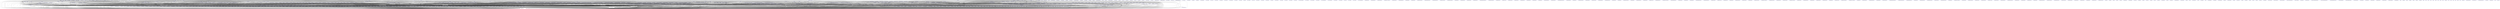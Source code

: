 digraph {
	"//.dockerenv" [label="//.dockerenv" color=blue]
	"/etc/rmt" [label="/etc/rmt" color=blue]
	"/etc/rc.local" [label="/etc/rc.local" color=blue]
	"/etc/rc1.d/S02single" [label="/etc/rc1.d/S02single" color=blue]
	"/etc/rc1.d/S01killprocs" [label="/etc/rc1.d/S01killprocs" color=blue]
	"/etc/rc4.d/S01ondemand" [label="/etc/rc4.d/S01ondemand" color=blue]
	"/etc/rc4.d/S01rc.local" [label="/etc/rc4.d/S01rc.local" color=blue]
	"/etc/alternatives/rmt" [label="/etc/alternatives/rmt" color=blue]
	"/lib/x86_64-linux-gnu/libc-2.23.so" [label="/lib/x86_64-linux-gnu/libc-2.23.so" color=white]
	"//lib/x86_64-linux-gnu/ld-2.23.so" [label="//lib/x86_64-linux-gnu/ld-2.23.so" color=white]
	"/lib/x86_64-linux-gnu/libc-2.23.so" -> "//lib/x86_64-linux-gnu/ld-2.23.so"
	"/etc/alternatives/rmt" -> "/lib/x86_64-linux-gnu/libc-2.23.so"
	"/etc/alternatives/rmt" -> "//lib/x86_64-linux-gnu/ld-2.23.so"
	"/etc/alternatives/awk" [label="/etc/alternatives/awk" color=blue]
	"/lib/x86_64-linux-gnu/libm-2.23.so" [label="/lib/x86_64-linux-gnu/libm-2.23.so" color=white]
	"/lib/x86_64-linux-gnu/libm-2.23.so" -> "/lib/x86_64-linux-gnu/libc-2.23.so"
	"/lib/x86_64-linux-gnu/libm-2.23.so" -> "//lib/x86_64-linux-gnu/ld-2.23.so"
	"/etc/alternatives/awk" -> "/lib/x86_64-linux-gnu/libm-2.23.so"
	"/etc/alternatives/awk" -> "/lib/x86_64-linux-gnu/libc-2.23.so"
	"/etc/alternatives/awk" -> "//lib/x86_64-linux-gnu/ld-2.23.so"
	"/etc/alternatives/nawk" [label="/etc/alternatives/nawk" color=blue]
	"/etc/alternatives/nawk" -> "/lib/x86_64-linux-gnu/libm-2.23.so"
	"/etc/alternatives/nawk" -> "/lib/x86_64-linux-gnu/libc-2.23.so"
	"/etc/alternatives/nawk" -> "//lib/x86_64-linux-gnu/ld-2.23.so"
	"/etc/alternatives/w" [label="/etc/alternatives/w" color=blue]
	"/lib/x86_64-linux-gnu/libprocps.so.4.0.0" [label="/lib/x86_64-linux-gnu/libprocps.so.4.0.0" color=white]
	"/lib/x86_64-linux-gnu/libsystemd.so.0.14.0" [label="/lib/x86_64-linux-gnu/libsystemd.so.0.14.0" color=white]
	"/lib/x86_64-linux-gnu/libselinux.so.1" [label="/lib/x86_64-linux-gnu/libselinux.so.1" color=white]
	"/lib/x86_64-linux-gnu/libpcre.so.3.13.2" [label="/lib/x86_64-linux-gnu/libpcre.so.3.13.2" color=white]
	"/lib/x86_64-linux-gnu/libpthread-2.23.so" [label="/lib/x86_64-linux-gnu/libpthread-2.23.so" color=white]
	"/lib/x86_64-linux-gnu/libpthread-2.23.so" -> "/lib/x86_64-linux-gnu/libc-2.23.so"
	"/lib/x86_64-linux-gnu/libpthread-2.23.so" -> "//lib/x86_64-linux-gnu/ld-2.23.so"
	"/lib/x86_64-linux-gnu/libpcre.so.3.13.2" -> "/lib/x86_64-linux-gnu/libpthread-2.23.so"
	"/lib/x86_64-linux-gnu/libpcre.so.3.13.2" -> "/lib/x86_64-linux-gnu/libc-2.23.so"
	"/lib/x86_64-linux-gnu/libpcre.so.3.13.2" -> "//lib/x86_64-linux-gnu/ld-2.23.so"
	"/lib/x86_64-linux-gnu/libselinux.so.1" -> "/lib/x86_64-linux-gnu/libpcre.so.3.13.2"
	"/lib/x86_64-linux-gnu/libdl-2.23.so" [label="/lib/x86_64-linux-gnu/libdl-2.23.so" color=white]
	"/lib/x86_64-linux-gnu/libdl-2.23.so" -> "/lib/x86_64-linux-gnu/libc-2.23.so"
	"/lib/x86_64-linux-gnu/libdl-2.23.so" -> "//lib/x86_64-linux-gnu/ld-2.23.so"
	"/lib/x86_64-linux-gnu/libselinux.so.1" -> "/lib/x86_64-linux-gnu/libdl-2.23.so"
	"/lib/x86_64-linux-gnu/libselinux.so.1" -> "/lib/x86_64-linux-gnu/libc-2.23.so"
	"/lib/x86_64-linux-gnu/libselinux.so.1" -> "//lib/x86_64-linux-gnu/ld-2.23.so"
	"/lib/x86_64-linux-gnu/libselinux.so.1" -> "/lib/x86_64-linux-gnu/libpthread-2.23.so"
	"/lib/x86_64-linux-gnu/libsystemd.so.0.14.0" -> "/lib/x86_64-linux-gnu/libselinux.so.1"
	"/lib/x86_64-linux-gnu/librt-2.23.so" [label="/lib/x86_64-linux-gnu/librt-2.23.so" color=white]
	"/lib/x86_64-linux-gnu/librt-2.23.so" -> "/lib/x86_64-linux-gnu/libpthread-2.23.so"
	"/lib/x86_64-linux-gnu/librt-2.23.so" -> "/lib/x86_64-linux-gnu/libc-2.23.so"
	"/lib/x86_64-linux-gnu/librt-2.23.so" -> "//lib/x86_64-linux-gnu/ld-2.23.so"
	"/lib/x86_64-linux-gnu/libsystemd.so.0.14.0" -> "/lib/x86_64-linux-gnu/librt-2.23.so"
	"/lib/x86_64-linux-gnu/liblzma.so.5.0.0" [label="/lib/x86_64-linux-gnu/liblzma.so.5.0.0" color=white]
	"/lib/x86_64-linux-gnu/liblzma.so.5.0.0" -> "/lib/x86_64-linux-gnu/libdl-2.23.so"
	"/lib/x86_64-linux-gnu/liblzma.so.5.0.0" -> "/lib/x86_64-linux-gnu/libc-2.23.so"
	"/lib/x86_64-linux-gnu/liblzma.so.5.0.0" -> "//lib/x86_64-linux-gnu/ld-2.23.so"
	"/lib/x86_64-linux-gnu/libsystemd.so.0.14.0" -> "/lib/x86_64-linux-gnu/liblzma.so.5.0.0"
	"/lib/x86_64-linux-gnu/libgcrypt.so.20.0.5" [label="/lib/x86_64-linux-gnu/libgcrypt.so.20.0.5" color=white]
	"/lib/x86_64-linux-gnu/libgpg-error.so.0.17.0" [label="/lib/x86_64-linux-gnu/libgpg-error.so.0.17.0" color=white]
	"/lib/x86_64-linux-gnu/libgpg-error.so.0.17.0" -> "/lib/x86_64-linux-gnu/libc-2.23.so"
	"/lib/x86_64-linux-gnu/libgpg-error.so.0.17.0" -> "//lib/x86_64-linux-gnu/ld-2.23.so"
	"/lib/x86_64-linux-gnu/libgcrypt.so.20.0.5" -> "/lib/x86_64-linux-gnu/libgpg-error.so.0.17.0"
	"/lib/x86_64-linux-gnu/libgcrypt.so.20.0.5" -> "/lib/x86_64-linux-gnu/libc-2.23.so"
	"/lib/x86_64-linux-gnu/libgcrypt.so.20.0.5" -> "//lib/x86_64-linux-gnu/ld-2.23.so"
	"/lib/x86_64-linux-gnu/libsystemd.so.0.14.0" -> "/lib/x86_64-linux-gnu/libgcrypt.so.20.0.5"
	"/lib/x86_64-linux-gnu/libsystemd.so.0.14.0" -> "/lib/x86_64-linux-gnu/libpthread-2.23.so"
	"/lib/x86_64-linux-gnu/libsystemd.so.0.14.0" -> "/lib/x86_64-linux-gnu/libc-2.23.so"
	"/lib/x86_64-linux-gnu/libsystemd.so.0.14.0" -> "//lib/x86_64-linux-gnu/ld-2.23.so"
	"/lib/x86_64-linux-gnu/libsystemd.so.0.14.0" -> "/lib/x86_64-linux-gnu/libpcre.so.3.13.2"
	"/lib/x86_64-linux-gnu/libsystemd.so.0.14.0" -> "/lib/x86_64-linux-gnu/libdl-2.23.so"
	"/lib/x86_64-linux-gnu/libsystemd.so.0.14.0" -> "/lib/x86_64-linux-gnu/libgpg-error.so.0.17.0"
	"/lib/x86_64-linux-gnu/libprocps.so.4.0.0" -> "/lib/x86_64-linux-gnu/libsystemd.so.0.14.0"
	"/lib/x86_64-linux-gnu/libprocps.so.4.0.0" -> "/lib/x86_64-linux-gnu/libc-2.23.so"
	"/lib/x86_64-linux-gnu/libprocps.so.4.0.0" -> "/lib/x86_64-linux-gnu/libselinux.so.1"
	"/lib/x86_64-linux-gnu/libprocps.so.4.0.0" -> "/lib/x86_64-linux-gnu/librt-2.23.so"
	"/lib/x86_64-linux-gnu/libprocps.so.4.0.0" -> "/lib/x86_64-linux-gnu/liblzma.so.5.0.0"
	"/lib/x86_64-linux-gnu/libprocps.so.4.0.0" -> "/lib/x86_64-linux-gnu/libgcrypt.so.20.0.5"
	"/lib/x86_64-linux-gnu/libprocps.so.4.0.0" -> "/lib/x86_64-linux-gnu/libpthread-2.23.so"
	"/lib/x86_64-linux-gnu/libprocps.so.4.0.0" -> "//lib/x86_64-linux-gnu/ld-2.23.so"
	"/lib/x86_64-linux-gnu/libprocps.so.4.0.0" -> "/lib/x86_64-linux-gnu/libpcre.so.3.13.2"
	"/lib/x86_64-linux-gnu/libprocps.so.4.0.0" -> "/lib/x86_64-linux-gnu/libdl-2.23.so"
	"/lib/x86_64-linux-gnu/libprocps.so.4.0.0" -> "/lib/x86_64-linux-gnu/libgpg-error.so.0.17.0"
	"/etc/alternatives/w" -> "/lib/x86_64-linux-gnu/libprocps.so.4.0.0"
	"/etc/alternatives/w" -> "/lib/x86_64-linux-gnu/libc-2.23.so"
	"/etc/alternatives/w" -> "/lib/x86_64-linux-gnu/libsystemd.so.0.14.0"
	"/etc/alternatives/w" -> "//lib/x86_64-linux-gnu/ld-2.23.so"
	"/etc/alternatives/w" -> "/lib/x86_64-linux-gnu/libselinux.so.1"
	"/etc/alternatives/w" -> "/lib/x86_64-linux-gnu/librt-2.23.so"
	"/etc/alternatives/w" -> "/lib/x86_64-linux-gnu/liblzma.so.5.0.0"
	"/etc/alternatives/w" -> "/lib/x86_64-linux-gnu/libgcrypt.so.20.0.5"
	"/etc/alternatives/w" -> "/lib/x86_64-linux-gnu/libpthread-2.23.so"
	"/etc/alternatives/w" -> "/lib/x86_64-linux-gnu/libpcre.so.3.13.2"
	"/etc/alternatives/w" -> "/lib/x86_64-linux-gnu/libdl-2.23.so"
	"/etc/alternatives/w" -> "/lib/x86_64-linux-gnu/libgpg-error.so.0.17.0"
	"/etc/alternatives/pager" [label="/etc/alternatives/pager" color=blue]
	"/lib/x86_64-linux-gnu/libtinfo.so.5.9" [label="/lib/x86_64-linux-gnu/libtinfo.so.5.9" color=white]
	"/lib/x86_64-linux-gnu/libtinfo.so.5.9" -> "/lib/x86_64-linux-gnu/libc-2.23.so"
	"/lib/x86_64-linux-gnu/libtinfo.so.5.9" -> "//lib/x86_64-linux-gnu/ld-2.23.so"
	"/etc/alternatives/pager" -> "/lib/x86_64-linux-gnu/libtinfo.so.5.9"
	"/etc/alternatives/pager" -> "/lib/x86_64-linux-gnu/libc-2.23.so"
	"/etc/alternatives/pager" -> "//lib/x86_64-linux-gnu/ld-2.23.so"
	"/etc/init.d/mountall.sh" [label="/etc/init.d/mountall.sh" color=blue]
	"/etc/init.d/rc" [label="/etc/init.d/rc" color=blue]
	"/etc/init.d/mountdevsubfs.sh" [label="/etc/init.d/mountdevsubfs.sh" color=blue]
	"/etc/init.d/checkroot.sh" [label="/etc/init.d/checkroot.sh" color=blue]
	"/etc/init.d/umountnfs.sh" [label="/etc/init.d/umountnfs.sh" color=blue]
	"/etc/init.d/killprocs" [label="/etc/init.d/killprocs" color=blue]
	"/etc/init.d/mountnfs.sh" [label="/etc/init.d/mountnfs.sh" color=blue]
	"/etc/init.d/checkroot-bootclean.sh" [label="/etc/init.d/checkroot-bootclean.sh" color=blue]
	"/etc/init.d/checkfs.sh" [label="/etc/init.d/checkfs.sh" color=blue]
	"/etc/init.d/hostname.sh" [label="/etc/init.d/hostname.sh" color=blue]
	"/etc/init.d/sendsigs" [label="/etc/init.d/sendsigs" color=blue]
	"/etc/init.d/single" [label="/etc/init.d/single" color=blue]
	"/etc/init.d/mountnfs-bootclean.sh" [label="/etc/init.d/mountnfs-bootclean.sh" color=blue]
	"/etc/init.d/rcS" [label="/etc/init.d/rcS" color=blue]
	"/etc/init.d/halt" [label="/etc/init.d/halt" color=blue]
	"/etc/init.d/mountall-bootclean.sh" [label="/etc/init.d/mountall-bootclean.sh" color=blue]
	"/etc/init.d/umountroot" [label="/etc/init.d/umountroot" color=blue]
	"/etc/init.d/procps" [label="/etc/init.d/procps" color=blue]
	"/etc/init.d/rc.local" [label="/etc/init.d/rc.local" color=blue]
	"/etc/init.d/hwclock.sh" [label="/etc/init.d/hwclock.sh" color=blue]
	"/etc/init.d/bootmisc.sh" [label="/etc/init.d/bootmisc.sh" color=blue]
	"/etc/init.d/reboot" [label="/etc/init.d/reboot" color=blue]
	"/etc/init.d/ondemand" [label="/etc/init.d/ondemand" color=blue]
	"/etc/init.d/urandom" [label="/etc/init.d/urandom" color=blue]
	"/etc/init.d/mountkernfs.sh" [label="/etc/init.d/mountkernfs.sh" color=blue]
	"/etc/init.d/umountfs" [label="/etc/init.d/umountfs" color=blue]
	"/etc/update-motd.d/00-header" [label="/etc/update-motd.d/00-header" color=blue]
	"/etc/update-motd.d/10-help-text" [label="/etc/update-motd.d/10-help-text" color=blue]
	"/etc/rc5.d/S01ondemand" [label="/etc/rc5.d/S01ondemand" color=blue]
	"/etc/rc5.d/S01rc.local" [label="/etc/rc5.d/S01rc.local" color=blue]
	"/etc/kernel/postinst.d/apt-auto-removal" [label="/etc/kernel/postinst.d/apt-auto-removal" color=blue]
	"/etc/cron.weekly/fstrim" [label="/etc/cron.weekly/fstrim" color=blue]
	"/etc/cron.daily/apt-compat" [label="/etc/cron.daily/apt-compat" color=blue]
	"/etc/cron.daily/dpkg" [label="/etc/cron.daily/dpkg" color=blue]
	"/etc/cron.daily/passwd" [label="/etc/cron.daily/passwd" color=blue]
	"/etc/security/namespace.init" [label="/etc/security/namespace.init" color=blue]
	"/etc/rc2.d/S01ondemand" [label="/etc/rc2.d/S01ondemand" color=blue]
	"/etc/rc2.d/S01rc.local" [label="/etc/rc2.d/S01rc.local" color=blue]
	"/etc/rc0.d/K01hwclock.sh" [label="/etc/rc0.d/K01hwclock.sh" color=blue]
	"/etc/rc0.d/K03umountfs" [label="/etc/rc0.d/K03umountfs" color=blue]
	"/etc/rc0.d/K04umountroot" [label="/etc/rc0.d/K04umountroot" color=blue]
	"/etc/rc0.d/K02umountnfs.sh" [label="/etc/rc0.d/K02umountnfs.sh" color=blue]
	"/etc/rc0.d/K01sendsigs" [label="/etc/rc0.d/K01sendsigs" color=blue]
	"/etc/rc0.d/K01urandom" [label="/etc/rc0.d/K01urandom" color=blue]
	"/etc/rc0.d/K05halt" [label="/etc/rc0.d/K05halt" color=blue]
	"/etc/rc3.d/S01ondemand" [label="/etc/rc3.d/S01ondemand" color=blue]
	"/etc/rc3.d/S01rc.local" [label="/etc/rc3.d/S01rc.local" color=blue]
	"/etc/rc6.d/K01hwclock.sh" [label="/etc/rc6.d/K01hwclock.sh" color=blue]
	"/etc/rc6.d/K03umountfs" [label="/etc/rc6.d/K03umountfs" color=blue]
	"/etc/rc6.d/K04umountroot" [label="/etc/rc6.d/K04umountroot" color=blue]
	"/etc/rc6.d/K05reboot" [label="/etc/rc6.d/K05reboot" color=blue]
	"/etc/rc6.d/K02umountnfs.sh" [label="/etc/rc6.d/K02umountnfs.sh" color=blue]
	"/etc/rc6.d/K01sendsigs" [label="/etc/rc6.d/K01sendsigs" color=blue]
	"/etc/rc6.d/K01urandom" [label="/etc/rc6.d/K01urandom" color=blue]
	"/etc/rcS.d/S03hwclock.sh" [label="/etc/rcS.d/S03hwclock.sh" color=blue]
	"/etc/rcS.d/S06urandom" [label="/etc/rcS.d/S06urandom" color=blue]
	"/etc/rcS.d/S06checkroot-bootclean.sh" [label="/etc/rcS.d/S06checkroot-bootclean.sh" color=blue]
	"/etc/rcS.d/S01hostname.sh" [label="/etc/rcS.d/S01hostname.sh" color=blue]
	"/etc/rcS.d/S01mountkernfs.sh" [label="/etc/rcS.d/S01mountkernfs.sh" color=blue]
	"/etc/rcS.d/S09bootmisc.sh" [label="/etc/rcS.d/S09bootmisc.sh" color=blue]
	"/etc/rcS.d/S08mountall-bootclean.sh" [label="/etc/rcS.d/S08mountall-bootclean.sh" color=blue]
	"/etc/rcS.d/S02mountdevsubfs.sh" [label="/etc/rcS.d/S02mountdevsubfs.sh" color=blue]
	"/etc/rcS.d/S03mountnfs.sh" [label="/etc/rcS.d/S03mountnfs.sh" color=blue]
	"/etc/rcS.d/S04checkroot.sh" [label="/etc/rcS.d/S04checkroot.sh" color=blue]
	"/etc/rcS.d/S02procps" [label="/etc/rcS.d/S02procps" color=blue]
	"/etc/rcS.d/S05checkfs.sh" [label="/etc/rcS.d/S05checkfs.sh" color=blue]
	"/etc/rcS.d/S07mountall.sh" [label="/etc/rcS.d/S07mountall.sh" color=blue]
	"/etc/rcS.d/S06mountnfs-bootclean.sh" [label="/etc/rcS.d/S06mountnfs-bootclean.sh" color=blue]
	"/var/lib/dpkg/info/procps.preinst" [label="/var/lib/dpkg/info/procps.preinst" color=blue]
	"/var/lib/dpkg/info/makedev.postinst" [label="/var/lib/dpkg/info/makedev.postinst" color=blue]
	"/var/lib/dpkg/info/hostname.preinst" [label="/var/lib/dpkg/info/hostname.preinst" color=blue]
	"/var/lib/dpkg/info/libustr-1.0-1:amd64.postrm" [label="/var/lib/dpkg/info/libustr-1.0-1:amd64.postrm" color=blue]
	"/var/lib/dpkg/info/initscripts.prerm" [label="/var/lib/dpkg/info/initscripts.prerm" color=blue]
	"/var/lib/dpkg/info/debianutils.postinst" [label="/var/lib/dpkg/info/debianutils.postinst" color=blue]
	"/var/lib/dpkg/info/dpkg.preinst" [label="/var/lib/dpkg/info/dpkg.preinst" color=blue]
	"/var/lib/dpkg/info/bash.postinst" [label="/var/lib/dpkg/info/bash.postinst" color=blue]
	"/var/lib/dpkg/info/systemd-sysv.postinst" [label="/var/lib/dpkg/info/systemd-sysv.postinst" color=blue]
	"/var/lib/dpkg/info/readline-common.postinst" [label="/var/lib/dpkg/info/readline-common.postinst" color=blue]
	"/var/lib/dpkg/info/libblkid1:amd64.preinst" [label="/var/lib/dpkg/info/libblkid1:amd64.preinst" color=blue]
	"/var/lib/dpkg/info/sysvinit-utils.postinst" [label="/var/lib/dpkg/info/sysvinit-utils.postinst" color=blue]
	"/var/lib/dpkg/info/libpam-runtime.postinst" [label="/var/lib/dpkg/info/libpam-runtime.postinst" color=blue]
	"/var/lib/dpkg/info/bash.postrm" [label="/var/lib/dpkg/info/bash.postrm" color=blue]
	"/var/lib/dpkg/info/findutils.postinst" [label="/var/lib/dpkg/info/findutils.postinst" color=blue]
	"/var/lib/dpkg/info/debconf.postrm" [label="/var/lib/dpkg/info/debconf.postrm" color=blue]
	"/var/lib/dpkg/info/adduser.postinst" [label="/var/lib/dpkg/info/adduser.postinst" color=blue]
	"/var/lib/dpkg/info/libpam-modules:amd64.preinst" [label="/var/lib/dpkg/info/libpam-modules:amd64.preinst" color=blue]
	"/var/lib/dpkg/info/libuuid1:amd64.postinst" [label="/var/lib/dpkg/info/libuuid1:amd64.postinst" color=blue]
	"/var/lib/dpkg/info/adduser.postrm" [label="/var/lib/dpkg/info/adduser.postrm" color=blue]
	"/var/lib/dpkg/info/sysv-rc.prerm" [label="/var/lib/dpkg/info/sysv-rc.prerm" color=blue]
	"/var/lib/dpkg/info/procps.postinst" [label="/var/lib/dpkg/info/procps.postinst" color=blue]
	"/var/lib/dpkg/info/procps.postrm" [label="/var/lib/dpkg/info/procps.postrm" color=blue]
	"/var/lib/dpkg/info/findutils.preinst" [label="/var/lib/dpkg/info/findutils.preinst" color=blue]
	"/var/lib/dpkg/info/dash.postinst" [label="/var/lib/dpkg/info/dash.postinst" color=blue]
	"/var/lib/dpkg/info/login.postinst" [label="/var/lib/dpkg/info/login.postinst" color=blue]
	"/var/lib/dpkg/info/apt.postrm" [label="/var/lib/dpkg/info/apt.postrm" color=blue]
	"/var/lib/dpkg/info/libc6:amd64.postinst" [label="/var/lib/dpkg/info/libc6:amd64.postinst" color=blue]
	"/var/lib/dpkg/info/e2fsprogs.preinst" [label="/var/lib/dpkg/info/e2fsprogs.preinst" color=blue]
	"/var/lib/dpkg/info/libpam-modules:amd64.postrm" [label="/var/lib/dpkg/info/libpam-modules:amd64.postrm" color=blue]
	"/var/lib/dpkg/info/debconf.postinst" [label="/var/lib/dpkg/info/debconf.postinst" color=blue]
	"/var/lib/dpkg/info/apt.preinst" [label="/var/lib/dpkg/info/apt.preinst" color=blue]
	"/var/lib/dpkg/info/sensible-utils.postinst" [label="/var/lib/dpkg/info/sensible-utils.postinst" color=blue]
	"/var/lib/dpkg/info/debconf.preinst" [label="/var/lib/dpkg/info/debconf.preinst" color=blue]
	"/var/lib/dpkg/info/systemd.postinst" [label="/var/lib/dpkg/info/systemd.postinst" color=blue]
	"/var/lib/dpkg/info/base-files.postinst" [label="/var/lib/dpkg/info/base-files.postinst" color=blue]
	"/var/lib/dpkg/info/libpam-runtime.prerm" [label="/var/lib/dpkg/info/libpam-runtime.prerm" color=blue]
	"/var/lib/dpkg/info/login.preinst" [label="/var/lib/dpkg/info/login.preinst" color=blue]
	"/var/lib/dpkg/info/apt.prerm" [label="/var/lib/dpkg/info/apt.prerm" color=blue]
	"/var/lib/dpkg/info/libgcc1:amd64.postinst" [label="/var/lib/dpkg/info/libgcc1:amd64.postinst" color=blue]
	"/var/lib/dpkg/info/dpkg.prerm" [label="/var/lib/dpkg/info/dpkg.prerm" color=blue]
	"/var/lib/dpkg/info/libc6:amd64.postrm" [label="/var/lib/dpkg/info/libc6:amd64.postrm" color=blue]
	"/var/lib/dpkg/info/adduser.config" [label="/var/lib/dpkg/info/adduser.config" color=blue]
	"/var/lib/dpkg/info/sysv-rc.preinst" [label="/var/lib/dpkg/info/sysv-rc.preinst" color=blue]
	"/var/lib/dpkg/info/base-passwd.postrm" [label="/var/lib/dpkg/info/base-passwd.postrm" color=blue]
	"/var/lib/dpkg/info/libstdc++6:amd64.postinst" [label="/var/lib/dpkg/info/libstdc++6:amd64.postinst" color=blue]
	"/var/lib/dpkg/info/liblzma5:amd64.postinst" [label="/var/lib/dpkg/info/liblzma5:amd64.postinst" color=blue]
	"/var/lib/dpkg/info/procps.prerm" [label="/var/lib/dpkg/info/procps.prerm" color=blue]
	"/var/lib/dpkg/info/dash.postrm" [label="/var/lib/dpkg/info/dash.postrm" color=blue]
	"/var/lib/dpkg/info/dpkg.postrm" [label="/var/lib/dpkg/info/dpkg.postrm" color=blue]
	"/var/lib/dpkg/info/libpam0g:amd64.postinst" [label="/var/lib/dpkg/info/libpam0g:amd64.postinst" color=blue]
	"/var/lib/dpkg/info/libblkid1:amd64.postrm" [label="/var/lib/dpkg/info/libblkid1:amd64.postrm" color=blue]
	"/var/lib/dpkg/info/systemd.preinst" [label="/var/lib/dpkg/info/systemd.preinst" color=blue]
	"/var/lib/dpkg/info/sysv-rc.postrm" [label="/var/lib/dpkg/info/sysv-rc.postrm" color=blue]
	"/var/lib/dpkg/info/bash.preinst" [label="/var/lib/dpkg/info/bash.preinst" color=blue]
	"/var/lib/dpkg/info/bash.preinst" -> "/lib/x86_64-linux-gnu/libc-2.23.so"
	"/var/lib/dpkg/info/bash.preinst" -> "//lib/x86_64-linux-gnu/ld-2.23.so"
	"/var/lib/dpkg/info/passwd.preinst" [label="/var/lib/dpkg/info/passwd.preinst" color=blue]
	"/var/lib/dpkg/info/tar.postinst" [label="/var/lib/dpkg/info/tar.postinst" color=blue]
	"/var/lib/dpkg/info/libc6:amd64.preinst" [label="/var/lib/dpkg/info/libc6:amd64.preinst" color=blue]
	"/var/lib/dpkg/info/systemd.postrm" [label="/var/lib/dpkg/info/systemd.postrm" color=blue]
	"/var/lib/dpkg/info/dash.preinst" [label="/var/lib/dpkg/info/dash.preinst" color=blue]
	"/var/lib/dpkg/info/sysvinit-utils.postrm" [label="/var/lib/dpkg/info/sysvinit-utils.postrm" color=blue]
	"/var/lib/dpkg/info/libstdc++6:amd64.prerm" [label="/var/lib/dpkg/info/libstdc++6:amd64.prerm" color=blue]
	"/var/lib/dpkg/info/libattr1:amd64.postrm" [label="/var/lib/dpkg/info/libattr1:amd64.postrm" color=blue]
	"/var/lib/dpkg/info/lsb-base.preinst" [label="/var/lib/dpkg/info/lsb-base.preinst" color=blue]
	"/var/lib/dpkg/info/util-linux.postinst" [label="/var/lib/dpkg/info/util-linux.postinst" color=blue]
	"/var/lib/dpkg/info/libbz2-1.0:amd64.postrm" [label="/var/lib/dpkg/info/libbz2-1.0:amd64.postrm" color=blue]
	"/var/lib/dpkg/info/mawk.postinst" [label="/var/lib/dpkg/info/mawk.postinst" color=blue]
	"/var/lib/dpkg/info/base-passwd.preinst" [label="/var/lib/dpkg/info/base-passwd.preinst" color=blue]
	"/var/lib/dpkg/info/debconf.prerm" [label="/var/lib/dpkg/info/debconf.prerm" color=blue]
	"/var/lib/dpkg/info/libc-bin.postinst" [label="/var/lib/dpkg/info/libc-bin.postinst" color=blue]
	"/var/lib/dpkg/info/initscripts.preinst" [label="/var/lib/dpkg/info/initscripts.preinst" color=blue]
	"/var/lib/dpkg/info/dash.prerm" [label="/var/lib/dpkg/info/dash.prerm" color=blue]
	"/var/lib/dpkg/info/coreutils.postrm" [label="/var/lib/dpkg/info/coreutils.postrm" color=blue]
	"/var/lib/dpkg/info/ubuntu-keyring.postinst" [label="/var/lib/dpkg/info/ubuntu-keyring.postinst" color=blue]
	"/var/lib/dpkg/info/libustr-1.0-1:amd64.postinst" [label="/var/lib/dpkg/info/libustr-1.0-1:amd64.postinst" color=blue]
	"/var/lib/dpkg/info/tar.prerm" [label="/var/lib/dpkg/info/tar.prerm" color=blue]
	"/var/lib/dpkg/info/initscripts.postrm" [label="/var/lib/dpkg/info/initscripts.postrm" color=blue]
	"/var/lib/dpkg/info/liblzma5:amd64.postrm" [label="/var/lib/dpkg/info/liblzma5:amd64.postrm" color=blue]
	"/var/lib/dpkg/info/dpkg.postinst" [label="/var/lib/dpkg/info/dpkg.postinst" color=blue]
	"/var/lib/dpkg/info/hostname.postinst" [label="/var/lib/dpkg/info/hostname.postinst" color=blue]
	"/var/lib/dpkg/info/libpam-modules:amd64.postinst" [label="/var/lib/dpkg/info/libpam-modules:amd64.postinst" color=blue]
	"/var/lib/dpkg/info/init-system-helpers.postinst" [label="/var/lib/dpkg/info/init-system-helpers.postinst" color=blue]
	"/var/lib/dpkg/info/libpam0g:amd64.postrm" [label="/var/lib/dpkg/info/libpam0g:amd64.postrm" color=blue]
	"/var/lib/dpkg/info/mawk.prerm" [label="/var/lib/dpkg/info/mawk.prerm" color=blue]
	"/var/lib/dpkg/info/base-passwd.postinst" [label="/var/lib/dpkg/info/base-passwd.postinst" color=blue]
	"/var/lib/dpkg/info/libpam-runtime.postrm" [label="/var/lib/dpkg/info/libpam-runtime.postrm" color=blue]
	"/var/lib/dpkg/info/util-linux.prerm" [label="/var/lib/dpkg/info/util-linux.prerm" color=blue]
	"/var/lib/dpkg/info/libblkid1:amd64.postinst" [label="/var/lib/dpkg/info/libblkid1:amd64.postinst" color=blue]
	"/var/lib/dpkg/info/bash.prerm" [label="/var/lib/dpkg/info/bash.prerm" color=blue]
	"/var/lib/dpkg/info/libbz2-1.0:amd64.postinst" [label="/var/lib/dpkg/info/libbz2-1.0:amd64.postinst" color=blue]
	"/var/lib/dpkg/info/debconf.config" [label="/var/lib/dpkg/info/debconf.config" color=blue]
	"/var/lib/dpkg/info/sysvinit-utils.preinst" [label="/var/lib/dpkg/info/sysvinit-utils.preinst" color=blue]
	"/var/lib/dpkg/info/systemd.prerm" [label="/var/lib/dpkg/info/systemd.prerm" color=blue]
	"/var/lib/dpkg/info/initscripts.postinst" [label="/var/lib/dpkg/info/initscripts.postinst" color=blue]
	"/var/lib/dpkg/info/sysv-rc.postinst" [label="/var/lib/dpkg/info/sysv-rc.postinst" color=blue]
	"/var/lib/dpkg/info/util-linux.postrm" [label="/var/lib/dpkg/info/util-linux.postrm" color=blue]
	"/var/lib/dpkg/info/debianutils.postrm" [label="/var/lib/dpkg/info/debianutils.postrm" color=blue]
	"/var/lib/dpkg/info/libattr1:amd64.postinst" [label="/var/lib/dpkg/info/libattr1:amd64.postinst" color=blue]
	"/var/lib/dpkg/info/lsb-base.postrm" [label="/var/lib/dpkg/info/lsb-base.postrm" color=blue]
	"/var/lib/dpkg/info/gnupg.postinst" [label="/var/lib/dpkg/info/gnupg.postinst" color=blue]
	"/var/lib/dpkg/info/passwd.postrm" [label="/var/lib/dpkg/info/passwd.postrm" color=blue]
	"/var/lib/dpkg/info/dash.config" [label="/var/lib/dpkg/info/dash.config" color=blue]
	"/var/lib/dpkg/info/readline-common.postrm" [label="/var/lib/dpkg/info/readline-common.postrm" color=blue]
	"/var/lib/dpkg/info/sensible-utils.postrm" [label="/var/lib/dpkg/info/sensible-utils.postrm" color=blue]
	"/var/lib/dpkg/info/libblkid1:amd64.prerm" [label="/var/lib/dpkg/info/libblkid1:amd64.prerm" color=blue]
	"/var/lib/dpkg/info/coreutils.postinst" [label="/var/lib/dpkg/info/coreutils.postinst" color=blue]
	"/var/lib/dpkg/info/lsb-base.postinst" [label="/var/lib/dpkg/info/lsb-base.postinst" color=blue]
	"/var/lib/dpkg/info/gnupg.preinst" [label="/var/lib/dpkg/info/gnupg.preinst" color=blue]
	"/var/lib/dpkg/info/lsb-base.prerm" [label="/var/lib/dpkg/info/lsb-base.prerm" color=blue]
	"/var/lib/dpkg/info/apt.postinst" [label="/var/lib/dpkg/info/apt.postinst" color=blue]
	"/var/lib/dpkg/info/passwd.postinst" [label="/var/lib/dpkg/info/passwd.postinst" color=blue]
	"/var/lib/dpkg/info/sysvinit-utils.prerm" [label="/var/lib/dpkg/info/sysvinit-utils.prerm" color=blue]
	"/usr/sbin/policy-rc.d" [label="/usr/sbin/policy-rc.d" color=blue]
	"/usr/sbin/addgroup" [label="/usr/sbin/addgroup" color=blue]
	"/usr/sbin/ldattach" [label="/usr/sbin/ldattach" color=blue]
	"/usr/sbin/ldattach" -> "/lib/x86_64-linux-gnu/libc-2.23.so"
	"/usr/sbin/ldattach" -> "//lib/x86_64-linux-gnu/ld-2.23.so"
	"/usr/sbin/chgpasswd" [label="/usr/sbin/chgpasswd" color=blue]
	"/usr/sbin/chgpasswd" -> "/lib/x86_64-linux-gnu/libselinux.so.1"
	"/lib/x86_64-linux-gnu/libcrypt-2.23.so" [label="/lib/x86_64-linux-gnu/libcrypt-2.23.so" color=white]
	"/lib/x86_64-linux-gnu/libcrypt-2.23.so" -> "/lib/x86_64-linux-gnu/libc-2.23.so"
	"/lib/x86_64-linux-gnu/libcrypt-2.23.so" -> "//lib/x86_64-linux-gnu/ld-2.23.so"
	"/usr/sbin/chgpasswd" -> "/lib/x86_64-linux-gnu/libcrypt-2.23.so"
	"/usr/sbin/chgpasswd" -> "/lib/x86_64-linux-gnu/libc-2.23.so"
	"/usr/sbin/chgpasswd" -> "/lib/x86_64-linux-gnu/libpcre.so.3.13.2"
	"/usr/sbin/chgpasswd" -> "/lib/x86_64-linux-gnu/libdl-2.23.so"
	"/usr/sbin/chgpasswd" -> "//lib/x86_64-linux-gnu/ld-2.23.so"
	"/usr/sbin/chgpasswd" -> "/lib/x86_64-linux-gnu/libpthread-2.23.so"
	"/usr/sbin/zic" [label="/usr/sbin/zic" color=blue]
	"/usr/sbin/zic" -> "/lib/x86_64-linux-gnu/libc-2.23.so"
	"/usr/sbin/zic" -> "//lib/x86_64-linux-gnu/ld-2.23.so"
	"/usr/sbin/tarcat" [label="/usr/sbin/tarcat" color=blue]
	"/usr/sbin/filefrag" [label="/usr/sbin/filefrag" color=blue]
	"/usr/sbin/filefrag" -> "/lib/x86_64-linux-gnu/libc-2.23.so"
	"/usr/sbin/filefrag" -> "//lib/x86_64-linux-gnu/ld-2.23.so"
	"/usr/sbin/rmt" [label="/usr/sbin/rmt" color=blue]
	"/usr/sbin/rmt" -> "/lib/x86_64-linux-gnu/libc-2.23.so"
	"/usr/sbin/rmt" -> "//lib/x86_64-linux-gnu/ld-2.23.so"
	"/usr/sbin/rtcwake" [label="/usr/sbin/rtcwake" color=blue]
	"/usr/sbin/rtcwake" -> "/lib/x86_64-linux-gnu/libc-2.23.so"
	"/usr/sbin/rtcwake" -> "//lib/x86_64-linux-gnu/ld-2.23.so"
	"/usr/sbin/grpck" [label="/usr/sbin/grpck" color=blue]
	"/usr/sbin/grpck" -> "/lib/x86_64-linux-gnu/libselinux.so.1"
	"/usr/sbin/grpck" -> "/lib/x86_64-linux-gnu/libc-2.23.so"
	"/usr/sbin/grpck" -> "/lib/x86_64-linux-gnu/libpcre.so.3.13.2"
	"/usr/sbin/grpck" -> "/lib/x86_64-linux-gnu/libdl-2.23.so"
	"/usr/sbin/grpck" -> "//lib/x86_64-linux-gnu/ld-2.23.so"
	"/usr/sbin/grpck" -> "/lib/x86_64-linux-gnu/libpthread-2.23.so"
	"/usr/sbin/mklost+found" [label="/usr/sbin/mklost+found" color=blue]
	"/usr/sbin/mklost+found" -> "/lib/x86_64-linux-gnu/libc-2.23.so"
	"/usr/sbin/mklost+found" -> "//lib/x86_64-linux-gnu/ld-2.23.so"
	"/usr/sbin/e4defrag" [label="/usr/sbin/e4defrag" color=blue]
	"/lib/x86_64-linux-gnu/libext2fs.so.2.4" [label="/lib/x86_64-linux-gnu/libext2fs.so.2.4" color=white]
	"/lib/x86_64-linux-gnu/libcom_err.so.2.1" [label="/lib/x86_64-linux-gnu/libcom_err.so.2.1" color=white]
	"/lib/x86_64-linux-gnu/libcom_err.so.2.1" -> "/lib/x86_64-linux-gnu/libpthread-2.23.so"
	"/lib/x86_64-linux-gnu/libcom_err.so.2.1" -> "/lib/x86_64-linux-gnu/libc-2.23.so"
	"/lib/x86_64-linux-gnu/libcom_err.so.2.1" -> "//lib/x86_64-linux-gnu/ld-2.23.so"
	"/lib/x86_64-linux-gnu/libext2fs.so.2.4" -> "/lib/x86_64-linux-gnu/libcom_err.so.2.1"
	"/lib/x86_64-linux-gnu/libext2fs.so.2.4" -> "/lib/x86_64-linux-gnu/libc-2.23.so"
	"/lib/x86_64-linux-gnu/libext2fs.so.2.4" -> "/lib/x86_64-linux-gnu/libpthread-2.23.so"
	"/lib/x86_64-linux-gnu/libext2fs.so.2.4" -> "//lib/x86_64-linux-gnu/ld-2.23.so"
	"/usr/sbin/e4defrag" -> "/lib/x86_64-linux-gnu/libext2fs.so.2.4"
	"/usr/sbin/e4defrag" -> "/lib/x86_64-linux-gnu/libcom_err.so.2.1"
	"/usr/sbin/e4defrag" -> "/lib/x86_64-linux-gnu/libc-2.23.so"
	"/usr/sbin/e4defrag" -> "/lib/x86_64-linux-gnu/libpthread-2.23.so"
	"/usr/sbin/e4defrag" -> "//lib/x86_64-linux-gnu/ld-2.23.so"
	"/usr/sbin/deluser" [label="/usr/sbin/deluser" color=blue]
	"/usr/sbin/delgroup" [label="/usr/sbin/delgroup" color=blue]
	"/usr/sbin/readprofile" [label="/usr/sbin/readprofile" color=blue]
	"/usr/sbin/readprofile" -> "/lib/x86_64-linux-gnu/libc-2.23.so"
	"/usr/sbin/readprofile" -> "//lib/x86_64-linux-gnu/ld-2.23.so"
	"/usr/sbin/dpkg-divert" [label="/usr/sbin/dpkg-divert" color=blue]
	"/usr/sbin/dpkg-divert" -> "/lib/x86_64-linux-gnu/libc-2.23.so"
	"/usr/sbin/dpkg-divert" -> "//lib/x86_64-linux-gnu/ld-2.23.so"
	"/usr/sbin/fdformat" [label="/usr/sbin/fdformat" color=blue]
	"/usr/sbin/fdformat" -> "/lib/x86_64-linux-gnu/libc-2.23.so"
	"/usr/sbin/fdformat" -> "//lib/x86_64-linux-gnu/ld-2.23.so"
	"/usr/sbin/groupadd" [label="/usr/sbin/groupadd" color=blue]
	"/lib/x86_64-linux-gnu/libaudit.so.1.0.0" [label="/lib/x86_64-linux-gnu/libaudit.so.1.0.0" color=white]
	"/lib/x86_64-linux-gnu/libaudit.so.1.0.0" -> "/lib/x86_64-linux-gnu/libc-2.23.so"
	"/lib/x86_64-linux-gnu/libaudit.so.1.0.0" -> "//lib/x86_64-linux-gnu/ld-2.23.so"
	"/usr/sbin/groupadd" -> "/lib/x86_64-linux-gnu/libaudit.so.1.0.0"
	"/usr/sbin/groupadd" -> "/lib/x86_64-linux-gnu/libselinux.so.1"
	"/usr/sbin/groupadd" -> "/lib/x86_64-linux-gnu/libc-2.23.so"
	"/usr/sbin/groupadd" -> "/lib/x86_64-linux-gnu/libpcre.so.3.13.2"
	"/usr/sbin/groupadd" -> "/lib/x86_64-linux-gnu/libdl-2.23.so"
	"/usr/sbin/groupadd" -> "//lib/x86_64-linux-gnu/ld-2.23.so"
	"/usr/sbin/groupadd" -> "/lib/x86_64-linux-gnu/libpthread-2.23.so"
	"/usr/sbin/pwunconv" [label="/usr/sbin/pwunconv" color=blue]
	"/usr/sbin/pwunconv" -> "/lib/x86_64-linux-gnu/libselinux.so.1"
	"/usr/sbin/pwunconv" -> "/lib/x86_64-linux-gnu/libc-2.23.so"
	"/usr/sbin/pwunconv" -> "/lib/x86_64-linux-gnu/libpcre.so.3.13.2"
	"/usr/sbin/pwunconv" -> "/lib/x86_64-linux-gnu/libdl-2.23.so"
	"/usr/sbin/pwunconv" -> "//lib/x86_64-linux-gnu/ld-2.23.so"
	"/usr/sbin/pwunconv" -> "/lib/x86_64-linux-gnu/libpthread-2.23.so"
	"/usr/sbin/grpunconv" [label="/usr/sbin/grpunconv" color=blue]
	"/usr/sbin/grpunconv" -> "/lib/x86_64-linux-gnu/libselinux.so.1"
	"/usr/sbin/grpunconv" -> "/lib/x86_64-linux-gnu/libc-2.23.so"
	"/usr/sbin/grpunconv" -> "/lib/x86_64-linux-gnu/libpcre.so.3.13.2"
	"/usr/sbin/grpunconv" -> "/lib/x86_64-linux-gnu/libdl-2.23.so"
	"/usr/sbin/grpunconv" -> "//lib/x86_64-linux-gnu/ld-2.23.so"
	"/usr/sbin/grpunconv" -> "/lib/x86_64-linux-gnu/libpthread-2.23.so"
	"/usr/sbin/rmt-tar" [label="/usr/sbin/rmt-tar" color=blue]
	"/usr/sbin/rmt-tar" -> "/lib/x86_64-linux-gnu/libc-2.23.so"
	"/usr/sbin/rmt-tar" -> "//lib/x86_64-linux-gnu/ld-2.23.so"
	"/usr/sbin/vipw" [label="/usr/sbin/vipw" color=blue]
	"/usr/sbin/vipw" -> "/lib/x86_64-linux-gnu/libselinux.so.1"
	"/usr/sbin/vipw" -> "/lib/x86_64-linux-gnu/libc-2.23.so"
	"/usr/sbin/vipw" -> "/lib/x86_64-linux-gnu/libpcre.so.3.13.2"
	"/usr/sbin/vipw" -> "/lib/x86_64-linux-gnu/libdl-2.23.so"
	"/usr/sbin/vipw" -> "//lib/x86_64-linux-gnu/ld-2.23.so"
	"/usr/sbin/vipw" -> "/lib/x86_64-linux-gnu/libpthread-2.23.so"
	"/usr/sbin/pam-auth-update" [label="/usr/sbin/pam-auth-update" color=blue]
	"/usr/sbin/pwck" [label="/usr/sbin/pwck" color=blue]
	"/usr/sbin/pwck" -> "/lib/x86_64-linux-gnu/libselinux.so.1"
	"/usr/sbin/pwck" -> "/lib/x86_64-linux-gnu/libc-2.23.so"
	"/usr/sbin/pwck" -> "/lib/x86_64-linux-gnu/libpcre.so.3.13.2"
	"/usr/sbin/pwck" -> "/lib/x86_64-linux-gnu/libdl-2.23.so"
	"/usr/sbin/pwck" -> "//lib/x86_64-linux-gnu/ld-2.23.so"
	"/usr/sbin/pwck" -> "/lib/x86_64-linux-gnu/libpthread-2.23.so"
	"/usr/sbin/vigr" [label="/usr/sbin/vigr" color=blue]
	"/usr/sbin/vigr" -> "/lib/x86_64-linux-gnu/libselinux.so.1"
	"/usr/sbin/vigr" -> "/lib/x86_64-linux-gnu/libc-2.23.so"
	"/usr/sbin/vigr" -> "/lib/x86_64-linux-gnu/libpcre.so.3.13.2"
	"/usr/sbin/vigr" -> "/lib/x86_64-linux-gnu/libdl-2.23.so"
	"/usr/sbin/vigr" -> "//lib/x86_64-linux-gnu/ld-2.23.so"
	"/usr/sbin/vigr" -> "/lib/x86_64-linux-gnu/libpthread-2.23.so"
	"/usr/sbin/userdel" [label="/usr/sbin/userdel" color=blue]
	"/usr/sbin/userdel" -> "/lib/x86_64-linux-gnu/libaudit.so.1.0.0"
	"/usr/sbin/userdel" -> "/lib/x86_64-linux-gnu/libselinux.so.1"
	"/usr/lib/x86_64-linux-gnu/libsemanage.so.1" [label="/usr/lib/x86_64-linux-gnu/libsemanage.so.1" color=white]
	"/lib/x86_64-linux-gnu/libsepol.so.1" [label="/lib/x86_64-linux-gnu/libsepol.so.1" color=white]
	"/lib/x86_64-linux-gnu/libsepol.so.1" -> "/lib/x86_64-linux-gnu/libc-2.23.so"
	"/lib/x86_64-linux-gnu/libsepol.so.1" -> "//lib/x86_64-linux-gnu/ld-2.23.so"
	"/usr/lib/x86_64-linux-gnu/libsemanage.so.1" -> "/lib/x86_64-linux-gnu/libsepol.so.1"
	"/usr/lib/x86_64-linux-gnu/libsemanage.so.1" -> "/lib/x86_64-linux-gnu/libaudit.so.1.0.0"
	"/usr/lib/x86_64-linux-gnu/libsemanage.so.1" -> "/lib/x86_64-linux-gnu/libselinux.so.1"
	"/lib/x86_64-linux-gnu/libbz2.so.1.0.4" [label="/lib/x86_64-linux-gnu/libbz2.so.1.0.4" color=white]
	"/lib/x86_64-linux-gnu/libbz2.so.1.0.4" -> "/lib/x86_64-linux-gnu/libc-2.23.so"
	"/lib/x86_64-linux-gnu/libbz2.so.1.0.4" -> "//lib/x86_64-linux-gnu/ld-2.23.so"
	"/usr/lib/x86_64-linux-gnu/libsemanage.so.1" -> "/lib/x86_64-linux-gnu/libbz2.so.1.0.4"
	"/usr/lib/x86_64-linux-gnu/libustr-1.0.so.1.0.4" [label="/usr/lib/x86_64-linux-gnu/libustr-1.0.so.1.0.4" color=white]
	"/usr/lib/x86_64-linux-gnu/libustr-1.0.so.1.0.4" -> "/lib/x86_64-linux-gnu/libc-2.23.so"
	"/usr/lib/x86_64-linux-gnu/libustr-1.0.so.1.0.4" -> "//lib/x86_64-linux-gnu/ld-2.23.so"
	"/usr/lib/x86_64-linux-gnu/libsemanage.so.1" -> "/usr/lib/x86_64-linux-gnu/libustr-1.0.so.1.0.4"
	"/usr/lib/x86_64-linux-gnu/libsemanage.so.1" -> "/lib/x86_64-linux-gnu/libc-2.23.so"
	"/usr/lib/x86_64-linux-gnu/libsemanage.so.1" -> "/lib/x86_64-linux-gnu/libpcre.so.3.13.2"
	"/usr/lib/x86_64-linux-gnu/libsemanage.so.1" -> "/lib/x86_64-linux-gnu/libdl-2.23.so"
	"/usr/lib/x86_64-linux-gnu/libsemanage.so.1" -> "//lib/x86_64-linux-gnu/ld-2.23.so"
	"/usr/lib/x86_64-linux-gnu/libsemanage.so.1" -> "/lib/x86_64-linux-gnu/libpthread-2.23.so"
	"/usr/sbin/userdel" -> "/usr/lib/x86_64-linux-gnu/libsemanage.so.1"
	"/usr/sbin/userdel" -> "/lib/x86_64-linux-gnu/libc-2.23.so"
	"/usr/sbin/userdel" -> "/lib/x86_64-linux-gnu/libpcre.so.3.13.2"
	"/usr/sbin/userdel" -> "/lib/x86_64-linux-gnu/libdl-2.23.so"
	"/usr/sbin/userdel" -> "//lib/x86_64-linux-gnu/ld-2.23.so"
	"/usr/sbin/userdel" -> "/lib/x86_64-linux-gnu/libsepol.so.1"
	"/usr/sbin/userdel" -> "/lib/x86_64-linux-gnu/libbz2.so.1.0.4"
	"/usr/sbin/userdel" -> "/usr/lib/x86_64-linux-gnu/libustr-1.0.so.1.0.4"
	"/usr/sbin/userdel" -> "/lib/x86_64-linux-gnu/libpthread-2.23.so"
	"/usr/sbin/dpkg-preconfigure" [label="/usr/sbin/dpkg-preconfigure" color=blue]
	"/usr/sbin/cppw" [label="/usr/sbin/cppw" color=blue]
	"/usr/sbin/cppw" -> "/lib/x86_64-linux-gnu/libselinux.so.1"
	"/usr/sbin/cppw" -> "/lib/x86_64-linux-gnu/libc-2.23.so"
	"/usr/sbin/cppw" -> "/lib/x86_64-linux-gnu/libpcre.so.3.13.2"
	"/usr/sbin/cppw" -> "/lib/x86_64-linux-gnu/libdl-2.23.so"
	"/usr/sbin/cppw" -> "//lib/x86_64-linux-gnu/ld-2.23.so"
	"/usr/sbin/cppw" -> "/lib/x86_64-linux-gnu/libpthread-2.23.so"
	"/usr/sbin/grpconv" [label="/usr/sbin/grpconv" color=blue]
	"/usr/sbin/grpconv" -> "/lib/x86_64-linux-gnu/libselinux.so.1"
	"/usr/sbin/grpconv" -> "/lib/x86_64-linux-gnu/libc-2.23.so"
	"/usr/sbin/grpconv" -> "/lib/x86_64-linux-gnu/libpcre.so.3.13.2"
	"/usr/sbin/grpconv" -> "/lib/x86_64-linux-gnu/libdl-2.23.so"
	"/usr/sbin/grpconv" -> "//lib/x86_64-linux-gnu/ld-2.23.so"
	"/usr/sbin/grpconv" -> "/lib/x86_64-linux-gnu/libpthread-2.23.so"
	"/usr/sbin/chroot" [label="/usr/sbin/chroot" color=blue]
	"/usr/sbin/chroot" -> "/lib/x86_64-linux-gnu/libc-2.23.so"
	"/usr/sbin/chroot" -> "//lib/x86_64-linux-gnu/ld-2.23.so"
	"/usr/sbin/remove-shell" [label="/usr/sbin/remove-shell" color=blue]
	"/usr/sbin/pam_getenv" [label="/usr/sbin/pam_getenv" color=blue]
	"/usr/sbin/tunelp" [label="/usr/sbin/tunelp" color=blue]
	"/usr/sbin/tunelp" -> "/lib/x86_64-linux-gnu/libc-2.23.so"
	"/usr/sbin/tunelp" -> "//lib/x86_64-linux-gnu/ld-2.23.so"
	"/usr/sbin/pwconv" [label="/usr/sbin/pwconv" color=blue]
	"/usr/sbin/pwconv" -> "/lib/x86_64-linux-gnu/libselinux.so.1"
	"/usr/sbin/pwconv" -> "/lib/x86_64-linux-gnu/libc-2.23.so"
	"/usr/sbin/pwconv" -> "/lib/x86_64-linux-gnu/libpcre.so.3.13.2"
	"/usr/sbin/pwconv" -> "/lib/x86_64-linux-gnu/libdl-2.23.so"
	"/usr/sbin/pwconv" -> "//lib/x86_64-linux-gnu/ld-2.23.so"
	"/usr/sbin/pwconv" -> "/lib/x86_64-linux-gnu/libpthread-2.23.so"
	"/usr/sbin/adduser" [label="/usr/sbin/adduser" color=blue]
	"/usr/sbin/invoke-rc.d" [label="/usr/sbin/invoke-rc.d" color=blue]
	"/usr/sbin/useradd" [label="/usr/sbin/useradd" color=blue]
	"/usr/sbin/useradd" -> "/lib/x86_64-linux-gnu/libaudit.so.1.0.0"
	"/usr/sbin/useradd" -> "/lib/x86_64-linux-gnu/libselinux.so.1"
	"/usr/sbin/useradd" -> "/usr/lib/x86_64-linux-gnu/libsemanage.so.1"
	"/usr/sbin/useradd" -> "/lib/x86_64-linux-gnu/libc-2.23.so"
	"/usr/sbin/useradd" -> "/lib/x86_64-linux-gnu/libpcre.so.3.13.2"
	"/usr/sbin/useradd" -> "/lib/x86_64-linux-gnu/libdl-2.23.so"
	"/usr/sbin/useradd" -> "//lib/x86_64-linux-gnu/ld-2.23.so"
	"/usr/sbin/useradd" -> "/lib/x86_64-linux-gnu/libsepol.so.1"
	"/usr/sbin/useradd" -> "/lib/x86_64-linux-gnu/libbz2.so.1.0.4"
	"/usr/sbin/useradd" -> "/usr/lib/x86_64-linux-gnu/libustr-1.0.so.1.0.4"
	"/usr/sbin/useradd" -> "/lib/x86_64-linux-gnu/libpthread-2.23.so"
	"/usr/sbin/cpgr" [label="/usr/sbin/cpgr" color=blue]
	"/usr/sbin/cpgr" -> "/lib/x86_64-linux-gnu/libselinux.so.1"
	"/usr/sbin/cpgr" -> "/lib/x86_64-linux-gnu/libc-2.23.so"
	"/usr/sbin/cpgr" -> "/lib/x86_64-linux-gnu/libpcre.so.3.13.2"
	"/usr/sbin/cpgr" -> "/lib/x86_64-linux-gnu/libdl-2.23.so"
	"/usr/sbin/cpgr" -> "//lib/x86_64-linux-gnu/ld-2.23.so"
	"/usr/sbin/cpgr" -> "/lib/x86_64-linux-gnu/libpthread-2.23.so"
	"/usr/sbin/dpkg-statoverride" [label="/usr/sbin/dpkg-statoverride" color=blue]
	"/usr/sbin/dpkg-statoverride" -> "/lib/x86_64-linux-gnu/libselinux.so.1"
	"/usr/sbin/dpkg-statoverride" -> "/lib/x86_64-linux-gnu/libc-2.23.so"
	"/usr/sbin/dpkg-statoverride" -> "/lib/x86_64-linux-gnu/libpcre.so.3.13.2"
	"/usr/sbin/dpkg-statoverride" -> "/lib/x86_64-linux-gnu/libdl-2.23.so"
	"/usr/sbin/dpkg-statoverride" -> "//lib/x86_64-linux-gnu/ld-2.23.so"
	"/usr/sbin/dpkg-statoverride" -> "/lib/x86_64-linux-gnu/libpthread-2.23.so"
	"/usr/sbin/usermod" [label="/usr/sbin/usermod" color=blue]
	"/usr/sbin/usermod" -> "/lib/x86_64-linux-gnu/libaudit.so.1.0.0"
	"/usr/sbin/usermod" -> "/lib/x86_64-linux-gnu/libselinux.so.1"
	"/usr/sbin/usermod" -> "/usr/lib/x86_64-linux-gnu/libsemanage.so.1"
	"/usr/sbin/usermod" -> "/lib/x86_64-linux-gnu/libc-2.23.so"
	"/usr/sbin/usermod" -> "/lib/x86_64-linux-gnu/libpcre.so.3.13.2"
	"/usr/sbin/usermod" -> "/lib/x86_64-linux-gnu/libdl-2.23.so"
	"/usr/sbin/usermod" -> "//lib/x86_64-linux-gnu/ld-2.23.so"
	"/usr/sbin/usermod" -> "/lib/x86_64-linux-gnu/libsepol.so.1"
	"/usr/sbin/usermod" -> "/lib/x86_64-linux-gnu/libbz2.so.1.0.4"
	"/usr/sbin/usermod" -> "/usr/lib/x86_64-linux-gnu/libustr-1.0.so.1.0.4"
	"/usr/sbin/usermod" -> "/lib/x86_64-linux-gnu/libpthread-2.23.so"
	"/usr/sbin/groupdel" [label="/usr/sbin/groupdel" color=blue]
	"/usr/sbin/groupdel" -> "/lib/x86_64-linux-gnu/libaudit.so.1.0.0"
	"/usr/sbin/groupdel" -> "/lib/x86_64-linux-gnu/libselinux.so.1"
	"/usr/sbin/groupdel" -> "/lib/x86_64-linux-gnu/libc-2.23.so"
	"/usr/sbin/groupdel" -> "/lib/x86_64-linux-gnu/libpcre.so.3.13.2"
	"/usr/sbin/groupdel" -> "/lib/x86_64-linux-gnu/libdl-2.23.so"
	"/usr/sbin/groupdel" -> "//lib/x86_64-linux-gnu/ld-2.23.so"
	"/usr/sbin/groupdel" -> "/lib/x86_64-linux-gnu/libpthread-2.23.so"
	"/usr/sbin/e2freefrag" [label="/usr/sbin/e2freefrag" color=blue]
	"/usr/sbin/e2freefrag" -> "/lib/x86_64-linux-gnu/libext2fs.so.2.4"
	"/usr/sbin/e2freefrag" -> "/lib/x86_64-linux-gnu/libcom_err.so.2.1"
	"/usr/sbin/e2freefrag" -> "/lib/x86_64-linux-gnu/libc-2.23.so"
	"/usr/sbin/e2freefrag" -> "/lib/x86_64-linux-gnu/libpthread-2.23.so"
	"/usr/sbin/e2freefrag" -> "//lib/x86_64-linux-gnu/ld-2.23.so"
	"/usr/sbin/add-shell" [label="/usr/sbin/add-shell" color=blue]
	"/usr/sbin/chpasswd" [label="/usr/sbin/chpasswd" color=blue]
	"/lib/x86_64-linux-gnu/libpam.so.0.83.1" [label="/lib/x86_64-linux-gnu/libpam.so.0.83.1" color=white]
	"/lib/x86_64-linux-gnu/libpam.so.0.83.1" -> "/lib/x86_64-linux-gnu/libaudit.so.1.0.0"
	"/lib/x86_64-linux-gnu/libpam.so.0.83.1" -> "/lib/x86_64-linux-gnu/libdl-2.23.so"
	"/lib/x86_64-linux-gnu/libpam.so.0.83.1" -> "/lib/x86_64-linux-gnu/libc-2.23.so"
	"/lib/x86_64-linux-gnu/libpam.so.0.83.1" -> "//lib/x86_64-linux-gnu/ld-2.23.so"
	"/usr/sbin/chpasswd" -> "/lib/x86_64-linux-gnu/libpam.so.0.83.1"
	"/usr/sbin/chpasswd" -> "/lib/x86_64-linux-gnu/libselinux.so.1"
	"/usr/sbin/chpasswd" -> "/lib/x86_64-linux-gnu/libcrypt-2.23.so"
	"/usr/sbin/chpasswd" -> "/lib/x86_64-linux-gnu/libc-2.23.so"
	"/usr/sbin/chpasswd" -> "/lib/x86_64-linux-gnu/libaudit.so.1.0.0"
	"/usr/sbin/chpasswd" -> "/lib/x86_64-linux-gnu/libdl-2.23.so"
	"/usr/sbin/chpasswd" -> "/lib/x86_64-linux-gnu/libpcre.so.3.13.2"
	"/usr/sbin/chpasswd" -> "//lib/x86_64-linux-gnu/ld-2.23.so"
	"/usr/sbin/chpasswd" -> "/lib/x86_64-linux-gnu/libpthread-2.23.so"
	"/usr/sbin/service" [label="/usr/sbin/service" color=blue]
	"/usr/sbin/pam_timestamp_check" [label="/usr/sbin/pam_timestamp_check" color=blue]
	"/usr/sbin/pam_timestamp_check" -> "/lib/x86_64-linux-gnu/libpam.so.0.83.1"
	"/usr/sbin/pam_timestamp_check" -> "/lib/x86_64-linux-gnu/libc-2.23.so"
	"/usr/sbin/pam_timestamp_check" -> "/lib/x86_64-linux-gnu/libaudit.so.1.0.0"
	"/usr/sbin/pam_timestamp_check" -> "/lib/x86_64-linux-gnu/libdl-2.23.so"
	"/usr/sbin/pam_timestamp_check" -> "//lib/x86_64-linux-gnu/ld-2.23.so"
	"/usr/sbin/update-rc.d" [label="/usr/sbin/update-rc.d" color=blue]
	"/usr/sbin/nologin" [label="/usr/sbin/nologin" color=blue]
	"/usr/sbin/nologin" -> "/lib/x86_64-linux-gnu/libc-2.23.so"
	"/usr/sbin/nologin" -> "//lib/x86_64-linux-gnu/ld-2.23.so"
	"/usr/sbin/dpkg-reconfigure" [label="/usr/sbin/dpkg-reconfigure" color=blue]
	"/usr/sbin/newusers" [label="/usr/sbin/newusers" color=blue]
	"/usr/sbin/newusers" -> "/lib/x86_64-linux-gnu/libpam.so.0.83.1"
	"/usr/sbin/newusers" -> "/lib/x86_64-linux-gnu/libselinux.so.1"
	"/usr/sbin/newusers" -> "/lib/x86_64-linux-gnu/libc-2.23.so"
	"/usr/sbin/newusers" -> "/lib/x86_64-linux-gnu/libaudit.so.1.0.0"
	"/usr/sbin/newusers" -> "/lib/x86_64-linux-gnu/libdl-2.23.so"
	"/usr/sbin/newusers" -> "/lib/x86_64-linux-gnu/libpcre.so.3.13.2"
	"/usr/sbin/newusers" -> "//lib/x86_64-linux-gnu/ld-2.23.so"
	"/usr/sbin/newusers" -> "/lib/x86_64-linux-gnu/libpthread-2.23.so"
	"/usr/sbin/iconvconfig" [label="/usr/sbin/iconvconfig" color=blue]
	"/usr/sbin/iconvconfig" -> "/lib/x86_64-linux-gnu/libc-2.23.so"
	"/usr/sbin/iconvconfig" -> "//lib/x86_64-linux-gnu/ld-2.23.so"
	"/usr/sbin/update-passwd" [label="/usr/sbin/update-passwd" color=blue]
	"/usr/lib/x86_64-linux-gnu/libdebconfclient.so.0.0.0" [label="/usr/lib/x86_64-linux-gnu/libdebconfclient.so.0.0.0" color=white]
	"/usr/lib/x86_64-linux-gnu/libdebconfclient.so.0.0.0" -> "/lib/x86_64-linux-gnu/libc-2.23.so"
	"/usr/lib/x86_64-linux-gnu/libdebconfclient.so.0.0.0" -> "//lib/x86_64-linux-gnu/ld-2.23.so"
	"/usr/sbin/update-passwd" -> "/usr/lib/x86_64-linux-gnu/libdebconfclient.so.0.0.0"
	"/usr/sbin/update-passwd" -> "/lib/x86_64-linux-gnu/libc-2.23.so"
	"/usr/sbin/update-passwd" -> "//lib/x86_64-linux-gnu/ld-2.23.so"
	"/usr/sbin/update-alternatives" [label="/usr/sbin/update-alternatives" color=blue]
	"/usr/sbin/update-alternatives" -> "/lib/x86_64-linux-gnu/libc-2.23.so"
	"/usr/sbin/update-alternatives" -> "//lib/x86_64-linux-gnu/ld-2.23.so"
	"/usr/sbin/groupmod" [label="/usr/sbin/groupmod" color=blue]
	"/usr/sbin/groupmod" -> "/lib/x86_64-linux-gnu/libaudit.so.1.0.0"
	"/usr/sbin/groupmod" -> "/lib/x86_64-linux-gnu/libselinux.so.1"
	"/usr/sbin/groupmod" -> "/lib/x86_64-linux-gnu/libc-2.23.so"
	"/usr/sbin/groupmod" -> "/lib/x86_64-linux-gnu/libpcre.so.3.13.2"
	"/usr/sbin/groupmod" -> "/lib/x86_64-linux-gnu/libdl-2.23.so"
	"/usr/sbin/groupmod" -> "//lib/x86_64-linux-gnu/ld-2.23.so"
	"/usr/sbin/groupmod" -> "/lib/x86_64-linux-gnu/libpthread-2.23.so"
	"/usr/bin/chattr" [label="/usr/bin/chattr" color=blue]
	"/lib/x86_64-linux-gnu/libe2p.so.2.3" [label="/lib/x86_64-linux-gnu/libe2p.so.2.3" color=white]
	"/lib/x86_64-linux-gnu/libe2p.so.2.3" -> "/lib/x86_64-linux-gnu/libc-2.23.so"
	"/lib/x86_64-linux-gnu/libe2p.so.2.3" -> "//lib/x86_64-linux-gnu/ld-2.23.so"
	"/usr/bin/chattr" -> "/lib/x86_64-linux-gnu/libe2p.so.2.3"
	"/usr/bin/chattr" -> "/lib/x86_64-linux-gnu/libcom_err.so.2.1"
	"/usr/bin/chattr" -> "/lib/x86_64-linux-gnu/libc-2.23.so"
	"/usr/bin/chattr" -> "/lib/x86_64-linux-gnu/libpthread-2.23.so"
	"/usr/bin/chattr" -> "//lib/x86_64-linux-gnu/ld-2.23.so"
	"/usr/bin/stat" [label="/usr/bin/stat" color=blue]
	"/usr/bin/stat" -> "/lib/x86_64-linux-gnu/libselinux.so.1"
	"/usr/bin/stat" -> "/lib/x86_64-linux-gnu/libc-2.23.so"
	"/usr/bin/stat" -> "/lib/x86_64-linux-gnu/libpcre.so.3.13.2"
	"/usr/bin/stat" -> "/lib/x86_64-linux-gnu/libdl-2.23.so"
	"/usr/bin/stat" -> "//lib/x86_64-linux-gnu/ld-2.23.so"
	"/usr/bin/stat" -> "/lib/x86_64-linux-gnu/libpthread-2.23.so"
	"/usr/bin/hostid" [label="/usr/bin/hostid" color=blue]
	"/usr/bin/hostid" -> "/lib/x86_64-linux-gnu/libc-2.23.so"
	"/usr/bin/hostid" -> "//lib/x86_64-linux-gnu/ld-2.23.so"
	"/usr/bin/addpart" [label="/usr/bin/addpart" color=blue]
	"/usr/bin/addpart" -> "/lib/x86_64-linux-gnu/libc-2.23.so"
	"/usr/bin/addpart" -> "//lib/x86_64-linux-gnu/ld-2.23.so"
	"/usr/bin/localectl" [label="/usr/bin/localectl" color=blue]
	"/usr/bin/localectl" -> "/lib/x86_64-linux-gnu/libselinux.so.1"
	"/usr/bin/localectl" -> "/lib/x86_64-linux-gnu/librt-2.23.so"
	"/usr/bin/localectl" -> "/lib/x86_64-linux-gnu/libpthread-2.23.so"
	"/usr/bin/localectl" -> "/lib/x86_64-linux-gnu/libc-2.23.so"
	"/usr/bin/localectl" -> "//lib/x86_64-linux-gnu/ld-2.23.so"
	"/usr/bin/localectl" -> "/lib/x86_64-linux-gnu/libpcre.so.3.13.2"
	"/usr/bin/localectl" -> "/lib/x86_64-linux-gnu/libdl-2.23.so"
	"/usr/bin/systemd-resolve" [label="/usr/bin/systemd-resolve" color=blue]
	"/usr/bin/systemd-resolve" -> "/lib/x86_64-linux-gnu/libselinux.so.1"
	"/usr/bin/systemd-resolve" -> "/lib/x86_64-linux-gnu/librt-2.23.so"
	"/usr/bin/systemd-resolve" -> "/lib/x86_64-linux-gnu/libm-2.23.so"
	"/usr/bin/systemd-resolve" -> "/lib/x86_64-linux-gnu/libgpg-error.so.0.17.0"
	"/usr/bin/systemd-resolve" -> "/lib/x86_64-linux-gnu/libpthread-2.23.so"
	"/usr/bin/systemd-resolve" -> "/lib/x86_64-linux-gnu/libc-2.23.so"
	"/usr/bin/systemd-resolve" -> "//lib/x86_64-linux-gnu/ld-2.23.so"
	"/usr/bin/systemd-resolve" -> "/lib/x86_64-linux-gnu/libpcre.so.3.13.2"
	"/usr/bin/systemd-resolve" -> "/lib/x86_64-linux-gnu/libdl-2.23.so"
	"/usr/bin/taskset" [label="/usr/bin/taskset" color=blue]
	"/usr/bin/taskset" -> "/lib/x86_64-linux-gnu/libc-2.23.so"
	"/usr/bin/taskset" -> "//lib/x86_64-linux-gnu/ld-2.23.so"
	"/usr/bin/apt" [label="/usr/bin/apt" color=blue]
	"/usr/lib/x86_64-linux-gnu/libapt-pkg.so.5.0.0" [label="/usr/lib/x86_64-linux-gnu/libapt-pkg.so.5.0.0" color=white]
	"/usr/lib/x86_64-linux-gnu/libapt-pkg.so.5.0.0" -> "/lib/x86_64-linux-gnu/libdl-2.23.so"
	"/lib/x86_64-linux-gnu/libresolv-2.23.so" [label="/lib/x86_64-linux-gnu/libresolv-2.23.so" color=white]
	"/lib/x86_64-linux-gnu/libresolv-2.23.so" -> "/lib/x86_64-linux-gnu/libc-2.23.so"
	"/lib/x86_64-linux-gnu/libresolv-2.23.so" -> "//lib/x86_64-linux-gnu/ld-2.23.so"
	"/usr/lib/x86_64-linux-gnu/libapt-pkg.so.5.0.0" -> "/lib/x86_64-linux-gnu/libresolv-2.23.so"
	"/lib/x86_64-linux-gnu/libz.so.1.2.8" [label="/lib/x86_64-linux-gnu/libz.so.1.2.8" color=white]
	"/lib/x86_64-linux-gnu/libz.so.1.2.8" -> "/lib/x86_64-linux-gnu/libc-2.23.so"
	"/lib/x86_64-linux-gnu/libz.so.1.2.8" -> "//lib/x86_64-linux-gnu/ld-2.23.so"
	"/usr/lib/x86_64-linux-gnu/libapt-pkg.so.5.0.0" -> "/lib/x86_64-linux-gnu/libz.so.1.2.8"
	"/usr/lib/x86_64-linux-gnu/libapt-pkg.so.5.0.0" -> "/lib/x86_64-linux-gnu/libbz2.so.1.0.4"
	"/usr/lib/x86_64-linux-gnu/libapt-pkg.so.5.0.0" -> "/lib/x86_64-linux-gnu/liblzma.so.5.0.0"
	"/usr/lib/x86_64-linux-gnu/liblz4.so.1.7.1" [label="/usr/lib/x86_64-linux-gnu/liblz4.so.1.7.1" color=white]
	"/usr/lib/x86_64-linux-gnu/liblz4.so.1.7.1" -> "/lib/x86_64-linux-gnu/libc-2.23.so"
	"/usr/lib/x86_64-linux-gnu/liblz4.so.1.7.1" -> "//lib/x86_64-linux-gnu/ld-2.23.so"
	"/usr/lib/x86_64-linux-gnu/libapt-pkg.so.5.0.0" -> "/usr/lib/x86_64-linux-gnu/liblz4.so.1.7.1"
	"/usr/lib/x86_64-linux-gnu/libstdc++.so.6.0.21" [label="/usr/lib/x86_64-linux-gnu/libstdc++.so.6.0.21" color=white]
	"/usr/lib/x86_64-linux-gnu/libstdc++.so.6.0.21" -> "/lib/x86_64-linux-gnu/libm-2.23.so"
	"/usr/lib/x86_64-linux-gnu/libstdc++.so.6.0.21" -> "/lib/x86_64-linux-gnu/libc-2.23.so"
	"/usr/lib/x86_64-linux-gnu/libstdc++.so.6.0.21" -> "//lib/x86_64-linux-gnu/ld-2.23.so"
	"/lib/x86_64-linux-gnu/libgcc_s.so.1" [label="/lib/x86_64-linux-gnu/libgcc_s.so.1" color=white]
	"/lib/x86_64-linux-gnu/libgcc_s.so.1" -> "/lib/x86_64-linux-gnu/libc-2.23.so"
	"/lib/x86_64-linux-gnu/libgcc_s.so.1" -> "//lib/x86_64-linux-gnu/ld-2.23.so"
	"/usr/lib/x86_64-linux-gnu/libstdc++.so.6.0.21" -> "/lib/x86_64-linux-gnu/libgcc_s.so.1"
	"/usr/lib/x86_64-linux-gnu/libapt-pkg.so.5.0.0" -> "/usr/lib/x86_64-linux-gnu/libstdc++.so.6.0.21"
	"/usr/lib/x86_64-linux-gnu/libapt-pkg.so.5.0.0" -> "/lib/x86_64-linux-gnu/libgcc_s.so.1"
	"/usr/lib/x86_64-linux-gnu/libapt-pkg.so.5.0.0" -> "/lib/x86_64-linux-gnu/libc-2.23.so"
	"/usr/lib/x86_64-linux-gnu/libapt-pkg.so.5.0.0" -> "//lib/x86_64-linux-gnu/ld-2.23.so"
	"/usr/lib/x86_64-linux-gnu/libapt-pkg.so.5.0.0" -> "/lib/x86_64-linux-gnu/libm-2.23.so"
	"/usr/bin/apt" -> "/usr/lib/x86_64-linux-gnu/libapt-pkg.so.5.0.0"
	"/usr/lib/x86_64-linux-gnu/libapt-private.so.0.0.0" [label="/usr/lib/x86_64-linux-gnu/libapt-private.so.0.0.0" color=white]
	"/usr/lib/x86_64-linux-gnu/libapt-private.so.0.0.0" -> "/usr/lib/x86_64-linux-gnu/libapt-pkg.so.5.0.0"
	"/usr/lib/x86_64-linux-gnu/libapt-private.so.0.0.0" -> "/usr/lib/x86_64-linux-gnu/libstdc++.so.6.0.21"
	"/usr/lib/x86_64-linux-gnu/libapt-private.so.0.0.0" -> "/lib/x86_64-linux-gnu/libgcc_s.so.1"
	"/usr/lib/x86_64-linux-gnu/libapt-private.so.0.0.0" -> "/lib/x86_64-linux-gnu/libc-2.23.so"
	"/usr/lib/x86_64-linux-gnu/libapt-private.so.0.0.0" -> "/lib/x86_64-linux-gnu/libdl-2.23.so"
	"/usr/lib/x86_64-linux-gnu/libapt-private.so.0.0.0" -> "/lib/x86_64-linux-gnu/libresolv-2.23.so"
	"/usr/lib/x86_64-linux-gnu/libapt-private.so.0.0.0" -> "/lib/x86_64-linux-gnu/libz.so.1.2.8"
	"/usr/lib/x86_64-linux-gnu/libapt-private.so.0.0.0" -> "/lib/x86_64-linux-gnu/libbz2.so.1.0.4"
	"/usr/lib/x86_64-linux-gnu/libapt-private.so.0.0.0" -> "/lib/x86_64-linux-gnu/liblzma.so.5.0.0"
	"/usr/lib/x86_64-linux-gnu/libapt-private.so.0.0.0" -> "/usr/lib/x86_64-linux-gnu/liblz4.so.1.7.1"
	"/usr/lib/x86_64-linux-gnu/libapt-private.so.0.0.0" -> "/lib/x86_64-linux-gnu/libm-2.23.so"
	"/usr/lib/x86_64-linux-gnu/libapt-private.so.0.0.0" -> "//lib/x86_64-linux-gnu/ld-2.23.so"
	"/usr/bin/apt" -> "/usr/lib/x86_64-linux-gnu/libapt-private.so.0.0.0"
	"/usr/bin/apt" -> "/usr/lib/x86_64-linux-gnu/libstdc++.so.6.0.21"
	"/usr/bin/apt" -> "/lib/x86_64-linux-gnu/libgcc_s.so.1"
	"/usr/bin/apt" -> "/lib/x86_64-linux-gnu/libc-2.23.so"
	"/usr/bin/apt" -> "/lib/x86_64-linux-gnu/libdl-2.23.so"
	"/usr/bin/apt" -> "/lib/x86_64-linux-gnu/libresolv-2.23.so"
	"/usr/bin/apt" -> "/lib/x86_64-linux-gnu/libz.so.1.2.8"
	"/usr/bin/apt" -> "/lib/x86_64-linux-gnu/libbz2.so.1.0.4"
	"/usr/bin/apt" -> "/lib/x86_64-linux-gnu/liblzma.so.5.0.0"
	"/usr/bin/apt" -> "/usr/lib/x86_64-linux-gnu/liblz4.so.1.7.1"
	"/usr/bin/apt" -> "/lib/x86_64-linux-gnu/libm-2.23.so"
	"/usr/bin/apt" -> "//lib/x86_64-linux-gnu/ld-2.23.so"
	"/usr/bin/getopt" [label="/usr/bin/getopt" color=blue]
	"/usr/bin/getopt" -> "/lib/x86_64-linux-gnu/libc-2.23.so"
	"/usr/bin/getopt" -> "//lib/x86_64-linux-gnu/ld-2.23.so"
	"/usr/bin/unshare" [label="/usr/bin/unshare" color=blue]
	"/usr/bin/unshare" -> "/lib/x86_64-linux-gnu/libc-2.23.so"
	"/usr/bin/unshare" -> "//lib/x86_64-linux-gnu/ld-2.23.so"
	"/usr/bin/tload" [label="/usr/bin/tload" color=blue]
	"/usr/bin/tload" -> "/lib/x86_64-linux-gnu/libprocps.so.4.0.0"
	"/usr/bin/tload" -> "/lib/x86_64-linux-gnu/libc-2.23.so"
	"/usr/bin/tload" -> "/lib/x86_64-linux-gnu/libsystemd.so.0.14.0"
	"/usr/bin/tload" -> "//lib/x86_64-linux-gnu/ld-2.23.so"
	"/usr/bin/tload" -> "/lib/x86_64-linux-gnu/libselinux.so.1"
	"/usr/bin/tload" -> "/lib/x86_64-linux-gnu/librt-2.23.so"
	"/usr/bin/tload" -> "/lib/x86_64-linux-gnu/liblzma.so.5.0.0"
	"/usr/bin/tload" -> "/lib/x86_64-linux-gnu/libgcrypt.so.20.0.5"
	"/usr/bin/tload" -> "/lib/x86_64-linux-gnu/libpthread-2.23.so"
	"/usr/bin/tload" -> "/lib/x86_64-linux-gnu/libpcre.so.3.13.2"
	"/usr/bin/tload" -> "/lib/x86_64-linux-gnu/libdl-2.23.so"
	"/usr/bin/tload" -> "/lib/x86_64-linux-gnu/libgpg-error.so.0.17.0"
	"/usr/bin/dpkg-deb" [label="/usr/bin/dpkg-deb" color=blue]
	"/usr/bin/dpkg-deb" -> "/lib/x86_64-linux-gnu/libz.so.1.2.8"
	"/usr/bin/dpkg-deb" -> "/lib/x86_64-linux-gnu/liblzma.so.5.0.0"
	"/usr/bin/dpkg-deb" -> "/lib/x86_64-linux-gnu/libbz2.so.1.0.4"
	"/usr/bin/dpkg-deb" -> "/lib/x86_64-linux-gnu/libc-2.23.so"
	"/usr/bin/dpkg-deb" -> "/lib/x86_64-linux-gnu/libdl-2.23.so"
	"/usr/bin/dpkg-deb" -> "//lib/x86_64-linux-gnu/ld-2.23.so"
	"/usr/bin/sdiff" [label="/usr/bin/sdiff" color=blue]
	"/usr/bin/sdiff" -> "/lib/x86_64-linux-gnu/libc-2.23.so"
	"/usr/bin/sdiff" -> "//lib/x86_64-linux-gnu/ld-2.23.so"
	"/usr/bin/zdump" [label="/usr/bin/zdump" color=blue]
	"/usr/bin/zdump" -> "/lib/x86_64-linux-gnu/libc-2.23.so"
	"/usr/bin/zdump" -> "//lib/x86_64-linux-gnu/ld-2.23.so"
	"/usr/bin/fold" [label="/usr/bin/fold" color=blue]
	"/usr/bin/fold" -> "/lib/x86_64-linux-gnu/libc-2.23.so"
	"/usr/bin/fold" -> "//lib/x86_64-linux-gnu/ld-2.23.so"
	"/usr/bin/savelog" [label="/usr/bin/savelog" color=blue]
	"/usr/bin/sensible-editor" [label="/usr/bin/sensible-editor" color=blue]
	"/usr/bin/x86_64" [label="/usr/bin/x86_64" color=blue]
	"/usr/bin/x86_64" -> "/lib/x86_64-linux-gnu/libc-2.23.so"
	"/usr/bin/x86_64" -> "//lib/x86_64-linux-gnu/ld-2.23.so"
	"/usr/bin/apt-mark" [label="/usr/bin/apt-mark" color=blue]
	"/usr/bin/apt-mark" -> "/usr/lib/x86_64-linux-gnu/libapt-pkg.so.5.0.0"
	"/usr/bin/apt-mark" -> "/usr/lib/x86_64-linux-gnu/libapt-private.so.0.0.0"
	"/usr/bin/apt-mark" -> "/usr/lib/x86_64-linux-gnu/libstdc++.so.6.0.21"
	"/usr/bin/apt-mark" -> "/lib/x86_64-linux-gnu/libgcc_s.so.1"
	"/usr/bin/apt-mark" -> "/lib/x86_64-linux-gnu/libc-2.23.so"
	"/usr/bin/apt-mark" -> "/lib/x86_64-linux-gnu/libdl-2.23.so"
	"/usr/bin/apt-mark" -> "/lib/x86_64-linux-gnu/libresolv-2.23.so"
	"/usr/bin/apt-mark" -> "/lib/x86_64-linux-gnu/libz.so.1.2.8"
	"/usr/bin/apt-mark" -> "/lib/x86_64-linux-gnu/libbz2.so.1.0.4"
	"/usr/bin/apt-mark" -> "/lib/x86_64-linux-gnu/liblzma.so.5.0.0"
	"/usr/bin/apt-mark" -> "/usr/lib/x86_64-linux-gnu/liblz4.so.1.7.1"
	"/usr/bin/apt-mark" -> "/lib/x86_64-linux-gnu/libm-2.23.so"
	"/usr/bin/apt-mark" -> "//lib/x86_64-linux-gnu/ld-2.23.so"
	"/usr/bin/wall" [label="/usr/bin/wall" color=blue]
	"/usr/bin/wall" -> "/lib/x86_64-linux-gnu/libc-2.23.so"
	"/usr/bin/wall" -> "//lib/x86_64-linux-gnu/ld-2.23.so"
	"/usr/bin/lsipc" [label="/usr/bin/lsipc" color=blue]
	"/lib/x86_64-linux-gnu/libsmartcols.so.1.1.0" [label="/lib/x86_64-linux-gnu/libsmartcols.so.1.1.0" color=white]
	"/lib/x86_64-linux-gnu/libsmartcols.so.1.1.0" -> "/lib/x86_64-linux-gnu/libc-2.23.so"
	"/lib/x86_64-linux-gnu/libsmartcols.so.1.1.0" -> "//lib/x86_64-linux-gnu/ld-2.23.so"
	"/usr/bin/lsipc" -> "/lib/x86_64-linux-gnu/libsmartcols.so.1.1.0"
	"/usr/bin/lsipc" -> "/lib/x86_64-linux-gnu/libc-2.23.so"
	"/usr/bin/lsipc" -> "//lib/x86_64-linux-gnu/ld-2.23.so"
	"/usr/bin/link" [label="/usr/bin/link" color=blue]
	"/usr/bin/link" -> "/lib/x86_64-linux-gnu/libc-2.23.so"
	"/usr/bin/link" -> "//lib/x86_64-linux-gnu/ld-2.23.so"
	"/usr/bin/dpkg-maintscript-helper" [label="/usr/bin/dpkg-maintscript-helper" color=blue]
	"/usr/bin/deb-systemd-helper" [label="/usr/bin/deb-systemd-helper" color=blue]
	"/usr/bin/pgrep" [label="/usr/bin/pgrep" color=blue]
	"/usr/bin/pgrep" -> "/lib/x86_64-linux-gnu/libprocps.so.4.0.0"
	"/usr/bin/pgrep" -> "/lib/x86_64-linux-gnu/libc-2.23.so"
	"/usr/bin/pgrep" -> "/lib/x86_64-linux-gnu/libsystemd.so.0.14.0"
	"/usr/bin/pgrep" -> "//lib/x86_64-linux-gnu/ld-2.23.so"
	"/usr/bin/pgrep" -> "/lib/x86_64-linux-gnu/libselinux.so.1"
	"/usr/bin/pgrep" -> "/lib/x86_64-linux-gnu/librt-2.23.so"
	"/usr/bin/pgrep" -> "/lib/x86_64-linux-gnu/liblzma.so.5.0.0"
	"/usr/bin/pgrep" -> "/lib/x86_64-linux-gnu/libgcrypt.so.20.0.5"
	"/usr/bin/pgrep" -> "/lib/x86_64-linux-gnu/libpthread-2.23.so"
	"/usr/bin/pgrep" -> "/lib/x86_64-linux-gnu/libpcre.so.3.13.2"
	"/usr/bin/pgrep" -> "/lib/x86_64-linux-gnu/libdl-2.23.so"
	"/usr/bin/pgrep" -> "/lib/x86_64-linux-gnu/libgpg-error.so.0.17.0"
	"/usr/bin/watch" [label="/usr/bin/watch" color=blue]
	"/lib/x86_64-linux-gnu/libncursesw.so.5.9" [label="/lib/x86_64-linux-gnu/libncursesw.so.5.9" color=white]
	"/lib/x86_64-linux-gnu/libncursesw.so.5.9" -> "/lib/x86_64-linux-gnu/libdl-2.23.so"
	"/lib/x86_64-linux-gnu/libncursesw.so.5.9" -> "/lib/x86_64-linux-gnu/libtinfo.so.5.9"
	"/lib/x86_64-linux-gnu/libncursesw.so.5.9" -> "/lib/x86_64-linux-gnu/libc-2.23.so"
	"/lib/x86_64-linux-gnu/libncursesw.so.5.9" -> "//lib/x86_64-linux-gnu/ld-2.23.so"
	"/usr/bin/watch" -> "/lib/x86_64-linux-gnu/libncursesw.so.5.9"
	"/usr/bin/watch" -> "/lib/x86_64-linux-gnu/libtinfo.so.5.9"
	"/usr/bin/watch" -> "/lib/x86_64-linux-gnu/libc-2.23.so"
	"/usr/bin/watch" -> "/lib/x86_64-linux-gnu/libdl-2.23.so"
	"/usr/bin/watch" -> "//lib/x86_64-linux-gnu/ld-2.23.so"
	"/usr/bin/gpg-zip" [label="/usr/bin/gpg-zip" color=blue]
	"/usr/bin/xargs" [label="/usr/bin/xargs" color=blue]
	"/usr/bin/xargs" -> "/lib/x86_64-linux-gnu/libc-2.23.so"
	"/usr/bin/xargs" -> "//lib/x86_64-linux-gnu/ld-2.23.so"
	"/usr/bin/infotocap" [label="/usr/bin/infotocap" color=blue]
	"/usr/lib/x86_64-linux-gnu/libtic.so.5.9" [label="/usr/lib/x86_64-linux-gnu/libtic.so.5.9" color=white]
	"/usr/lib/x86_64-linux-gnu/libtic.so.5.9" -> "/lib/x86_64-linux-gnu/libtinfo.so.5.9"
	"/usr/lib/x86_64-linux-gnu/libtic.so.5.9" -> "/lib/x86_64-linux-gnu/libc-2.23.so"
	"/usr/lib/x86_64-linux-gnu/libtic.so.5.9" -> "//lib/x86_64-linux-gnu/ld-2.23.so"
	"/usr/bin/infotocap" -> "/usr/lib/x86_64-linux-gnu/libtic.so.5.9"
	"/usr/bin/infotocap" -> "/lib/x86_64-linux-gnu/libtinfo.so.5.9"
	"/usr/bin/infotocap" -> "/lib/x86_64-linux-gnu/libc-2.23.so"
	"/usr/bin/infotocap" -> "//lib/x86_64-linux-gnu/ld-2.23.so"
	"/usr/bin/pwdx" [label="/usr/bin/pwdx" color=blue]
	"/usr/bin/pwdx" -> "/lib/x86_64-linux-gnu/libc-2.23.so"
	"/usr/bin/pwdx" -> "//lib/x86_64-linux-gnu/ld-2.23.so"
	"/usr/bin/install" [label="/usr/bin/install" color=blue]
	"/usr/bin/install" -> "/lib/x86_64-linux-gnu/libselinux.so.1"
	"/lib/x86_64-linux-gnu/libacl.so.1.1.0" [label="/lib/x86_64-linux-gnu/libacl.so.1.1.0" color=white]
	"/lib/x86_64-linux-gnu/libattr.so.1.1.0" [label="/lib/x86_64-linux-gnu/libattr.so.1.1.0" color=white]
	"/lib/x86_64-linux-gnu/libattr.so.1.1.0" -> "/lib/x86_64-linux-gnu/libc-2.23.so"
	"/lib/x86_64-linux-gnu/libattr.so.1.1.0" -> "//lib/x86_64-linux-gnu/ld-2.23.so"
	"/lib/x86_64-linux-gnu/libacl.so.1.1.0" -> "/lib/x86_64-linux-gnu/libattr.so.1.1.0"
	"/lib/x86_64-linux-gnu/libacl.so.1.1.0" -> "/lib/x86_64-linux-gnu/libc-2.23.so"
	"/lib/x86_64-linux-gnu/libacl.so.1.1.0" -> "//lib/x86_64-linux-gnu/ld-2.23.so"
	"/usr/bin/install" -> "/lib/x86_64-linux-gnu/libacl.so.1.1.0"
	"/usr/bin/install" -> "/lib/x86_64-linux-gnu/libattr.so.1.1.0"
	"/usr/bin/install" -> "/lib/x86_64-linux-gnu/libc-2.23.so"
	"/usr/bin/install" -> "/lib/x86_64-linux-gnu/libpcre.so.3.13.2"
	"/usr/bin/install" -> "/lib/x86_64-linux-gnu/libdl-2.23.so"
	"/usr/bin/install" -> "//lib/x86_64-linux-gnu/ld-2.23.so"
	"/usr/bin/install" -> "/lib/x86_64-linux-gnu/libpthread-2.23.so"
	"/usr/bin/locale" [label="/usr/bin/locale" color=blue]
	"/usr/bin/locale" -> "/lib/x86_64-linux-gnu/libc-2.23.so"
	"/usr/bin/locale" -> "//lib/x86_64-linux-gnu/ld-2.23.so"
	"/usr/bin/csplit" [label="/usr/bin/csplit" color=blue]
	"/usr/bin/csplit" -> "/lib/x86_64-linux-gnu/libc-2.23.so"
	"/usr/bin/csplit" -> "//lib/x86_64-linux-gnu/ld-2.23.so"
	"/usr/bin/paste" [label="/usr/bin/paste" color=blue]
	"/usr/bin/paste" -> "/lib/x86_64-linux-gnu/libc-2.23.so"
	"/usr/bin/paste" -> "//lib/x86_64-linux-gnu/ld-2.23.so"
	"/usr/bin/iconv" [label="/usr/bin/iconv" color=blue]
	"/usr/bin/iconv" -> "/lib/x86_64-linux-gnu/libc-2.23.so"
	"/usr/bin/iconv" -> "//lib/x86_64-linux-gnu/ld-2.23.so"
	"/usr/bin/rgrep" [label="/usr/bin/rgrep" color=blue]
	"/usr/bin/systemd-stdio-bridge" [label="/usr/bin/systemd-stdio-bridge" color=blue]
	"/usr/bin/systemd-stdio-bridge" -> "/lib/x86_64-linux-gnu/libselinux.so.1"
	"/usr/bin/systemd-stdio-bridge" -> "/lib/x86_64-linux-gnu/librt-2.23.so"
	"/usr/bin/systemd-stdio-bridge" -> "/lib/x86_64-linux-gnu/libpthread-2.23.so"
	"/usr/bin/systemd-stdio-bridge" -> "/lib/x86_64-linux-gnu/libc-2.23.so"
	"/usr/bin/systemd-stdio-bridge" -> "//lib/x86_64-linux-gnu/ld-2.23.so"
	"/usr/bin/systemd-stdio-bridge" -> "/lib/x86_64-linux-gnu/libpcre.so.3.13.2"
	"/usr/bin/systemd-stdio-bridge" -> "/lib/x86_64-linux-gnu/libdl-2.23.so"
	"/usr/bin/mcookie" [label="/usr/bin/mcookie" color=blue]
	"/usr/bin/mcookie" -> "/lib/x86_64-linux-gnu/libc-2.23.so"
	"/usr/bin/mcookie" -> "//lib/x86_64-linux-gnu/ld-2.23.so"
	"/usr/bin/deb-systemd-invoke" [label="/usr/bin/deb-systemd-invoke" color=blue]
	"/usr/bin/pldd" [label="/usr/bin/pldd" color=blue]
	"/usr/bin/pldd" -> "/lib/x86_64-linux-gnu/libc-2.23.so"
	"/usr/bin/pldd" -> "//lib/x86_64-linux-gnu/ld-2.23.so"
	"/usr/bin/arch" [label="/usr/bin/arch" color=blue]
	"/usr/bin/arch" -> "/lib/x86_64-linux-gnu/libc-2.23.so"
	"/usr/bin/arch" -> "//lib/x86_64-linux-gnu/ld-2.23.so"
	"/usr/bin/timeout" [label="/usr/bin/timeout" color=blue]
	"/usr/bin/timeout" -> "/lib/x86_64-linux-gnu/librt-2.23.so"
	"/usr/bin/timeout" -> "/lib/x86_64-linux-gnu/libpthread-2.23.so"
	"/usr/bin/timeout" -> "/lib/x86_64-linux-gnu/libc-2.23.so"
	"/usr/bin/timeout" -> "//lib/x86_64-linux-gnu/ld-2.23.so"
	"/usr/bin/which" [label="/usr/bin/which" color=blue]
	"/usr/bin/namei" [label="/usr/bin/namei" color=blue]
	"/usr/bin/namei" -> "/lib/x86_64-linux-gnu/libc-2.23.so"
	"/usr/bin/namei" -> "//lib/x86_64-linux-gnu/ld-2.23.so"
	"/usr/bin/env" [label="/usr/bin/env" color=blue]
	"/usr/bin/env" -> "/lib/x86_64-linux-gnu/libc-2.23.so"
	"/usr/bin/env" -> "//lib/x86_64-linux-gnu/ld-2.23.so"
	"/usr/bin/toe" [label="/usr/bin/toe" color=blue]
	"/usr/bin/toe" -> "/usr/lib/x86_64-linux-gnu/libtic.so.5.9"
	"/usr/bin/toe" -> "/lib/x86_64-linux-gnu/libtinfo.so.5.9"
	"/usr/bin/toe" -> "/lib/x86_64-linux-gnu/libc-2.23.so"
	"/usr/bin/toe" -> "//lib/x86_64-linux-gnu/ld-2.23.so"
	"/usr/bin/sensible-pager" [label="/usr/bin/sensible-pager" color=blue]
	"/usr/bin/chcon" [label="/usr/bin/chcon" color=blue]
	"/usr/bin/chcon" -> "/lib/x86_64-linux-gnu/libselinux.so.1"
	"/usr/bin/chcon" -> "/lib/x86_64-linux-gnu/libc-2.23.so"
	"/usr/bin/chcon" -> "/lib/x86_64-linux-gnu/libpcre.so.3.13.2"
	"/usr/bin/chcon" -> "/lib/x86_64-linux-gnu/libdl-2.23.so"
	"/usr/bin/chcon" -> "//lib/x86_64-linux-gnu/ld-2.23.so"
	"/usr/bin/chcon" -> "/lib/x86_64-linux-gnu/libpthread-2.23.so"
	"/usr/bin/shred" [label="/usr/bin/shred" color=blue]
	"/usr/bin/shred" -> "/lib/x86_64-linux-gnu/libc-2.23.so"
	"/usr/bin/shred" -> "//lib/x86_64-linux-gnu/ld-2.23.so"
	"/usr/bin/linux32" [label="/usr/bin/linux32" color=blue]
	"/usr/bin/linux32" -> "/lib/x86_64-linux-gnu/libc-2.23.so"
	"/usr/bin/linux32" -> "//lib/x86_64-linux-gnu/ld-2.23.so"
	"/usr/bin/ipcs" [label="/usr/bin/ipcs" color=blue]
	"/usr/bin/ipcs" -> "/lib/x86_64-linux-gnu/libc-2.23.so"
	"/usr/bin/ipcs" -> "//lib/x86_64-linux-gnu/ld-2.23.so"
	"/usr/bin/flock" [label="/usr/bin/flock" color=blue]
	"/usr/bin/flock" -> "/lib/x86_64-linux-gnu/librt-2.23.so"
	"/usr/bin/flock" -> "/lib/x86_64-linux-gnu/libc-2.23.so"
	"/usr/bin/flock" -> "/lib/x86_64-linux-gnu/libpthread-2.23.so"
	"/usr/bin/flock" -> "//lib/x86_64-linux-gnu/ld-2.23.so"
	"/usr/bin/renice" [label="/usr/bin/renice" color=blue]
	"/usr/bin/renice" -> "/lib/x86_64-linux-gnu/libc-2.23.so"
	"/usr/bin/renice" -> "//lib/x86_64-linux-gnu/ld-2.23.so"
	"/usr/bin/od" [label="/usr/bin/od" color=blue]
	"/usr/bin/od" -> "/lib/x86_64-linux-gnu/libc-2.23.so"
	"/usr/bin/od" -> "//lib/x86_64-linux-gnu/ld-2.23.so"
	"/usr/bin/dpkg-divert" [label="/usr/bin/dpkg-divert" color=blue]
	"/usr/bin/dpkg-divert" -> "/lib/x86_64-linux-gnu/libc-2.23.so"
	"/usr/bin/dpkg-divert" -> "//lib/x86_64-linux-gnu/ld-2.23.so"
	"/usr/bin/nice" [label="/usr/bin/nice" color=blue]
	"/usr/bin/nice" -> "/lib/x86_64-linux-gnu/libc-2.23.so"
	"/usr/bin/nice" -> "//lib/x86_64-linux-gnu/ld-2.23.so"
	"/usr/bin/head" [label="/usr/bin/head" color=blue]
	"/usr/bin/head" -> "/lib/x86_64-linux-gnu/libc-2.23.so"
	"/usr/bin/head" -> "//lib/x86_64-linux-gnu/ld-2.23.so"
	"/usr/bin/nohup" [label="/usr/bin/nohup" color=blue]
	"/usr/bin/nohup" -> "/lib/x86_64-linux-gnu/libc-2.23.so"
	"/usr/bin/nohup" -> "//lib/x86_64-linux-gnu/ld-2.23.so"
	"/usr/bin/localedef" [label="/usr/bin/localedef" color=blue]
	"/usr/bin/localedef" -> "/lib/x86_64-linux-gnu/libc-2.23.so"
	"/usr/bin/localedef" -> "//lib/x86_64-linux-gnu/ld-2.23.so"
	"/usr/bin/du" [label="/usr/bin/du" color=blue]
	"/usr/bin/du" -> "/lib/x86_64-linux-gnu/libc-2.23.so"
	"/usr/bin/du" -> "//lib/x86_64-linux-gnu/ld-2.23.so"
	"/usr/bin/fmt" [label="/usr/bin/fmt" color=blue]
	"/usr/bin/fmt" -> "/lib/x86_64-linux-gnu/libc-2.23.so"
	"/usr/bin/fmt" -> "//lib/x86_64-linux-gnu/ld-2.23.so"
	"/usr/bin/setarch" [label="/usr/bin/setarch" color=blue]
	"/usr/bin/setarch" -> "/lib/x86_64-linux-gnu/libc-2.23.so"
	"/usr/bin/setarch" -> "//lib/x86_64-linux-gnu/ld-2.23.so"
	"/usr/bin/tset" [label="/usr/bin/tset" color=blue]
	"/usr/bin/tset" -> "/lib/x86_64-linux-gnu/libtinfo.so.5.9"
	"/usr/bin/tset" -> "/lib/x86_64-linux-gnu/libc-2.23.so"
	"/usr/bin/tset" -> "//lib/x86_64-linux-gnu/ld-2.23.so"
	"/usr/bin/expand" [label="/usr/bin/expand" color=blue]
	"/usr/bin/expand" -> "/lib/x86_64-linux-gnu/libc-2.23.so"
	"/usr/bin/expand" -> "//lib/x86_64-linux-gnu/ld-2.23.so"
	"/usr/bin/dpkg-query" [label="/usr/bin/dpkg-query" color=blue]
	"/usr/bin/dpkg-query" -> "/lib/x86_64-linux-gnu/libc-2.23.so"
	"/usr/bin/dpkg-query" -> "//lib/x86_64-linux-gnu/ld-2.23.so"
	"/usr/bin/md5sum" [label="/usr/bin/md5sum" color=blue]
	"/usr/bin/md5sum" -> "/lib/x86_64-linux-gnu/libc-2.23.so"
	"/usr/bin/md5sum" -> "//lib/x86_64-linux-gnu/ld-2.23.so"
	"/usr/bin/ischroot" [label="/usr/bin/ischroot" color=blue]
	"/usr/bin/ischroot" -> "/lib/x86_64-linux-gnu/libc-2.23.so"
	"/usr/bin/ischroot" -> "//lib/x86_64-linux-gnu/ld-2.23.so"
	"/usr/bin/lslocks" [label="/usr/bin/lslocks" color=blue]
	"/lib/x86_64-linux-gnu/libmount.so.1.1.0" [label="/lib/x86_64-linux-gnu/libmount.so.1.1.0" color=white]
	"/lib/x86_64-linux-gnu/libblkid.so.1.1.0" [label="/lib/x86_64-linux-gnu/libblkid.so.1.1.0" color=white]
	"/lib/x86_64-linux-gnu/libuuid.so.1.3.0" [label="/lib/x86_64-linux-gnu/libuuid.so.1.3.0" color=white]
	"/lib/x86_64-linux-gnu/libuuid.so.1.3.0" -> "/lib/x86_64-linux-gnu/libc-2.23.so"
	"/lib/x86_64-linux-gnu/libuuid.so.1.3.0" -> "//lib/x86_64-linux-gnu/ld-2.23.so"
	"/lib/x86_64-linux-gnu/libblkid.so.1.1.0" -> "/lib/x86_64-linux-gnu/libuuid.so.1.3.0"
	"/lib/x86_64-linux-gnu/libblkid.so.1.1.0" -> "/lib/x86_64-linux-gnu/libc-2.23.so"
	"/lib/x86_64-linux-gnu/libblkid.so.1.1.0" -> "//lib/x86_64-linux-gnu/ld-2.23.so"
	"/lib/x86_64-linux-gnu/libmount.so.1.1.0" -> "/lib/x86_64-linux-gnu/libblkid.so.1.1.0"
	"/lib/x86_64-linux-gnu/libmount.so.1.1.0" -> "/lib/x86_64-linux-gnu/libselinux.so.1"
	"/lib/x86_64-linux-gnu/libmount.so.1.1.0" -> "/lib/x86_64-linux-gnu/librt-2.23.so"
	"/lib/x86_64-linux-gnu/libmount.so.1.1.0" -> "/lib/x86_64-linux-gnu/libc-2.23.so"
	"/lib/x86_64-linux-gnu/libmount.so.1.1.0" -> "//lib/x86_64-linux-gnu/ld-2.23.so"
	"/lib/x86_64-linux-gnu/libmount.so.1.1.0" -> "/lib/x86_64-linux-gnu/libuuid.so.1.3.0"
	"/lib/x86_64-linux-gnu/libmount.so.1.1.0" -> "/lib/x86_64-linux-gnu/libpcre.so.3.13.2"
	"/lib/x86_64-linux-gnu/libmount.so.1.1.0" -> "/lib/x86_64-linux-gnu/libdl-2.23.so"
	"/lib/x86_64-linux-gnu/libmount.so.1.1.0" -> "/lib/x86_64-linux-gnu/libpthread-2.23.so"
	"/usr/bin/lslocks" -> "/lib/x86_64-linux-gnu/libmount.so.1.1.0"
	"/usr/bin/lslocks" -> "/lib/x86_64-linux-gnu/libsmartcols.so.1.1.0"
	"/usr/bin/lslocks" -> "/lib/x86_64-linux-gnu/libc-2.23.so"
	"/usr/bin/lslocks" -> "/lib/x86_64-linux-gnu/libblkid.so.1.1.0"
	"/usr/bin/lslocks" -> "/lib/x86_64-linux-gnu/libselinux.so.1"
	"/usr/bin/lslocks" -> "/lib/x86_64-linux-gnu/librt-2.23.so"
	"/usr/bin/lslocks" -> "//lib/x86_64-linux-gnu/ld-2.23.so"
	"/usr/bin/lslocks" -> "/lib/x86_64-linux-gnu/libuuid.so.1.3.0"
	"/usr/bin/lslocks" -> "/lib/x86_64-linux-gnu/libpcre.so.3.13.2"
	"/usr/bin/lslocks" -> "/lib/x86_64-linux-gnu/libdl-2.23.so"
	"/usr/bin/lslocks" -> "/lib/x86_64-linux-gnu/libpthread-2.23.so"
	"/usr/bin/who" [label="/usr/bin/who" color=blue]
	"/usr/bin/who" -> "/lib/x86_64-linux-gnu/libc-2.23.so"
	"/usr/bin/who" -> "//lib/x86_64-linux-gnu/ld-2.23.so"
	"/usr/bin/pinky" [label="/usr/bin/pinky" color=blue]
	"/usr/bin/pinky" -> "/lib/x86_64-linux-gnu/libc-2.23.so"
	"/usr/bin/pinky" -> "//lib/x86_64-linux-gnu/ld-2.23.so"
	"/usr/bin/prlimit" [label="/usr/bin/prlimit" color=blue]
	"/usr/bin/prlimit" -> "/lib/x86_64-linux-gnu/libsmartcols.so.1.1.0"
	"/usr/bin/prlimit" -> "/lib/x86_64-linux-gnu/libc-2.23.so"
	"/usr/bin/prlimit" -> "//lib/x86_64-linux-gnu/ld-2.23.so"
	"/usr/bin/touch" [label="/usr/bin/touch" color=blue]
	"/usr/bin/touch" -> "/lib/x86_64-linux-gnu/libc-2.23.so"
	"/usr/bin/touch" -> "//lib/x86_64-linux-gnu/ld-2.23.so"
	"/usr/bin/logname" [label="/usr/bin/logname" color=blue]
	"/usr/bin/logname" -> "/lib/x86_64-linux-gnu/libc-2.23.so"
	"/usr/bin/logname" -> "//lib/x86_64-linux-gnu/ld-2.23.so"
	"/usr/bin/whereis" [label="/usr/bin/whereis" color=blue]
	"/usr/bin/whereis" -> "/lib/x86_64-linux-gnu/libc-2.23.so"
	"/usr/bin/whereis" -> "//lib/x86_64-linux-gnu/ld-2.23.so"
	"/usr/bin/systemd-cat" [label="/usr/bin/systemd-cat" color=blue]
	"/usr/bin/systemd-cat" -> "/lib/x86_64-linux-gnu/librt-2.23.so"
	"/usr/bin/systemd-cat" -> "/lib/x86_64-linux-gnu/libpthread-2.23.so"
	"/usr/bin/systemd-cat" -> "/lib/x86_64-linux-gnu/libc-2.23.so"
	"/usr/bin/systemd-cat" -> "//lib/x86_64-linux-gnu/ld-2.23.so"
	"/usr/bin/getconf" [label="/usr/bin/getconf" color=blue]
	"/usr/bin/getconf" -> "/lib/x86_64-linux-gnu/libc-2.23.so"
	"/usr/bin/getconf" -> "//lib/x86_64-linux-gnu/ld-2.23.so"
	"/usr/bin/pmap" [label="/usr/bin/pmap" color=blue]
	"/usr/bin/pmap" -> "/lib/x86_64-linux-gnu/libprocps.so.4.0.0"
	"/usr/bin/pmap" -> "/lib/x86_64-linux-gnu/libc-2.23.so"
	"/usr/bin/pmap" -> "/lib/x86_64-linux-gnu/libsystemd.so.0.14.0"
	"/usr/bin/pmap" -> "//lib/x86_64-linux-gnu/ld-2.23.so"
	"/usr/bin/pmap" -> "/lib/x86_64-linux-gnu/libselinux.so.1"
	"/usr/bin/pmap" -> "/lib/x86_64-linux-gnu/librt-2.23.so"
	"/usr/bin/pmap" -> "/lib/x86_64-linux-gnu/liblzma.so.5.0.0"
	"/usr/bin/pmap" -> "/lib/x86_64-linux-gnu/libgcrypt.so.20.0.5"
	"/usr/bin/pmap" -> "/lib/x86_64-linux-gnu/libpthread-2.23.so"
	"/usr/bin/pmap" -> "/lib/x86_64-linux-gnu/libpcre.so.3.13.2"
	"/usr/bin/pmap" -> "/lib/x86_64-linux-gnu/libdl-2.23.so"
	"/usr/bin/pmap" -> "/lib/x86_64-linux-gnu/libgpg-error.so.0.17.0"
	"/usr/bin/gpgsplit" [label="/usr/bin/gpgsplit" color=blue]
	"/usr/bin/gpgsplit" -> "/lib/x86_64-linux-gnu/libz.so.1.2.8"
	"/usr/bin/gpgsplit" -> "/lib/x86_64-linux-gnu/libbz2.so.1.0.4"
	"/usr/bin/gpgsplit" -> "/lib/x86_64-linux-gnu/libc-2.23.so"
	"/usr/bin/gpgsplit" -> "//lib/x86_64-linux-gnu/ld-2.23.so"
	"/usr/bin/dircolors" [label="/usr/bin/dircolors" color=blue]
	"/usr/bin/dircolors" -> "/lib/x86_64-linux-gnu/libc-2.23.so"
	"/usr/bin/dircolors" -> "//lib/x86_64-linux-gnu/ld-2.23.so"
	"/usr/bin/apt-get" [label="/usr/bin/apt-get" color=blue]
	"/usr/bin/apt-get" -> "/usr/lib/x86_64-linux-gnu/libapt-pkg.so.5.0.0"
	"/usr/bin/apt-get" -> "/usr/lib/x86_64-linux-gnu/libapt-private.so.0.0.0"
	"/usr/bin/apt-get" -> "/usr/lib/x86_64-linux-gnu/libstdc++.so.6.0.21"
	"/usr/bin/apt-get" -> "/lib/x86_64-linux-gnu/libgcc_s.so.1"
	"/usr/bin/apt-get" -> "/lib/x86_64-linux-gnu/libc-2.23.so"
	"/usr/bin/apt-get" -> "/lib/x86_64-linux-gnu/libdl-2.23.so"
	"/usr/bin/apt-get" -> "/lib/x86_64-linux-gnu/libresolv-2.23.so"
	"/usr/bin/apt-get" -> "/lib/x86_64-linux-gnu/libz.so.1.2.8"
	"/usr/bin/apt-get" -> "/lib/x86_64-linux-gnu/libbz2.so.1.0.4"
	"/usr/bin/apt-get" -> "/lib/x86_64-linux-gnu/liblzma.so.5.0.0"
	"/usr/bin/apt-get" -> "/usr/lib/x86_64-linux-gnu/liblz4.so.1.7.1"
	"/usr/bin/apt-get" -> "/lib/x86_64-linux-gnu/libm-2.23.so"
	"/usr/bin/apt-get" -> "//lib/x86_64-linux-gnu/ld-2.23.so"
	"/usr/bin/comm" [label="/usr/bin/comm" color=blue]
	"/usr/bin/comm" -> "/lib/x86_64-linux-gnu/libc-2.23.so"
	"/usr/bin/comm" -> "//lib/x86_64-linux-gnu/ld-2.23.so"
	"/usr/bin/resizepart" [label="/usr/bin/resizepart" color=blue]
	"/usr/bin/resizepart" -> "/lib/x86_64-linux-gnu/libc-2.23.so"
	"/usr/bin/resizepart" -> "//lib/x86_64-linux-gnu/ld-2.23.so"
	"/usr/bin/ldd" [label="/usr/bin/ldd" color=blue]
	"/usr/bin/factor" [label="/usr/bin/factor" color=blue]
	"/usr/bin/factor" -> "/lib/x86_64-linux-gnu/libc-2.23.so"
	"/usr/bin/factor" -> "//lib/x86_64-linux-gnu/ld-2.23.so"
	"/usr/bin/setsid" [label="/usr/bin/setsid" color=blue]
	"/usr/bin/setsid" -> "/lib/x86_64-linux-gnu/libc-2.23.so"
	"/usr/bin/setsid" -> "//lib/x86_64-linux-gnu/ld-2.23.so"
	"/usr/bin/truncate" [label="/usr/bin/truncate" color=blue]
	"/usr/bin/truncate" -> "/lib/x86_64-linux-gnu/libc-2.23.so"
	"/usr/bin/truncate" -> "//lib/x86_64-linux-gnu/ld-2.23.so"
	"/usr/bin/nproc" [label="/usr/bin/nproc" color=blue]
	"/usr/bin/nproc" -> "/lib/x86_64-linux-gnu/libc-2.23.so"
	"/usr/bin/nproc" -> "//lib/x86_64-linux-gnu/ld-2.23.so"
	"/usr/bin/chage" [label="/usr/bin/chage" color=blue]
	"/usr/bin/chage" -> "/lib/x86_64-linux-gnu/libaudit.so.1.0.0"
	"/usr/bin/chage" -> "/lib/x86_64-linux-gnu/libselinux.so.1"
	"/usr/bin/chage" -> "/lib/x86_64-linux-gnu/libc-2.23.so"
	"/usr/bin/chage" -> "/lib/x86_64-linux-gnu/libpcre.so.3.13.2"
	"/usr/bin/chage" -> "/lib/x86_64-linux-gnu/libdl-2.23.so"
	"/usr/bin/chage" -> "//lib/x86_64-linux-gnu/ld-2.23.so"
	"/usr/bin/chage" -> "/lib/x86_64-linux-gnu/libpthread-2.23.so"
	"/usr/bin/rev" [label="/usr/bin/rev" color=blue]
	"/usr/bin/rev" -> "/lib/x86_64-linux-gnu/libc-2.23.so"
	"/usr/bin/rev" -> "//lib/x86_64-linux-gnu/ld-2.23.so"
	"/usr/bin/debconf-apt-progress" [label="/usr/bin/debconf-apt-progress" color=blue]
	"/usr/bin/sort" [label="/usr/bin/sort" color=blue]
	"/usr/bin/sort" -> "/lib/x86_64-linux-gnu/libpthread-2.23.so"
	"/usr/bin/sort" -> "/lib/x86_64-linux-gnu/libc-2.23.so"
	"/usr/bin/sort" -> "//lib/x86_64-linux-gnu/ld-2.23.so"
	"/usr/bin/slabtop" [label="/usr/bin/slabtop" color=blue]
	"/usr/bin/slabtop" -> "/lib/x86_64-linux-gnu/libprocps.so.4.0.0"
	"/lib/x86_64-linux-gnu/libncurses.so.5.9" [label="/lib/x86_64-linux-gnu/libncurses.so.5.9" color=white]
	"/lib/x86_64-linux-gnu/libncurses.so.5.9" -> "/lib/x86_64-linux-gnu/libdl-2.23.so"
	"/lib/x86_64-linux-gnu/libncurses.so.5.9" -> "/lib/x86_64-linux-gnu/libtinfo.so.5.9"
	"/lib/x86_64-linux-gnu/libncurses.so.5.9" -> "/lib/x86_64-linux-gnu/libc-2.23.so"
	"/lib/x86_64-linux-gnu/libncurses.so.5.9" -> "//lib/x86_64-linux-gnu/ld-2.23.so"
	"/usr/bin/slabtop" -> "/lib/x86_64-linux-gnu/libncurses.so.5.9"
	"/usr/bin/slabtop" -> "/lib/x86_64-linux-gnu/libtinfo.so.5.9"
	"/usr/bin/slabtop" -> "/lib/x86_64-linux-gnu/libc-2.23.so"
	"/usr/bin/slabtop" -> "/lib/x86_64-linux-gnu/libsystemd.so.0.14.0"
	"/usr/bin/slabtop" -> "/lib/x86_64-linux-gnu/libdl-2.23.so"
	"/usr/bin/slabtop" -> "//lib/x86_64-linux-gnu/ld-2.23.so"
	"/usr/bin/slabtop" -> "/lib/x86_64-linux-gnu/libselinux.so.1"
	"/usr/bin/slabtop" -> "/lib/x86_64-linux-gnu/librt-2.23.so"
	"/usr/bin/slabtop" -> "/lib/x86_64-linux-gnu/liblzma.so.5.0.0"
	"/usr/bin/slabtop" -> "/lib/x86_64-linux-gnu/libgcrypt.so.20.0.5"
	"/usr/bin/slabtop" -> "/lib/x86_64-linux-gnu/libpthread-2.23.so"
	"/usr/bin/slabtop" -> "/lib/x86_64-linux-gnu/libpcre.so.3.13.2"
	"/usr/bin/slabtop" -> "/lib/x86_64-linux-gnu/libgpg-error.so.0.17.0"
	"/usr/bin/chrt" [label="/usr/bin/chrt" color=blue]
	"/usr/bin/chrt" -> "/lib/x86_64-linux-gnu/libc-2.23.so"
	"/usr/bin/chrt" -> "//lib/x86_64-linux-gnu/ld-2.23.so"
	"/usr/bin/debconf-escape" [label="/usr/bin/debconf-escape" color=blue]
	"/usr/bin/nl" [label="/usr/bin/nl" color=blue]
	"/usr/bin/nl" -> "/lib/x86_64-linux-gnu/libc-2.23.so"
	"/usr/bin/nl" -> "//lib/x86_64-linux-gnu/ld-2.23.so"
	"/usr/bin/faillog" [label="/usr/bin/faillog" color=blue]
	"/usr/bin/faillog" -> "/lib/x86_64-linux-gnu/libc-2.23.so"
	"/usr/bin/faillog" -> "//lib/x86_64-linux-gnu/ld-2.23.so"
	"/usr/bin/clear" [label="/usr/bin/clear" color=blue]
	"/usr/bin/clear" -> "/lib/x86_64-linux-gnu/libtinfo.so.5.9"
	"/usr/bin/clear" -> "/lib/x86_64-linux-gnu/libc-2.23.so"
	"/usr/bin/clear" -> "//lib/x86_64-linux-gnu/ld-2.23.so"
	"/usr/bin/perl5.22.1" [label="/usr/bin/perl5.22.1" color=blue]
	"/usr/bin/perl5.22.1" -> "/lib/x86_64-linux-gnu/libdl-2.23.so"
	"/usr/bin/perl5.22.1" -> "/lib/x86_64-linux-gnu/libm-2.23.so"
	"/usr/bin/perl5.22.1" -> "/lib/x86_64-linux-gnu/libpthread-2.23.so"
	"/usr/bin/perl5.22.1" -> "/lib/x86_64-linux-gnu/libc-2.23.so"
	"/usr/bin/perl5.22.1" -> "/lib/x86_64-linux-gnu/libcrypt-2.23.so"
	"/usr/bin/perl5.22.1" -> "//lib/x86_64-linux-gnu/ld-2.23.so"
	"/usr/bin/clear_console" [label="/usr/bin/clear_console" color=blue]
	"/usr/bin/clear_console" -> "/lib/x86_64-linux-gnu/libtinfo.so.5.9"
	"/usr/bin/clear_console" -> "/lib/x86_64-linux-gnu/libc-2.23.so"
	"/usr/bin/clear_console" -> "//lib/x86_64-linux-gnu/ld-2.23.so"
	"/usr/bin/dpkg" [label="/usr/bin/dpkg" color=blue]
	"/usr/bin/dpkg" -> "/lib/x86_64-linux-gnu/libselinux.so.1"
	"/usr/bin/dpkg" -> "/lib/x86_64-linux-gnu/libc-2.23.so"
	"/usr/bin/dpkg" -> "/lib/x86_64-linux-gnu/libpcre.so.3.13.2"
	"/usr/bin/dpkg" -> "/lib/x86_64-linux-gnu/libdl-2.23.so"
	"/usr/bin/dpkg" -> "//lib/x86_64-linux-gnu/ld-2.23.so"
	"/usr/bin/dpkg" -> "/lib/x86_64-linux-gnu/libpthread-2.23.so"
	"/usr/bin/debconf-communicate" [label="/usr/bin/debconf-communicate" color=blue]
	"/usr/bin/ionice" [label="/usr/bin/ionice" color=blue]
	"/usr/bin/ionice" -> "/lib/x86_64-linux-gnu/libc-2.23.so"
	"/usr/bin/ionice" -> "//lib/x86_64-linux-gnu/ld-2.23.so"
	"/usr/bin/rename.ul" [label="/usr/bin/rename.ul" color=blue]
	"/usr/bin/rename.ul" -> "/lib/x86_64-linux-gnu/libc-2.23.so"
	"/usr/bin/rename.ul" -> "//lib/x86_64-linux-gnu/ld-2.23.so"
	"/usr/bin/diff3" [label="/usr/bin/diff3" color=blue]
	"/usr/bin/diff3" -> "/lib/x86_64-linux-gnu/libc-2.23.so"
	"/usr/bin/diff3" -> "//lib/x86_64-linux-gnu/ld-2.23.so"
	"/usr/bin/busctl" [label="/usr/bin/busctl" color=blue]
	"/usr/bin/busctl" -> "/lib/x86_64-linux-gnu/libselinux.so.1"
	"/usr/bin/busctl" -> "/lib/x86_64-linux-gnu/librt-2.23.so"
	"/usr/bin/busctl" -> "/lib/x86_64-linux-gnu/libpthread-2.23.so"
	"/usr/bin/busctl" -> "/lib/x86_64-linux-gnu/libc-2.23.so"
	"/usr/bin/busctl" -> "//lib/x86_64-linux-gnu/ld-2.23.so"
	"/usr/bin/busctl" -> "/lib/x86_64-linux-gnu/libpcre.so.3.13.2"
	"/usr/bin/busctl" -> "/lib/x86_64-linux-gnu/libdl-2.23.so"
	"/usr/bin/join" [label="/usr/bin/join" color=blue]
	"/usr/bin/join" -> "/lib/x86_64-linux-gnu/libc-2.23.so"
	"/usr/bin/join" -> "//lib/x86_64-linux-gnu/ld-2.23.so"
	"/usr/bin/free" [label="/usr/bin/free" color=blue]
	"/usr/bin/free" -> "/lib/x86_64-linux-gnu/libprocps.so.4.0.0"
	"/usr/bin/free" -> "/lib/x86_64-linux-gnu/libc-2.23.so"
	"/usr/bin/free" -> "/lib/x86_64-linux-gnu/libsystemd.so.0.14.0"
	"/usr/bin/free" -> "//lib/x86_64-linux-gnu/ld-2.23.so"
	"/usr/bin/free" -> "/lib/x86_64-linux-gnu/libselinux.so.1"
	"/usr/bin/free" -> "/lib/x86_64-linux-gnu/librt-2.23.so"
	"/usr/bin/free" -> "/lib/x86_64-linux-gnu/liblzma.so.5.0.0"
	"/usr/bin/free" -> "/lib/x86_64-linux-gnu/libgcrypt.so.20.0.5"
	"/usr/bin/free" -> "/lib/x86_64-linux-gnu/libpthread-2.23.so"
	"/usr/bin/free" -> "/lib/x86_64-linux-gnu/libpcre.so.3.13.2"
	"/usr/bin/free" -> "/lib/x86_64-linux-gnu/libdl-2.23.so"
	"/usr/bin/free" -> "/lib/x86_64-linux-gnu/libgpg-error.so.0.17.0"
	"/usr/bin/catchsegv" [label="/usr/bin/catchsegv" color=blue]
	"/usr/bin/awk" [label="/usr/bin/awk" color=blue]
	"/usr/bin/awk" -> "/lib/x86_64-linux-gnu/libm-2.23.so"
	"/usr/bin/awk" -> "/lib/x86_64-linux-gnu/libc-2.23.so"
	"/usr/bin/awk" -> "//lib/x86_64-linux-gnu/ld-2.23.so"
	"/usr/bin/logger" [label="/usr/bin/logger" color=blue]
	"/usr/bin/logger" -> "/lib/x86_64-linux-gnu/libsystemd.so.0.14.0"
	"/usr/bin/logger" -> "/lib/x86_64-linux-gnu/libc-2.23.so"
	"/usr/bin/logger" -> "/lib/x86_64-linux-gnu/libselinux.so.1"
	"/usr/bin/logger" -> "/lib/x86_64-linux-gnu/librt-2.23.so"
	"/usr/bin/logger" -> "/lib/x86_64-linux-gnu/liblzma.so.5.0.0"
	"/usr/bin/logger" -> "/lib/x86_64-linux-gnu/libgcrypt.so.20.0.5"
	"/usr/bin/logger" -> "/lib/x86_64-linux-gnu/libpthread-2.23.so"
	"/usr/bin/logger" -> "//lib/x86_64-linux-gnu/ld-2.23.so"
	"/usr/bin/logger" -> "/lib/x86_64-linux-gnu/libpcre.so.3.13.2"
	"/usr/bin/logger" -> "/lib/x86_64-linux-gnu/libdl-2.23.so"
	"/usr/bin/logger" -> "/lib/x86_64-linux-gnu/libgpg-error.so.0.17.0"
	"/usr/bin/snice" [label="/usr/bin/snice" color=blue]
	"/usr/bin/snice" -> "/lib/x86_64-linux-gnu/libprocps.so.4.0.0"
	"/usr/bin/snice" -> "/lib/x86_64-linux-gnu/libc-2.23.so"
	"/usr/bin/snice" -> "/lib/x86_64-linux-gnu/libsystemd.so.0.14.0"
	"/usr/bin/snice" -> "//lib/x86_64-linux-gnu/ld-2.23.so"
	"/usr/bin/snice" -> "/lib/x86_64-linux-gnu/libselinux.so.1"
	"/usr/bin/snice" -> "/lib/x86_64-linux-gnu/librt-2.23.so"
	"/usr/bin/snice" -> "/lib/x86_64-linux-gnu/liblzma.so.5.0.0"
	"/usr/bin/snice" -> "/lib/x86_64-linux-gnu/libgcrypt.so.20.0.5"
	"/usr/bin/snice" -> "/lib/x86_64-linux-gnu/libpthread-2.23.so"
	"/usr/bin/snice" -> "/lib/x86_64-linux-gnu/libpcre.so.3.13.2"
	"/usr/bin/snice" -> "/lib/x86_64-linux-gnu/libdl-2.23.so"
	"/usr/bin/snice" -> "/lib/x86_64-linux-gnu/libgpg-error.so.0.17.0"
	"/usr/bin/groups" [label="/usr/bin/groups" color=blue]
	"/usr/bin/groups" -> "/lib/x86_64-linux-gnu/libc-2.23.so"
	"/usr/bin/groups" -> "//lib/x86_64-linux-gnu/ld-2.23.so"
	"/usr/bin/tabs" [label="/usr/bin/tabs" color=blue]
	"/usr/bin/tabs" -> "/lib/x86_64-linux-gnu/libtinfo.so.5.9"
	"/usr/bin/tabs" -> "/lib/x86_64-linux-gnu/libc-2.23.so"
	"/usr/bin/tabs" -> "//lib/x86_64-linux-gnu/ld-2.23.so"
	"/usr/bin/passwd" [label="/usr/bin/passwd" color=blue]
	"/usr/bin/passwd" -> "/lib/x86_64-linux-gnu/libpam.so.0.83.1"
	"/lib/x86_64-linux-gnu/libpam_misc.so.0.82.0" [label="/lib/x86_64-linux-gnu/libpam_misc.so.0.82.0" color=white]
	"/lib/x86_64-linux-gnu/libpam_misc.so.0.82.0" -> "/lib/x86_64-linux-gnu/libpam.so.0.83.1"
	"/lib/x86_64-linux-gnu/libpam_misc.so.0.82.0" -> "/lib/x86_64-linux-gnu/libc-2.23.so"
	"/lib/x86_64-linux-gnu/libpam_misc.so.0.82.0" -> "/lib/x86_64-linux-gnu/libaudit.so.1.0.0"
	"/lib/x86_64-linux-gnu/libpam_misc.so.0.82.0" -> "/lib/x86_64-linux-gnu/libdl-2.23.so"
	"/lib/x86_64-linux-gnu/libpam_misc.so.0.82.0" -> "//lib/x86_64-linux-gnu/ld-2.23.so"
	"/usr/bin/passwd" -> "/lib/x86_64-linux-gnu/libpam_misc.so.0.82.0"
	"/usr/bin/passwd" -> "/lib/x86_64-linux-gnu/libselinux.so.1"
	"/usr/bin/passwd" -> "/lib/x86_64-linux-gnu/libc-2.23.so"
	"/usr/bin/passwd" -> "/lib/x86_64-linux-gnu/libaudit.so.1.0.0"
	"/usr/bin/passwd" -> "/lib/x86_64-linux-gnu/libdl-2.23.so"
	"/usr/bin/passwd" -> "/lib/x86_64-linux-gnu/libpcre.so.3.13.2"
	"/usr/bin/passwd" -> "//lib/x86_64-linux-gnu/ld-2.23.so"
	"/usr/bin/passwd" -> "/lib/x86_64-linux-gnu/libpthread-2.23.so"
	"/usr/bin/setterm" [label="/usr/bin/setterm" color=blue]
	"/usr/bin/setterm" -> "/lib/x86_64-linux-gnu/libtinfo.so.5.9"
	"/usr/bin/setterm" -> "/lib/x86_64-linux-gnu/libc-2.23.so"
	"/usr/bin/setterm" -> "//lib/x86_64-linux-gnu/ld-2.23.so"
	"/usr/bin/mesg" [label="/usr/bin/mesg" color=blue]
	"/usr/bin/mesg" -> "/lib/x86_64-linux-gnu/libc-2.23.so"
	"/usr/bin/mesg" -> "//lib/x86_64-linux-gnu/ld-2.23.so"
	"/usr/bin/numfmt" [label="/usr/bin/numfmt" color=blue]
	"/usr/bin/numfmt" -> "/lib/x86_64-linux-gnu/libc-2.23.so"
	"/usr/bin/numfmt" -> "//lib/x86_64-linux-gnu/ld-2.23.so"
	"/usr/bin/expiry" [label="/usr/bin/expiry" color=blue]
	"/usr/bin/expiry" -> "/lib/x86_64-linux-gnu/libc-2.23.so"
	"/usr/bin/expiry" -> "//lib/x86_64-linux-gnu/ld-2.23.so"
	"/usr/bin/tty" [label="/usr/bin/tty" color=blue]
	"/usr/bin/tty" -> "/lib/x86_64-linux-gnu/libc-2.23.so"
	"/usr/bin/tty" -> "//lib/x86_64-linux-gnu/ld-2.23.so"
	"/usr/bin/sha256sum" [label="/usr/bin/sha256sum" color=blue]
	"/usr/bin/sha256sum" -> "/lib/x86_64-linux-gnu/libc-2.23.so"
	"/usr/bin/sha256sum" -> "//lib/x86_64-linux-gnu/ld-2.23.so"
	"/usr/bin/line" [label="/usr/bin/line" color=blue]
	"/usr/bin/line" -> "/lib/x86_64-linux-gnu/libc-2.23.so"
	"/usr/bin/line" -> "//lib/x86_64-linux-gnu/ld-2.23.so"
	"/usr/bin/systemd-analyze" [label="/usr/bin/systemd-analyze" color=blue]
	"/usr/bin/systemd-analyze" -> "/lib/x86_64-linux-gnu/libselinux.so.1"
	"/lib/x86_64-linux-gnu/libcap.so.2.24" [label="/lib/x86_64-linux-gnu/libcap.so.2.24" color=white]
	"/lib/x86_64-linux-gnu/libcap.so.2.24" -> "/lib/x86_64-linux-gnu/libc-2.23.so"
	"/lib/x86_64-linux-gnu/libcap.so.2.24" -> "//lib/x86_64-linux-gnu/ld-2.23.so"
	"/usr/bin/systemd-analyze" -> "/lib/x86_64-linux-gnu/libcap.so.2.24"
	"/usr/bin/systemd-analyze" -> "/lib/x86_64-linux-gnu/librt-2.23.so"
	"/lib/x86_64-linux-gnu/libseccomp.so.2.3.1" [label="/lib/x86_64-linux-gnu/libseccomp.so.2.3.1" color=white]
	"/lib/x86_64-linux-gnu/libseccomp.so.2.3.1" -> "/lib/x86_64-linux-gnu/libc-2.23.so"
	"/lib/x86_64-linux-gnu/libseccomp.so.2.3.1" -> "//lib/x86_64-linux-gnu/ld-2.23.so"
	"/usr/bin/systemd-analyze" -> "/lib/x86_64-linux-gnu/libseccomp.so.2.3.1"
	"/usr/bin/systemd-analyze" -> "/lib/x86_64-linux-gnu/libpam.so.0.83.1"
	"/usr/bin/systemd-analyze" -> "/lib/x86_64-linux-gnu/libaudit.so.1.0.0"
	"/lib/x86_64-linux-gnu/libapparmor.so.1.4.0" [label="/lib/x86_64-linux-gnu/libapparmor.so.1.4.0" color=white]
	"/lib/x86_64-linux-gnu/libapparmor.so.1.4.0" -> "/lib/x86_64-linux-gnu/libpthread-2.23.so"
	"/lib/x86_64-linux-gnu/libapparmor.so.1.4.0" -> "/lib/x86_64-linux-gnu/libc-2.23.so"
	"/lib/x86_64-linux-gnu/libapparmor.so.1.4.0" -> "//lib/x86_64-linux-gnu/ld-2.23.so"
	"/usr/bin/systemd-analyze" -> "/lib/x86_64-linux-gnu/libapparmor.so.1.4.0"
	"/usr/bin/systemd-analyze" -> "/lib/x86_64-linux-gnu/libmount.so.1.1.0"
	"/usr/bin/systemd-analyze" -> "/lib/x86_64-linux-gnu/libpthread-2.23.so"
	"/usr/bin/systemd-analyze" -> "/lib/x86_64-linux-gnu/libc-2.23.so"
	"/usr/bin/systemd-analyze" -> "//lib/x86_64-linux-gnu/ld-2.23.so"
	"/usr/bin/systemd-analyze" -> "/lib/x86_64-linux-gnu/libpcre.so.3.13.2"
	"/usr/bin/systemd-analyze" -> "/lib/x86_64-linux-gnu/libdl-2.23.so"
	"/usr/bin/systemd-analyze" -> "/lib/x86_64-linux-gnu/libblkid.so.1.1.0"
	"/usr/bin/systemd-analyze" -> "/lib/x86_64-linux-gnu/libuuid.so.1.3.0"
	"/usr/bin/diff" [label="/usr/bin/diff" color=blue]
	"/usr/bin/diff" -> "/lib/x86_64-linux-gnu/libc-2.23.so"
	"/usr/bin/diff" -> "//lib/x86_64-linux-gnu/ld-2.23.so"
	"/usr/bin/mkfifo" [label="/usr/bin/mkfifo" color=blue]
	"/usr/bin/mkfifo" -> "/lib/x86_64-linux-gnu/libselinux.so.1"
	"/usr/bin/mkfifo" -> "/lib/x86_64-linux-gnu/libc-2.23.so"
	"/usr/bin/mkfifo" -> "/lib/x86_64-linux-gnu/libpcre.so.3.13.2"
	"/usr/bin/mkfifo" -> "/lib/x86_64-linux-gnu/libdl-2.23.so"
	"/usr/bin/mkfifo" -> "//lib/x86_64-linux-gnu/ld-2.23.so"
	"/usr/bin/mkfifo" -> "/lib/x86_64-linux-gnu/libpthread-2.23.so"
	"/usr/bin/shuf" [label="/usr/bin/shuf" color=blue]
	"/usr/bin/shuf" -> "/lib/x86_64-linux-gnu/libc-2.23.so"
	"/usr/bin/shuf" -> "//lib/x86_64-linux-gnu/ld-2.23.so"
	"/usr/bin/sha224sum" [label="/usr/bin/sha224sum" color=blue]
	"/usr/bin/sha224sum" -> "/lib/x86_64-linux-gnu/libc-2.23.so"
	"/usr/bin/sha224sum" -> "//lib/x86_64-linux-gnu/ld-2.23.so"
	"/usr/bin/i386" [label="/usr/bin/i386" color=blue]
	"/usr/bin/i386" -> "/lib/x86_64-linux-gnu/libc-2.23.so"
	"/usr/bin/i386" -> "//lib/x86_64-linux-gnu/ld-2.23.so"
	"/usr/bin/split" [label="/usr/bin/split" color=blue]
	"/usr/bin/split" -> "/lib/x86_64-linux-gnu/libc-2.23.so"
	"/usr/bin/split" -> "//lib/x86_64-linux-gnu/ld-2.23.so"
	"/usr/bin/printenv" [label="/usr/bin/printenv" color=blue]
	"/usr/bin/printenv" -> "/lib/x86_64-linux-gnu/libc-2.23.so"
	"/usr/bin/printenv" -> "//lib/x86_64-linux-gnu/ld-2.23.so"
	"/usr/bin/systemd-delta" [label="/usr/bin/systemd-delta" color=blue]
	"/usr/bin/systemd-delta" -> "/lib/x86_64-linux-gnu/librt-2.23.so"
	"/usr/bin/systemd-delta" -> "/lib/x86_64-linux-gnu/libpthread-2.23.so"
	"/usr/bin/systemd-delta" -> "/lib/x86_64-linux-gnu/libc-2.23.so"
	"/usr/bin/systemd-delta" -> "//lib/x86_64-linux-gnu/ld-2.23.so"
	"/usr/bin/systemd-detect-virt" [label="/usr/bin/systemd-detect-virt" color=blue]
	"/usr/bin/systemd-detect-virt" -> "/lib/x86_64-linux-gnu/librt-2.23.so"
	"/usr/bin/systemd-detect-virt" -> "/lib/x86_64-linux-gnu/libpthread-2.23.so"
	"/usr/bin/systemd-detect-virt" -> "/lib/x86_64-linux-gnu/libc-2.23.so"
	"/usr/bin/systemd-detect-virt" -> "//lib/x86_64-linux-gnu/ld-2.23.so"
	"/usr/bin/md5sum.textutils" [label="/usr/bin/md5sum.textutils" color=blue]
	"/usr/bin/md5sum.textutils" -> "/lib/x86_64-linux-gnu/libc-2.23.so"
	"/usr/bin/md5sum.textutils" -> "//lib/x86_64-linux-gnu/ld-2.23.so"
	"/usr/bin/chsh" [label="/usr/bin/chsh" color=blue]
	"/usr/bin/chsh" -> "/lib/x86_64-linux-gnu/libpam.so.0.83.1"
	"/usr/bin/chsh" -> "/lib/x86_64-linux-gnu/libpam_misc.so.0.82.0"
	"/usr/bin/chsh" -> "/lib/x86_64-linux-gnu/libselinux.so.1"
	"/usr/bin/chsh" -> "/lib/x86_64-linux-gnu/libc-2.23.so"
	"/usr/bin/chsh" -> "/lib/x86_64-linux-gnu/libaudit.so.1.0.0"
	"/usr/bin/chsh" -> "/lib/x86_64-linux-gnu/libdl-2.23.so"
	"/usr/bin/chsh" -> "/lib/x86_64-linux-gnu/libpcre.so.3.13.2"
	"/usr/bin/chsh" -> "//lib/x86_64-linux-gnu/ld-2.23.so"
	"/usr/bin/chsh" -> "/lib/x86_64-linux-gnu/libpthread-2.23.so"
	"/usr/bin/sha384sum" [label="/usr/bin/sha384sum" color=blue]
	"/usr/bin/sha384sum" -> "/lib/x86_64-linux-gnu/libc-2.23.so"
	"/usr/bin/sha384sum" -> "//lib/x86_64-linux-gnu/ld-2.23.so"
	"/usr/bin/nsenter" [label="/usr/bin/nsenter" color=blue]
	"/usr/bin/nsenter" -> "/lib/x86_64-linux-gnu/libselinux.so.1"
	"/usr/bin/nsenter" -> "/lib/x86_64-linux-gnu/libc-2.23.so"
	"/usr/bin/nsenter" -> "/lib/x86_64-linux-gnu/libpcre.so.3.13.2"
	"/usr/bin/nsenter" -> "/lib/x86_64-linux-gnu/libdl-2.23.so"
	"/usr/bin/nsenter" -> "//lib/x86_64-linux-gnu/ld-2.23.so"
	"/usr/bin/nsenter" -> "/lib/x86_64-linux-gnu/libpthread-2.23.so"
	"/usr/bin/wc" [label="/usr/bin/wc" color=blue]
	"/usr/bin/wc" -> "/lib/x86_64-linux-gnu/libc-2.23.so"
	"/usr/bin/wc" -> "//lib/x86_64-linux-gnu/ld-2.23.so"
	"/usr/bin/partx" [label="/usr/bin/partx" color=blue]
	"/usr/bin/partx" -> "/lib/x86_64-linux-gnu/libblkid.so.1.1.0"
	"/usr/bin/partx" -> "/lib/x86_64-linux-gnu/libsmartcols.so.1.1.0"
	"/usr/bin/partx" -> "/lib/x86_64-linux-gnu/libc-2.23.so"
	"/usr/bin/partx" -> "/lib/x86_64-linux-gnu/libuuid.so.1.3.0"
	"/usr/bin/partx" -> "//lib/x86_64-linux-gnu/ld-2.23.so"
	"/usr/bin/ptx" [label="/usr/bin/ptx" color=blue]
	"/usr/bin/ptx" -> "/lib/x86_64-linux-gnu/libc-2.23.so"
	"/usr/bin/ptx" -> "//lib/x86_64-linux-gnu/ld-2.23.so"
	"/usr/bin/fallocate" [label="/usr/bin/fallocate" color=blue]
	"/usr/bin/fallocate" -> "/lib/x86_64-linux-gnu/libc-2.23.so"
	"/usr/bin/fallocate" -> "//lib/x86_64-linux-gnu/ld-2.23.so"
	"/usr/bin/ipcrm" [label="/usr/bin/ipcrm" color=blue]
	"/usr/bin/ipcrm" -> "/lib/x86_64-linux-gnu/libc-2.23.so"
	"/usr/bin/ipcrm" -> "//lib/x86_64-linux-gnu/ld-2.23.so"
	"/usr/bin/sg" [label="/usr/bin/sg" color=blue]
	"/usr/bin/sg" -> "/lib/x86_64-linux-gnu/libaudit.so.1.0.0"
	"/usr/bin/sg" -> "/lib/x86_64-linux-gnu/libcrypt-2.23.so"
	"/usr/bin/sg" -> "/lib/x86_64-linux-gnu/libc-2.23.so"
	"/usr/bin/sg" -> "//lib/x86_64-linux-gnu/ld-2.23.so"
	"/usr/bin/lastlog" [label="/usr/bin/lastlog" color=blue]
	"/usr/bin/lastlog" -> "/lib/x86_64-linux-gnu/libc-2.23.so"
	"/usr/bin/lastlog" -> "//lib/x86_64-linux-gnu/ld-2.23.so"
	"/usr/bin/cmp" [label="/usr/bin/cmp" color=blue]
	"/usr/bin/cmp" -> "/lib/x86_64-linux-gnu/libc-2.23.so"
	"/usr/bin/cmp" -> "//lib/x86_64-linux-gnu/ld-2.23.so"
	"/usr/bin/apt-config" [label="/usr/bin/apt-config" color=blue]
	"/usr/bin/apt-config" -> "/usr/lib/x86_64-linux-gnu/libapt-pkg.so.5.0.0"
	"/usr/bin/apt-config" -> "/usr/lib/x86_64-linux-gnu/libapt-private.so.0.0.0"
	"/usr/bin/apt-config" -> "/usr/lib/x86_64-linux-gnu/libstdc++.so.6.0.21"
	"/usr/bin/apt-config" -> "/lib/x86_64-linux-gnu/libgcc_s.so.1"
	"/usr/bin/apt-config" -> "/lib/x86_64-linux-gnu/libc-2.23.so"
	"/usr/bin/apt-config" -> "/lib/x86_64-linux-gnu/libdl-2.23.so"
	"/usr/bin/apt-config" -> "/lib/x86_64-linux-gnu/libresolv-2.23.so"
	"/usr/bin/apt-config" -> "/lib/x86_64-linux-gnu/libz.so.1.2.8"
	"/usr/bin/apt-config" -> "/lib/x86_64-linux-gnu/libbz2.so.1.0.4"
	"/usr/bin/apt-config" -> "/lib/x86_64-linux-gnu/liblzma.so.5.0.0"
	"/usr/bin/apt-config" -> "/usr/lib/x86_64-linux-gnu/liblz4.so.1.7.1"
	"/usr/bin/apt-config" -> "/lib/x86_64-linux-gnu/libm-2.23.so"
	"/usr/bin/apt-config" -> "//lib/x86_64-linux-gnu/ld-2.23.so"
	"/usr/bin/bootctl" [label="/usr/bin/bootctl" color=blue]
	"/usr/bin/bootctl" -> "/lib/x86_64-linux-gnu/librt-2.23.so"
	"/usr/bin/bootctl" -> "/lib/x86_64-linux-gnu/libblkid.so.1.1.0"
	"/usr/bin/bootctl" -> "/lib/x86_64-linux-gnu/libpthread-2.23.so"
	"/usr/bin/bootctl" -> "/lib/x86_64-linux-gnu/libc-2.23.so"
	"/usr/bin/bootctl" -> "//lib/x86_64-linux-gnu/ld-2.23.so"
	"/usr/bin/bootctl" -> "/lib/x86_64-linux-gnu/libuuid.so.1.3.0"
	"/usr/bin/pg" [label="/usr/bin/pg" color=blue]
	"/usr/bin/pg" -> "/lib/x86_64-linux-gnu/libncursesw.so.5.9"
	"/usr/bin/pg" -> "/lib/x86_64-linux-gnu/libtinfo.so.5.9"
	"/usr/bin/pg" -> "/lib/x86_64-linux-gnu/libc-2.23.so"
	"/usr/bin/pg" -> "/lib/x86_64-linux-gnu/libdl-2.23.so"
	"/usr/bin/pg" -> "//lib/x86_64-linux-gnu/ld-2.23.so"
	"/usr/bin/tput" [label="/usr/bin/tput" color=blue]
	"/usr/bin/tput" -> "/lib/x86_64-linux-gnu/libtinfo.so.5.9"
	"/usr/bin/tput" -> "/lib/x86_64-linux-gnu/libc-2.23.so"
	"/usr/bin/tput" -> "//lib/x86_64-linux-gnu/ld-2.23.so"
	"/usr/bin/ipcmk" [label="/usr/bin/ipcmk" color=blue]
	"/usr/bin/ipcmk" -> "/lib/x86_64-linux-gnu/libc-2.23.so"
	"/usr/bin/ipcmk" -> "//lib/x86_64-linux-gnu/ld-2.23.so"
	"/usr/bin/scriptreplay" [label="/usr/bin/scriptreplay" color=blue]
	"/usr/bin/scriptreplay" -> "/lib/x86_64-linux-gnu/libc-2.23.so"
	"/usr/bin/scriptreplay" -> "//lib/x86_64-linux-gnu/ld-2.23.so"
	"/usr/bin/debconf-set-selections" [label="/usr/bin/debconf-set-selections" color=blue]
	"/usr/bin/systemd-cgtop" [label="/usr/bin/systemd-cgtop" color=blue]
	"/usr/bin/systemd-cgtop" -> "/lib/x86_64-linux-gnu/libselinux.so.1"
	"/usr/bin/systemd-cgtop" -> "/lib/x86_64-linux-gnu/librt-2.23.so"
	"/usr/bin/systemd-cgtop" -> "/lib/x86_64-linux-gnu/libpthread-2.23.so"
	"/usr/bin/systemd-cgtop" -> "/lib/x86_64-linux-gnu/libc-2.23.so"
	"/usr/bin/systemd-cgtop" -> "//lib/x86_64-linux-gnu/ld-2.23.so"
	"/usr/bin/systemd-cgtop" -> "/lib/x86_64-linux-gnu/libpcre.so.3.13.2"
	"/usr/bin/systemd-cgtop" -> "/lib/x86_64-linux-gnu/libdl-2.23.so"
	"/usr/bin/[" [label="/usr/bin/[" color=blue]
	"/usr/bin/[" -> "/lib/x86_64-linux-gnu/libc-2.23.so"
	"/usr/bin/[" -> "//lib/x86_64-linux-gnu/ld-2.23.so"
	"/usr/bin/bashbug" [label="/usr/bin/bashbug" color=blue]
	"/usr/bin/top" [label="/usr/bin/top" color=blue]
	"/usr/bin/top" -> "/lib/x86_64-linux-gnu/libprocps.so.4.0.0"
	"/usr/bin/top" -> "/lib/x86_64-linux-gnu/libtinfo.so.5.9"
	"/usr/bin/top" -> "/lib/x86_64-linux-gnu/libdl-2.23.so"
	"/usr/bin/top" -> "/lib/x86_64-linux-gnu/libc-2.23.so"
	"/usr/bin/top" -> "/lib/x86_64-linux-gnu/libsystemd.so.0.14.0"
	"/usr/bin/top" -> "//lib/x86_64-linux-gnu/ld-2.23.so"
	"/usr/bin/top" -> "/lib/x86_64-linux-gnu/libselinux.so.1"
	"/usr/bin/top" -> "/lib/x86_64-linux-gnu/librt-2.23.so"
	"/usr/bin/top" -> "/lib/x86_64-linux-gnu/liblzma.so.5.0.0"
	"/usr/bin/top" -> "/lib/x86_64-linux-gnu/libgcrypt.so.20.0.5"
	"/usr/bin/top" -> "/lib/x86_64-linux-gnu/libpthread-2.23.so"
	"/usr/bin/top" -> "/lib/x86_64-linux-gnu/libpcre.so.3.13.2"
	"/usr/bin/top" -> "/lib/x86_64-linux-gnu/libgpg-error.so.0.17.0"
	"/usr/bin/sensible-browser" [label="/usr/bin/sensible-browser" color=blue]
	"/usr/bin/runcon" [label="/usr/bin/runcon" color=blue]
	"/usr/bin/runcon" -> "/lib/x86_64-linux-gnu/libselinux.so.1"
	"/usr/bin/runcon" -> "/lib/x86_64-linux-gnu/libc-2.23.so"
	"/usr/bin/runcon" -> "/lib/x86_64-linux-gnu/libpcre.so.3.13.2"
	"/usr/bin/runcon" -> "/lib/x86_64-linux-gnu/libdl-2.23.so"
	"/usr/bin/runcon" -> "//lib/x86_64-linux-gnu/ld-2.23.so"
	"/usr/bin/runcon" -> "/lib/x86_64-linux-gnu/libpthread-2.23.so"
	"/usr/bin/systemd-run" [label="/usr/bin/systemd-run" color=blue]
	"/usr/bin/systemd-run" -> "/lib/x86_64-linux-gnu/libselinux.so.1"
	"/usr/bin/systemd-run" -> "/lib/x86_64-linux-gnu/librt-2.23.so"
	"/usr/bin/systemd-run" -> "/lib/x86_64-linux-gnu/libpthread-2.23.so"
	"/usr/bin/systemd-run" -> "/lib/x86_64-linux-gnu/libc-2.23.so"
	"/usr/bin/systemd-run" -> "//lib/x86_64-linux-gnu/ld-2.23.so"
	"/usr/bin/systemd-run" -> "/lib/x86_64-linux-gnu/libpcre.so.3.13.2"
	"/usr/bin/systemd-run" -> "/lib/x86_64-linux-gnu/libdl-2.23.so"
	"/usr/bin/apt-cache" [label="/usr/bin/apt-cache" color=blue]
	"/usr/bin/apt-cache" -> "/usr/lib/x86_64-linux-gnu/libapt-pkg.so.5.0.0"
	"/usr/bin/apt-cache" -> "/usr/lib/x86_64-linux-gnu/libapt-private.so.0.0.0"
	"/usr/bin/apt-cache" -> "/usr/lib/x86_64-linux-gnu/libstdc++.so.6.0.21"
	"/usr/bin/apt-cache" -> "/lib/x86_64-linux-gnu/libgcc_s.so.1"
	"/usr/bin/apt-cache" -> "/lib/x86_64-linux-gnu/libc-2.23.so"
	"/usr/bin/apt-cache" -> "/lib/x86_64-linux-gnu/libdl-2.23.so"
	"/usr/bin/apt-cache" -> "/lib/x86_64-linux-gnu/libresolv-2.23.so"
	"/usr/bin/apt-cache" -> "/lib/x86_64-linux-gnu/libz.so.1.2.8"
	"/usr/bin/apt-cache" -> "/lib/x86_64-linux-gnu/libbz2.so.1.0.4"
	"/usr/bin/apt-cache" -> "/lib/x86_64-linux-gnu/liblzma.so.5.0.0"
	"/usr/bin/apt-cache" -> "/usr/lib/x86_64-linux-gnu/liblz4.so.1.7.1"
	"/usr/bin/apt-cache" -> "/lib/x86_64-linux-gnu/libm-2.23.so"
	"/usr/bin/apt-cache" -> "//lib/x86_64-linux-gnu/ld-2.23.so"
	"/usr/bin/hostnamectl" [label="/usr/bin/hostnamectl" color=blue]
	"/usr/bin/hostnamectl" -> "/lib/x86_64-linux-gnu/libselinux.so.1"
	"/usr/bin/hostnamectl" -> "/lib/x86_64-linux-gnu/librt-2.23.so"
	"/usr/bin/hostnamectl" -> "/lib/x86_64-linux-gnu/libpthread-2.23.so"
	"/usr/bin/hostnamectl" -> "/lib/x86_64-linux-gnu/libc-2.23.so"
	"/usr/bin/hostnamectl" -> "//lib/x86_64-linux-gnu/ld-2.23.so"
	"/usr/bin/hostnamectl" -> "/lib/x86_64-linux-gnu/libpcre.so.3.13.2"
	"/usr/bin/hostnamectl" -> "/lib/x86_64-linux-gnu/libdl-2.23.so"
	"/usr/bin/seq" [label="/usr/bin/seq" color=blue]
	"/usr/bin/seq" -> "/lib/x86_64-linux-gnu/libc-2.23.so"
	"/usr/bin/seq" -> "//lib/x86_64-linux-gnu/ld-2.23.so"
	"/usr/bin/nawk" [label="/usr/bin/nawk" color=blue]
	"/usr/bin/nawk" -> "/lib/x86_64-linux-gnu/libm-2.23.so"
	"/usr/bin/nawk" -> "/lib/x86_64-linux-gnu/libc-2.23.so"
	"/usr/bin/nawk" -> "//lib/x86_64-linux-gnu/ld-2.23.so"
	"/usr/bin/systemd-cgls" [label="/usr/bin/systemd-cgls" color=blue]
	"/usr/bin/systemd-cgls" -> "/lib/x86_64-linux-gnu/libselinux.so.1"
	"/usr/bin/systemd-cgls" -> "/lib/x86_64-linux-gnu/librt-2.23.so"
	"/usr/bin/systemd-cgls" -> "/lib/x86_64-linux-gnu/libpthread-2.23.so"
	"/usr/bin/systemd-cgls" -> "/lib/x86_64-linux-gnu/libc-2.23.so"
	"/usr/bin/systemd-cgls" -> "//lib/x86_64-linux-gnu/ld-2.23.so"
	"/usr/bin/systemd-cgls" -> "/lib/x86_64-linux-gnu/libpcre.so.3.13.2"
	"/usr/bin/systemd-cgls" -> "/lib/x86_64-linux-gnu/libdl-2.23.so"
	"/usr/bin/tac" [label="/usr/bin/tac" color=blue]
	"/usr/bin/tac" -> "/lib/x86_64-linux-gnu/libc-2.23.so"
	"/usr/bin/tac" -> "//lib/x86_64-linux-gnu/ld-2.23.so"
	"/usr/bin/tsort" [label="/usr/bin/tsort" color=blue]
	"/usr/bin/tsort" -> "/lib/x86_64-linux-gnu/libc-2.23.so"
	"/usr/bin/tsort" -> "//lib/x86_64-linux-gnu/ld-2.23.so"
	"/usr/bin/lslogins" [label="/usr/bin/lslogins" color=blue]
	"/usr/bin/lslogins" -> "/lib/x86_64-linux-gnu/libsmartcols.so.1.1.0"
	"/usr/bin/lslogins" -> "/lib/x86_64-linux-gnu/libselinux.so.1"
	"/usr/bin/lslogins" -> "/lib/x86_64-linux-gnu/libsystemd.so.0.14.0"
	"/usr/bin/lslogins" -> "/lib/x86_64-linux-gnu/libc-2.23.so"
	"/usr/bin/lslogins" -> "//lib/x86_64-linux-gnu/ld-2.23.so"
	"/usr/bin/lslogins" -> "/lib/x86_64-linux-gnu/libpcre.so.3.13.2"
	"/usr/bin/lslogins" -> "/lib/x86_64-linux-gnu/libdl-2.23.so"
	"/usr/bin/lslogins" -> "/lib/x86_64-linux-gnu/librt-2.23.so"
	"/usr/bin/lslogins" -> "/lib/x86_64-linux-gnu/liblzma.so.5.0.0"
	"/usr/bin/lslogins" -> "/lib/x86_64-linux-gnu/libgcrypt.so.20.0.5"
	"/usr/bin/lslogins" -> "/lib/x86_64-linux-gnu/libpthread-2.23.so"
	"/usr/bin/lslogins" -> "/lib/x86_64-linux-gnu/libgpg-error.so.0.17.0"
	"/usr/bin/uptime" [label="/usr/bin/uptime" color=blue]
	"/usr/bin/uptime" -> "/lib/x86_64-linux-gnu/libprocps.so.4.0.0"
	"/usr/bin/uptime" -> "/lib/x86_64-linux-gnu/libc-2.23.so"
	"/usr/bin/uptime" -> "/lib/x86_64-linux-gnu/libsystemd.so.0.14.0"
	"/usr/bin/uptime" -> "//lib/x86_64-linux-gnu/ld-2.23.so"
	"/usr/bin/uptime" -> "/lib/x86_64-linux-gnu/libselinux.so.1"
	"/usr/bin/uptime" -> "/lib/x86_64-linux-gnu/librt-2.23.so"
	"/usr/bin/uptime" -> "/lib/x86_64-linux-gnu/liblzma.so.5.0.0"
	"/usr/bin/uptime" -> "/lib/x86_64-linux-gnu/libgcrypt.so.20.0.5"
	"/usr/bin/uptime" -> "/lib/x86_64-linux-gnu/libpthread-2.23.so"
	"/usr/bin/uptime" -> "/lib/x86_64-linux-gnu/libpcre.so.3.13.2"
	"/usr/bin/uptime" -> "/lib/x86_64-linux-gnu/libdl-2.23.so"
	"/usr/bin/uptime" -> "/lib/x86_64-linux-gnu/libgpg-error.so.0.17.0"
	"/usr/bin/cksum" [label="/usr/bin/cksum" color=blue]
	"/usr/bin/cksum" -> "/lib/x86_64-linux-gnu/libc-2.23.so"
	"/usr/bin/cksum" -> "//lib/x86_64-linux-gnu/ld-2.23.so"
	"/usr/bin/dpkg-statoverride" [label="/usr/bin/dpkg-statoverride" color=blue]
	"/usr/bin/dpkg-statoverride" -> "/lib/x86_64-linux-gnu/libselinux.so.1"
	"/usr/bin/dpkg-statoverride" -> "/lib/x86_64-linux-gnu/libc-2.23.so"
	"/usr/bin/dpkg-statoverride" -> "/lib/x86_64-linux-gnu/libpcre.so.3.13.2"
	"/usr/bin/dpkg-statoverride" -> "/lib/x86_64-linux-gnu/libdl-2.23.so"
	"/usr/bin/dpkg-statoverride" -> "//lib/x86_64-linux-gnu/ld-2.23.so"
	"/usr/bin/dpkg-statoverride" -> "/lib/x86_64-linux-gnu/libpthread-2.23.so"
	"/usr/bin/w.procps" [label="/usr/bin/w.procps" color=blue]
	"/usr/bin/w.procps" -> "/lib/x86_64-linux-gnu/libprocps.so.4.0.0"
	"/usr/bin/w.procps" -> "/lib/x86_64-linux-gnu/libc-2.23.so"
	"/usr/bin/w.procps" -> "/lib/x86_64-linux-gnu/libsystemd.so.0.14.0"
	"/usr/bin/w.procps" -> "//lib/x86_64-linux-gnu/ld-2.23.so"
	"/usr/bin/w.procps" -> "/lib/x86_64-linux-gnu/libselinux.so.1"
	"/usr/bin/w.procps" -> "/lib/x86_64-linux-gnu/librt-2.23.so"
	"/usr/bin/w.procps" -> "/lib/x86_64-linux-gnu/liblzma.so.5.0.0"
	"/usr/bin/w.procps" -> "/lib/x86_64-linux-gnu/libgcrypt.so.20.0.5"
	"/usr/bin/w.procps" -> "/lib/x86_64-linux-gnu/libpthread-2.23.so"
	"/usr/bin/w.procps" -> "/lib/x86_64-linux-gnu/libpcre.so.3.13.2"
	"/usr/bin/w.procps" -> "/lib/x86_64-linux-gnu/libdl-2.23.so"
	"/usr/bin/w.procps" -> "/lib/x86_64-linux-gnu/libgpg-error.so.0.17.0"
	"/usr/bin/lspgpot" [label="/usr/bin/lspgpot" color=blue]
	"/usr/bin/yes" [label="/usr/bin/yes" color=blue]
	"/usr/bin/yes" -> "/lib/x86_64-linux-gnu/libc-2.23.so"
	"/usr/bin/yes" -> "//lib/x86_64-linux-gnu/ld-2.23.so"
	"/usr/bin/printf" [label="/usr/bin/printf" color=blue]
	"/usr/bin/printf" -> "/lib/x86_64-linux-gnu/libc-2.23.so"
	"/usr/bin/printf" -> "//lib/x86_64-linux-gnu/ld-2.23.so"
	"/usr/bin/gpg" [label="/usr/bin/gpg" color=blue]
	"/usr/bin/gpg" -> "/lib/x86_64-linux-gnu/libresolv-2.23.so"
	"/usr/bin/gpg" -> "/lib/x86_64-linux-gnu/libz.so.1.2.8"
	"/usr/bin/gpg" -> "/lib/x86_64-linux-gnu/libbz2.so.1.0.4"
	"/lib/x86_64-linux-gnu/libreadline.so.6.3" [label="/lib/x86_64-linux-gnu/libreadline.so.6.3" color=white]
	"/lib/x86_64-linux-gnu/libreadline.so.6.3" -> "/lib/x86_64-linux-gnu/libtinfo.so.5.9"
	"/lib/x86_64-linux-gnu/libreadline.so.6.3" -> "/lib/x86_64-linux-gnu/libc-2.23.so"
	"/lib/x86_64-linux-gnu/libreadline.so.6.3" -> "//lib/x86_64-linux-gnu/ld-2.23.so"
	"/usr/bin/gpg" -> "/lib/x86_64-linux-gnu/libreadline.so.6.3"
	"/usr/bin/gpg" -> "/lib/x86_64-linux-gnu/libdl-2.23.so"
	"/lib/x86_64-linux-gnu/libusb-0.1.so.4.4.4" [label="/lib/x86_64-linux-gnu/libusb-0.1.so.4.4.4" color=white]
	"/lib/x86_64-linux-gnu/libusb-0.1.so.4.4.4" -> "/lib/x86_64-linux-gnu/libc-2.23.so"
	"/lib/x86_64-linux-gnu/libusb-0.1.so.4.4.4" -> "//lib/x86_64-linux-gnu/ld-2.23.so"
	"/usr/bin/gpg" -> "/lib/x86_64-linux-gnu/libusb-0.1.so.4.4.4"
	"/usr/bin/gpg" -> "/lib/x86_64-linux-gnu/libc-2.23.so"
	"/usr/bin/gpg" -> "/lib/x86_64-linux-gnu/libtinfo.so.5.9"
	"/usr/bin/gpg" -> "//lib/x86_64-linux-gnu/ld-2.23.so"
	"/usr/bin/reset" [label="/usr/bin/reset" color=blue]
	"/usr/bin/reset" -> "/lib/x86_64-linux-gnu/libtinfo.so.5.9"
	"/usr/bin/reset" -> "/lib/x86_64-linux-gnu/libc-2.23.so"
	"/usr/bin/reset" -> "//lib/x86_64-linux-gnu/ld-2.23.so"
	"/usr/bin/debconf-show" [label="/usr/bin/debconf-show" color=blue]
	"/usr/bin/sha512sum" [label="/usr/bin/sha512sum" color=blue]
	"/usr/bin/sha512sum" -> "/lib/x86_64-linux-gnu/libc-2.23.so"
	"/usr/bin/sha512sum" -> "//lib/x86_64-linux-gnu/ld-2.23.so"
	"/usr/bin/dpkg-trigger" [label="/usr/bin/dpkg-trigger" color=blue]
	"/usr/bin/dpkg-trigger" -> "/lib/x86_64-linux-gnu/libc-2.23.so"
	"/usr/bin/dpkg-trigger" -> "//lib/x86_64-linux-gnu/ld-2.23.so"
	"/usr/bin/captoinfo" [label="/usr/bin/captoinfo" color=blue]
	"/usr/bin/captoinfo" -> "/usr/lib/x86_64-linux-gnu/libtic.so.5.9"
	"/usr/bin/captoinfo" -> "/lib/x86_64-linux-gnu/libtinfo.so.5.9"
	"/usr/bin/captoinfo" -> "/lib/x86_64-linux-gnu/libc-2.23.so"
	"/usr/bin/captoinfo" -> "//lib/x86_64-linux-gnu/ld-2.23.so"
	"/usr/bin/gpgv" [label="/usr/bin/gpgv" color=blue]
	"/usr/bin/gpgv" -> "/lib/x86_64-linux-gnu/libresolv-2.23.so"
	"/usr/bin/gpgv" -> "/lib/x86_64-linux-gnu/libz.so.1.2.8"
	"/usr/bin/gpgv" -> "/lib/x86_64-linux-gnu/libbz2.so.1.0.4"
	"/usr/bin/gpgv" -> "/lib/x86_64-linux-gnu/libc-2.23.so"
	"/usr/bin/gpgv" -> "//lib/x86_64-linux-gnu/ld-2.23.so"
	"/usr/bin/dpkg-split" [label="/usr/bin/dpkg-split" color=blue]
	"/usr/bin/dpkg-split" -> "/lib/x86_64-linux-gnu/libc-2.23.so"
	"/usr/bin/dpkg-split" -> "//lib/x86_64-linux-gnu/ld-2.23.so"
	"/usr/bin/sum" [label="/usr/bin/sum" color=blue]
	"/usr/bin/sum" -> "/lib/x86_64-linux-gnu/libc-2.23.so"
	"/usr/bin/sum" -> "//lib/x86_64-linux-gnu/ld-2.23.so"
	"/usr/bin/perl" [label="/usr/bin/perl" color=blue]
	"/usr/bin/perl" -> "/lib/x86_64-linux-gnu/libdl-2.23.so"
	"/usr/bin/perl" -> "/lib/x86_64-linux-gnu/libm-2.23.so"
	"/usr/bin/perl" -> "/lib/x86_64-linux-gnu/libpthread-2.23.so"
	"/usr/bin/perl" -> "/lib/x86_64-linux-gnu/libc-2.23.so"
	"/usr/bin/perl" -> "/lib/x86_64-linux-gnu/libcrypt-2.23.so"
	"/usr/bin/perl" -> "//lib/x86_64-linux-gnu/ld-2.23.so"
	"/usr/bin/unexpand" [label="/usr/bin/unexpand" color=blue]
	"/usr/bin/unexpand" -> "/lib/x86_64-linux-gnu/libc-2.23.so"
	"/usr/bin/unexpand" -> "//lib/x86_64-linux-gnu/ld-2.23.so"
	"/usr/bin/timedatectl" [label="/usr/bin/timedatectl" color=blue]
	"/usr/bin/timedatectl" -> "/lib/x86_64-linux-gnu/libselinux.so.1"
	"/usr/bin/timedatectl" -> "/lib/x86_64-linux-gnu/librt-2.23.so"
	"/usr/bin/timedatectl" -> "/lib/x86_64-linux-gnu/libpthread-2.23.so"
	"/usr/bin/timedatectl" -> "/lib/x86_64-linux-gnu/libc-2.23.so"
	"/usr/bin/timedatectl" -> "//lib/x86_64-linux-gnu/ld-2.23.so"
	"/usr/bin/timedatectl" -> "/lib/x86_64-linux-gnu/libpcre.so.3.13.2"
	"/usr/bin/timedatectl" -> "/lib/x86_64-linux-gnu/libdl-2.23.so"
	"/usr/bin/w" [label="/usr/bin/w" color=blue]
	"/usr/bin/w" -> "/lib/x86_64-linux-gnu/libprocps.so.4.0.0"
	"/usr/bin/w" -> "/lib/x86_64-linux-gnu/libc-2.23.so"
	"/usr/bin/w" -> "/lib/x86_64-linux-gnu/libsystemd.so.0.14.0"
	"/usr/bin/w" -> "//lib/x86_64-linux-gnu/ld-2.23.so"
	"/usr/bin/w" -> "/lib/x86_64-linux-gnu/libselinux.so.1"
	"/usr/bin/w" -> "/lib/x86_64-linux-gnu/librt-2.23.so"
	"/usr/bin/w" -> "/lib/x86_64-linux-gnu/liblzma.so.5.0.0"
	"/usr/bin/w" -> "/lib/x86_64-linux-gnu/libgcrypt.so.20.0.5"
	"/usr/bin/w" -> "/lib/x86_64-linux-gnu/libpthread-2.23.so"
	"/usr/bin/w" -> "/lib/x86_64-linux-gnu/libpcre.so.3.13.2"
	"/usr/bin/w" -> "/lib/x86_64-linux-gnu/libdl-2.23.so"
	"/usr/bin/w" -> "/lib/x86_64-linux-gnu/libgpg-error.so.0.17.0"
	"/usr/bin/stdbuf" [label="/usr/bin/stdbuf" color=blue]
	"/usr/bin/stdbuf" -> "/lib/x86_64-linux-gnu/libc-2.23.so"
	"/usr/bin/stdbuf" -> "//lib/x86_64-linux-gnu/ld-2.23.so"
	"/usr/bin/apt-cdrom" [label="/usr/bin/apt-cdrom" color=blue]
	"/usr/bin/apt-cdrom" -> "/usr/lib/x86_64-linux-gnu/libapt-pkg.so.5.0.0"
	"/usr/bin/apt-cdrom" -> "/usr/lib/x86_64-linux-gnu/libapt-private.so.0.0.0"
	"/usr/bin/apt-cdrom" -> "/usr/lib/x86_64-linux-gnu/libstdc++.so.6.0.21"
	"/usr/bin/apt-cdrom" -> "/lib/x86_64-linux-gnu/libgcc_s.so.1"
	"/usr/bin/apt-cdrom" -> "/lib/x86_64-linux-gnu/libc-2.23.so"
	"/usr/bin/apt-cdrom" -> "/lib/x86_64-linux-gnu/libdl-2.23.so"
	"/usr/bin/apt-cdrom" -> "/lib/x86_64-linux-gnu/libresolv-2.23.so"
	"/usr/bin/apt-cdrom" -> "/lib/x86_64-linux-gnu/libz.so.1.2.8"
	"/usr/bin/apt-cdrom" -> "/lib/x86_64-linux-gnu/libbz2.so.1.0.4"
	"/usr/bin/apt-cdrom" -> "/lib/x86_64-linux-gnu/liblzma.so.5.0.0"
	"/usr/bin/apt-cdrom" -> "/usr/lib/x86_64-linux-gnu/liblz4.so.1.7.1"
	"/usr/bin/apt-cdrom" -> "/lib/x86_64-linux-gnu/libm-2.23.so"
	"/usr/bin/apt-cdrom" -> "//lib/x86_64-linux-gnu/ld-2.23.so"
	"/usr/bin/apt-key" [label="/usr/bin/apt-key" color=blue]
	"/usr/bin/lscpu" [label="/usr/bin/lscpu" color=blue]
	"/usr/bin/lscpu" -> "/lib/x86_64-linux-gnu/libsmartcols.so.1.1.0"
	"/usr/bin/lscpu" -> "/lib/x86_64-linux-gnu/libc-2.23.so"
	"/usr/bin/lscpu" -> "//lib/x86_64-linux-gnu/ld-2.23.so"
	"/usr/bin/find" [label="/usr/bin/find" color=blue]
	"/usr/bin/find" -> "/lib/x86_64-linux-gnu/libselinux.so.1"
	"/usr/bin/find" -> "/lib/x86_64-linux-gnu/libm-2.23.so"
	"/usr/bin/find" -> "/lib/x86_64-linux-gnu/libc-2.23.so"
	"/usr/bin/find" -> "/lib/x86_64-linux-gnu/libpcre.so.3.13.2"
	"/usr/bin/find" -> "/lib/x86_64-linux-gnu/libdl-2.23.so"
	"/usr/bin/find" -> "//lib/x86_64-linux-gnu/ld-2.23.so"
	"/usr/bin/find" -> "/lib/x86_64-linux-gnu/libpthread-2.23.so"
	"/usr/bin/tee" [label="/usr/bin/tee" color=blue]
	"/usr/bin/tee" -> "/lib/x86_64-linux-gnu/libc-2.23.so"
	"/usr/bin/tee" -> "//lib/x86_64-linux-gnu/ld-2.23.so"
	"/usr/bin/linux64" [label="/usr/bin/linux64" color=blue]
	"/usr/bin/linux64" -> "/lib/x86_64-linux-gnu/libc-2.23.so"
	"/usr/bin/linux64" -> "//lib/x86_64-linux-gnu/ld-2.23.so"
	"/usr/bin/last" [label="/usr/bin/last" color=blue]
	"/usr/bin/last" -> "/lib/x86_64-linux-gnu/librt-2.23.so"
	"/usr/bin/last" -> "/lib/x86_64-linux-gnu/libc-2.23.so"
	"/usr/bin/last" -> "/lib/x86_64-linux-gnu/libpthread-2.23.so"
	"/usr/bin/last" -> "//lib/x86_64-linux-gnu/ld-2.23.so"
	"/usr/bin/pager" [label="/usr/bin/pager" color=blue]
	"/usr/bin/pager" -> "/lib/x86_64-linux-gnu/libtinfo.so.5.9"
	"/usr/bin/pager" -> "/lib/x86_64-linux-gnu/libc-2.23.so"
	"/usr/bin/pager" -> "//lib/x86_64-linux-gnu/ld-2.23.so"
	"/usr/bin/sha1sum" [label="/usr/bin/sha1sum" color=blue]
	"/usr/bin/sha1sum" -> "/lib/x86_64-linux-gnu/libc-2.23.so"
	"/usr/bin/sha1sum" -> "//lib/x86_64-linux-gnu/ld-2.23.so"
	"/usr/bin/pathchk" [label="/usr/bin/pathchk" color=blue]
	"/usr/bin/pathchk" -> "/lib/x86_64-linux-gnu/libc-2.23.so"
	"/usr/bin/pathchk" -> "//lib/x86_64-linux-gnu/ld-2.23.so"
	"/usr/bin/base64" [label="/usr/bin/base64" color=blue]
	"/usr/bin/base64" -> "/lib/x86_64-linux-gnu/libc-2.23.so"
	"/usr/bin/base64" -> "//lib/x86_64-linux-gnu/ld-2.23.so"
	"/usr/bin/tzselect" [label="/usr/bin/tzselect" color=blue]
	"/usr/bin/unlink" [label="/usr/bin/unlink" color=blue]
	"/usr/bin/unlink" -> "/lib/x86_64-linux-gnu/libc-2.23.so"
	"/usr/bin/unlink" -> "//lib/x86_64-linux-gnu/ld-2.23.so"
	"/usr/bin/pr" [label="/usr/bin/pr" color=blue]
	"/usr/bin/pr" -> "/lib/x86_64-linux-gnu/libc-2.23.so"
	"/usr/bin/pr" -> "//lib/x86_64-linux-gnu/ld-2.23.so"
	"/usr/bin/getent" [label="/usr/bin/getent" color=blue]
	"/usr/bin/getent" -> "/lib/x86_64-linux-gnu/libc-2.23.so"
	"/usr/bin/getent" -> "//lib/x86_64-linux-gnu/ld-2.23.so"
	"/usr/bin/uniq" [label="/usr/bin/uniq" color=blue]
	"/usr/bin/uniq" -> "/lib/x86_64-linux-gnu/libc-2.23.so"
	"/usr/bin/uniq" -> "//lib/x86_64-linux-gnu/ld-2.23.so"
	"/usr/bin/tr" [label="/usr/bin/tr" color=blue]
	"/usr/bin/tr" -> "/lib/x86_64-linux-gnu/libc-2.23.so"
	"/usr/bin/tr" -> "//lib/x86_64-linux-gnu/ld-2.23.so"
	"/usr/bin/gpasswd" [label="/usr/bin/gpasswd" color=blue]
	"/usr/bin/gpasswd" -> "/lib/x86_64-linux-gnu/libaudit.so.1.0.0"
	"/usr/bin/gpasswd" -> "/lib/x86_64-linux-gnu/libselinux.so.1"
	"/usr/bin/gpasswd" -> "/lib/x86_64-linux-gnu/libcrypt-2.23.so"
	"/usr/bin/gpasswd" -> "/lib/x86_64-linux-gnu/libc-2.23.so"
	"/usr/bin/gpasswd" -> "/lib/x86_64-linux-gnu/libpcre.so.3.13.2"
	"/usr/bin/gpasswd" -> "/lib/x86_64-linux-gnu/libdl-2.23.so"
	"/usr/bin/gpasswd" -> "//lib/x86_64-linux-gnu/ld-2.23.so"
	"/usr/bin/gpasswd" -> "/lib/x86_64-linux-gnu/libpthread-2.23.so"
	"/usr/bin/debconf" [label="/usr/bin/debconf" color=blue]
	"/usr/bin/mawk" [label="/usr/bin/mawk" color=blue]
	"/usr/bin/mawk" -> "/lib/x86_64-linux-gnu/libm-2.23.so"
	"/usr/bin/mawk" -> "/lib/x86_64-linux-gnu/libc-2.23.so"
	"/usr/bin/mawk" -> "//lib/x86_64-linux-gnu/ld-2.23.so"
	"/usr/bin/dirname" [label="/usr/bin/dirname" color=blue]
	"/usr/bin/dirname" -> "/lib/x86_64-linux-gnu/libc-2.23.so"
	"/usr/bin/dirname" -> "//lib/x86_64-linux-gnu/ld-2.23.so"
	"/usr/bin/vmstat" [label="/usr/bin/vmstat" color=blue]
	"/usr/bin/vmstat" -> "/lib/x86_64-linux-gnu/libprocps.so.4.0.0"
	"/usr/bin/vmstat" -> "/lib/x86_64-linux-gnu/libc-2.23.so"
	"/usr/bin/vmstat" -> "/lib/x86_64-linux-gnu/libsystemd.so.0.14.0"
	"/usr/bin/vmstat" -> "//lib/x86_64-linux-gnu/ld-2.23.so"
	"/usr/bin/vmstat" -> "/lib/x86_64-linux-gnu/libselinux.so.1"
	"/usr/bin/vmstat" -> "/lib/x86_64-linux-gnu/librt-2.23.so"
	"/usr/bin/vmstat" -> "/lib/x86_64-linux-gnu/liblzma.so.5.0.0"
	"/usr/bin/vmstat" -> "/lib/x86_64-linux-gnu/libgcrypt.so.20.0.5"
	"/usr/bin/vmstat" -> "/lib/x86_64-linux-gnu/libpthread-2.23.so"
	"/usr/bin/vmstat" -> "/lib/x86_64-linux-gnu/libpcre.so.3.13.2"
	"/usr/bin/vmstat" -> "/lib/x86_64-linux-gnu/libdl-2.23.so"
	"/usr/bin/vmstat" -> "/lib/x86_64-linux-gnu/libgpg-error.so.0.17.0"
	"/usr/bin/select-editor" [label="/usr/bin/select-editor" color=blue]
	"/usr/bin/lsattr" [label="/usr/bin/lsattr" color=blue]
	"/usr/bin/lsattr" -> "/lib/x86_64-linux-gnu/libe2p.so.2.3"
	"/usr/bin/lsattr" -> "/lib/x86_64-linux-gnu/libcom_err.so.2.1"
	"/usr/bin/lsattr" -> "/lib/x86_64-linux-gnu/libc-2.23.so"
	"/usr/bin/lsattr" -> "/lib/x86_64-linux-gnu/libpthread-2.23.so"
	"/usr/bin/lsattr" -> "//lib/x86_64-linux-gnu/ld-2.23.so"
	"/usr/bin/lastb" [label="/usr/bin/lastb" color=blue]
	"/usr/bin/lastb" -> "/lib/x86_64-linux-gnu/librt-2.23.so"
	"/usr/bin/lastb" -> "/lib/x86_64-linux-gnu/libc-2.23.so"
	"/usr/bin/lastb" -> "/lib/x86_64-linux-gnu/libpthread-2.23.so"
	"/usr/bin/lastb" -> "//lib/x86_64-linux-gnu/ld-2.23.so"
	"/usr/bin/test" [label="/usr/bin/test" color=blue]
	"/usr/bin/test" -> "/lib/x86_64-linux-gnu/libc-2.23.so"
	"/usr/bin/test" -> "//lib/x86_64-linux-gnu/ld-2.23.so"
	"/usr/bin/delpart" [label="/usr/bin/delpart" color=blue]
	"/usr/bin/delpart" -> "/lib/x86_64-linux-gnu/libc-2.23.so"
	"/usr/bin/delpart" -> "//lib/x86_64-linux-gnu/ld-2.23.so"
	"/usr/bin/skill" [label="/usr/bin/skill" color=blue]
	"/usr/bin/skill" -> "/lib/x86_64-linux-gnu/libprocps.so.4.0.0"
	"/usr/bin/skill" -> "/lib/x86_64-linux-gnu/libc-2.23.so"
	"/usr/bin/skill" -> "/lib/x86_64-linux-gnu/libsystemd.so.0.14.0"
	"/usr/bin/skill" -> "//lib/x86_64-linux-gnu/ld-2.23.so"
	"/usr/bin/skill" -> "/lib/x86_64-linux-gnu/libselinux.so.1"
	"/usr/bin/skill" -> "/lib/x86_64-linux-gnu/librt-2.23.so"
	"/usr/bin/skill" -> "/lib/x86_64-linux-gnu/liblzma.so.5.0.0"
	"/usr/bin/skill" -> "/lib/x86_64-linux-gnu/libgcrypt.so.20.0.5"
	"/usr/bin/skill" -> "/lib/x86_64-linux-gnu/libpthread-2.23.so"
	"/usr/bin/skill" -> "/lib/x86_64-linux-gnu/libpcre.so.3.13.2"
	"/usr/bin/skill" -> "/lib/x86_64-linux-gnu/libdl-2.23.so"
	"/usr/bin/skill" -> "/lib/x86_64-linux-gnu/libgpg-error.so.0.17.0"
	"/usr/bin/basename" [label="/usr/bin/basename" color=blue]
	"/usr/bin/basename" -> "/lib/x86_64-linux-gnu/libc-2.23.so"
	"/usr/bin/basename" -> "//lib/x86_64-linux-gnu/ld-2.23.so"
	"/usr/bin/systemd-path" [label="/usr/bin/systemd-path" color=blue]
	"/usr/bin/systemd-path" -> "/lib/x86_64-linux-gnu/librt-2.23.so"
	"/usr/bin/systemd-path" -> "/lib/x86_64-linux-gnu/libpthread-2.23.so"
	"/usr/bin/systemd-path" -> "/lib/x86_64-linux-gnu/libc-2.23.so"
	"/usr/bin/systemd-path" -> "//lib/x86_64-linux-gnu/ld-2.23.so"
	"/usr/bin/debconf-copydb" [label="/usr/bin/debconf-copydb" color=blue]
	"/usr/bin/newgrp" [label="/usr/bin/newgrp" color=blue]
	"/usr/bin/newgrp" -> "/lib/x86_64-linux-gnu/libaudit.so.1.0.0"
	"/usr/bin/newgrp" -> "/lib/x86_64-linux-gnu/libcrypt-2.23.so"
	"/usr/bin/newgrp" -> "/lib/x86_64-linux-gnu/libc-2.23.so"
	"/usr/bin/newgrp" -> "//lib/x86_64-linux-gnu/ld-2.23.so"
	"/usr/bin/tic" [label="/usr/bin/tic" color=blue]
	"/usr/bin/tic" -> "/usr/lib/x86_64-linux-gnu/libtic.so.5.9"
	"/usr/bin/tic" -> "/lib/x86_64-linux-gnu/libtinfo.so.5.9"
	"/usr/bin/tic" -> "/lib/x86_64-linux-gnu/libc-2.23.so"
	"/usr/bin/tic" -> "//lib/x86_64-linux-gnu/ld-2.23.so"
	"/usr/bin/users" [label="/usr/bin/users" color=blue]
	"/usr/bin/users" -> "/lib/x86_64-linux-gnu/libc-2.23.so"
	"/usr/bin/users" -> "//lib/x86_64-linux-gnu/ld-2.23.so"
	"/usr/bin/pkill" [label="/usr/bin/pkill" color=blue]
	"/usr/bin/pkill" -> "/lib/x86_64-linux-gnu/libprocps.so.4.0.0"
	"/usr/bin/pkill" -> "/lib/x86_64-linux-gnu/libc-2.23.so"
	"/usr/bin/pkill" -> "/lib/x86_64-linux-gnu/libsystemd.so.0.14.0"
	"/usr/bin/pkill" -> "//lib/x86_64-linux-gnu/ld-2.23.so"
	"/usr/bin/pkill" -> "/lib/x86_64-linux-gnu/libselinux.so.1"
	"/usr/bin/pkill" -> "/lib/x86_64-linux-gnu/librt-2.23.so"
	"/usr/bin/pkill" -> "/lib/x86_64-linux-gnu/liblzma.so.5.0.0"
	"/usr/bin/pkill" -> "/lib/x86_64-linux-gnu/libgcrypt.so.20.0.5"
	"/usr/bin/pkill" -> "/lib/x86_64-linux-gnu/libpthread-2.23.so"
	"/usr/bin/pkill" -> "/lib/x86_64-linux-gnu/libpcre.so.3.13.2"
	"/usr/bin/pkill" -> "/lib/x86_64-linux-gnu/libdl-2.23.so"
	"/usr/bin/pkill" -> "/lib/x86_64-linux-gnu/libgpg-error.so.0.17.0"
	"/usr/bin/cut" [label="/usr/bin/cut" color=blue]
	"/usr/bin/cut" -> "/lib/x86_64-linux-gnu/libc-2.23.so"
	"/usr/bin/cut" -> "//lib/x86_64-linux-gnu/ld-2.23.so"
	"/usr/bin/script" [label="/usr/bin/script" color=blue]
	"/usr/bin/script" -> "/lib/x86_64-linux-gnu/librt-2.23.so"
	"/lib/x86_64-linux-gnu/libutil-2.23.so" [label="/lib/x86_64-linux-gnu/libutil-2.23.so" color=white]
	"/lib/x86_64-linux-gnu/libutil-2.23.so" -> "/lib/x86_64-linux-gnu/libc-2.23.so"
	"/lib/x86_64-linux-gnu/libutil-2.23.so" -> "//lib/x86_64-linux-gnu/ld-2.23.so"
	"/usr/bin/script" -> "/lib/x86_64-linux-gnu/libutil-2.23.so"
	"/usr/bin/script" -> "/lib/x86_64-linux-gnu/libc-2.23.so"
	"/usr/bin/script" -> "/lib/x86_64-linux-gnu/libpthread-2.23.so"
	"/usr/bin/script" -> "//lib/x86_64-linux-gnu/ld-2.23.so"
	"/usr/bin/whoami" [label="/usr/bin/whoami" color=blue]
	"/usr/bin/whoami" -> "/lib/x86_64-linux-gnu/libc-2.23.so"
	"/usr/bin/whoami" -> "//lib/x86_64-linux-gnu/ld-2.23.so"
	"/usr/bin/infocmp" [label="/usr/bin/infocmp" color=blue]
	"/usr/bin/infocmp" -> "/usr/lib/x86_64-linux-gnu/libtic.so.5.9"
	"/usr/bin/infocmp" -> "/lib/x86_64-linux-gnu/libtinfo.so.5.9"
	"/usr/bin/infocmp" -> "/lib/x86_64-linux-gnu/libc-2.23.so"
	"/usr/bin/infocmp" -> "//lib/x86_64-linux-gnu/ld-2.23.so"
	"/usr/bin/utmpdump" [label="/usr/bin/utmpdump" color=blue]
	"/usr/bin/utmpdump" -> "/lib/x86_64-linux-gnu/libc-2.23.so"
	"/usr/bin/utmpdump" -> "//lib/x86_64-linux-gnu/ld-2.23.so"
	"/usr/bin/base32" [label="/usr/bin/base32" color=blue]
	"/usr/bin/base32" -> "/lib/x86_64-linux-gnu/libc-2.23.so"
	"/usr/bin/base32" -> "//lib/x86_64-linux-gnu/ld-2.23.so"
	"/usr/bin/realpath" [label="/usr/bin/realpath" color=blue]
	"/usr/bin/realpath" -> "/lib/x86_64-linux-gnu/libc-2.23.so"
	"/usr/bin/realpath" -> "//lib/x86_64-linux-gnu/ld-2.23.so"
	"/usr/bin/update-alternatives" [label="/usr/bin/update-alternatives" color=blue]
	"/usr/bin/update-alternatives" -> "/lib/x86_64-linux-gnu/libc-2.23.so"
	"/usr/bin/update-alternatives" -> "//lib/x86_64-linux-gnu/ld-2.23.so"
	"/usr/bin/chfn" [label="/usr/bin/chfn" color=blue]
	"/usr/bin/chfn" -> "/lib/x86_64-linux-gnu/libpam.so.0.83.1"
	"/usr/bin/chfn" -> "/lib/x86_64-linux-gnu/libpam_misc.so.0.82.0"
	"/usr/bin/chfn" -> "/lib/x86_64-linux-gnu/libselinux.so.1"
	"/usr/bin/chfn" -> "/lib/x86_64-linux-gnu/libc-2.23.so"
	"/usr/bin/chfn" -> "/lib/x86_64-linux-gnu/libaudit.so.1.0.0"
	"/usr/bin/chfn" -> "/lib/x86_64-linux-gnu/libdl-2.23.so"
	"/usr/bin/chfn" -> "/lib/x86_64-linux-gnu/libpcre.so.3.13.2"
	"/usr/bin/chfn" -> "//lib/x86_64-linux-gnu/ld-2.23.so"
	"/usr/bin/chfn" -> "/lib/x86_64-linux-gnu/libpthread-2.23.so"
	"/usr/bin/tail" [label="/usr/bin/tail" color=blue]
	"/usr/bin/tail" -> "/lib/x86_64-linux-gnu/libc-2.23.so"
	"/usr/bin/tail" -> "//lib/x86_64-linux-gnu/ld-2.23.so"
	"/usr/bin/expr" [label="/usr/bin/expr" color=blue]
	"/usr/bin/expr" -> "/lib/x86_64-linux-gnu/libc-2.23.so"
	"/usr/bin/expr" -> "//lib/x86_64-linux-gnu/ld-2.23.so"
	"/usr/bin/id" [label="/usr/bin/id" color=blue]
	"/usr/bin/id" -> "/lib/x86_64-linux-gnu/libselinux.so.1"
	"/usr/bin/id" -> "/lib/x86_64-linux-gnu/libc-2.23.so"
	"/usr/bin/id" -> "/lib/x86_64-linux-gnu/libpcre.so.3.13.2"
	"/usr/bin/id" -> "/lib/x86_64-linux-gnu/libdl-2.23.so"
	"/usr/bin/id" -> "//lib/x86_64-linux-gnu/ld-2.23.so"
	"/usr/bin/id" -> "/lib/x86_64-linux-gnu/libpthread-2.23.so"
	"/usr/share/sysv-rc/saveconfig" [label="/usr/share/sysv-rc/saveconfig" color=blue]
	"/usr/share/insserv/make-testsuite" [label="/usr/share/insserv/make-testsuite" color=blue]
	"/usr/share/insserv/check-initd-order" [label="/usr/share/insserv/check-initd-order" color=blue]
	"/usr/share/insserv/check-archive-initd-scripts" [label="/usr/share/insserv/check-archive-initd-scripts" color=blue]
	"/usr/share/insserv/seq-changes" [label="/usr/share/insserv/seq-changes" color=blue]
	"/usr/share/bug/apt/script" [label="/usr/share/bug/apt/script" color=blue]
	"/usr/share/bug/systemd/script" [label="/usr/share/bug/systemd/script" color=blue]
	"/usr/share/doc/util-linux/examples/getopt-parse.bash" [label="/usr/share/doc/util-linux/examples/getopt-parse.bash" color=blue]
	"/usr/share/doc/util-linux/examples/getopt-parse.tcsh" [label="/usr/share/doc/util-linux/examples/getopt-parse.tcsh" color=blue]
	"/usr/share/doc/gnupg/examples/convert-from-106" [label="/usr/share/doc/gnupg/examples/convert-from-106" color=blue]
	"/usr/share/doc/mawk/examples/hical" [label="/usr/share/doc/mawk/examples/hical" color=blue]
	"/usr/share/doc/mawk/examples/ct_length.awk" [label="/usr/share/doc/mawk/examples/ct_length.awk" color=blue]
	"/usr/share/debconf/transition_db.pl" [label="/usr/share/debconf/transition_db.pl" color=blue]
	"/usr/share/debconf/fix_db.pl" [label="/usr/share/debconf/fix_db.pl" color=blue]
	"/usr/share/debconf/frontend" [label="/usr/share/debconf/frontend" color=blue]
	"/usr/lib/apt/apt-helper" [label="/usr/lib/apt/apt-helper" color=blue]
	"/usr/lib/apt/apt-helper" -> "/usr/lib/x86_64-linux-gnu/libapt-pkg.so.5.0.0"
	"/usr/lib/apt/apt-helper" -> "/usr/lib/x86_64-linux-gnu/libapt-private.so.0.0.0"
	"/usr/lib/apt/apt-helper" -> "/usr/lib/x86_64-linux-gnu/libstdc++.so.6.0.21"
	"/usr/lib/apt/apt-helper" -> "/lib/x86_64-linux-gnu/libgcc_s.so.1"
	"/usr/lib/apt/apt-helper" -> "/lib/x86_64-linux-gnu/libc-2.23.so"
	"/usr/lib/apt/apt-helper" -> "/lib/x86_64-linux-gnu/libdl-2.23.so"
	"/usr/lib/apt/apt-helper" -> "/lib/x86_64-linux-gnu/libresolv-2.23.so"
	"/usr/lib/apt/apt-helper" -> "/lib/x86_64-linux-gnu/libz.so.1.2.8"
	"/usr/lib/apt/apt-helper" -> "/lib/x86_64-linux-gnu/libbz2.so.1.0.4"
	"/usr/lib/apt/apt-helper" -> "/lib/x86_64-linux-gnu/liblzma.so.5.0.0"
	"/usr/lib/apt/apt-helper" -> "/usr/lib/x86_64-linux-gnu/liblz4.so.1.7.1"
	"/usr/lib/apt/apt-helper" -> "/lib/x86_64-linux-gnu/libm-2.23.so"
	"/usr/lib/apt/apt-helper" -> "//lib/x86_64-linux-gnu/ld-2.23.so"
	"/usr/lib/apt/apt.systemd.daily" [label="/usr/lib/apt/apt.systemd.daily" color=blue]
	"/usr/lib/apt/methods/gzip" [label="/usr/lib/apt/methods/gzip" color=blue]
	"/usr/lib/apt/methods/gzip" -> "/usr/lib/x86_64-linux-gnu/libapt-pkg.so.5.0.0"
	"/usr/lib/apt/methods/gzip" -> "/usr/lib/x86_64-linux-gnu/libstdc++.so.6.0.21"
	"/usr/lib/apt/methods/gzip" -> "/lib/x86_64-linux-gnu/libgcc_s.so.1"
	"/usr/lib/apt/methods/gzip" -> "/lib/x86_64-linux-gnu/libc-2.23.so"
	"/usr/lib/apt/methods/gzip" -> "/lib/x86_64-linux-gnu/libdl-2.23.so"
	"/usr/lib/apt/methods/gzip" -> "/lib/x86_64-linux-gnu/libresolv-2.23.so"
	"/usr/lib/apt/methods/gzip" -> "/lib/x86_64-linux-gnu/libz.so.1.2.8"
	"/usr/lib/apt/methods/gzip" -> "/lib/x86_64-linux-gnu/libbz2.so.1.0.4"
	"/usr/lib/apt/methods/gzip" -> "/lib/x86_64-linux-gnu/liblzma.so.5.0.0"
	"/usr/lib/apt/methods/gzip" -> "/usr/lib/x86_64-linux-gnu/liblz4.so.1.7.1"
	"/usr/lib/apt/methods/gzip" -> "/lib/x86_64-linux-gnu/libm-2.23.so"
	"/usr/lib/apt/methods/gzip" -> "//lib/x86_64-linux-gnu/ld-2.23.so"
	"/usr/lib/apt/methods/ssh" [label="/usr/lib/apt/methods/ssh" color=blue]
	"/usr/lib/apt/methods/ssh" -> "/usr/lib/x86_64-linux-gnu/libapt-pkg.so.5.0.0"
	"/usr/lib/apt/methods/ssh" -> "/usr/lib/x86_64-linux-gnu/libstdc++.so.6.0.21"
	"/usr/lib/apt/methods/ssh" -> "/lib/x86_64-linux-gnu/libgcc_s.so.1"
	"/usr/lib/apt/methods/ssh" -> "/lib/x86_64-linux-gnu/libc-2.23.so"
	"/usr/lib/apt/methods/ssh" -> "/lib/x86_64-linux-gnu/libdl-2.23.so"
	"/usr/lib/apt/methods/ssh" -> "/lib/x86_64-linux-gnu/libresolv-2.23.so"
	"/usr/lib/apt/methods/ssh" -> "/lib/x86_64-linux-gnu/libz.so.1.2.8"
	"/usr/lib/apt/methods/ssh" -> "/lib/x86_64-linux-gnu/libbz2.so.1.0.4"
	"/usr/lib/apt/methods/ssh" -> "/lib/x86_64-linux-gnu/liblzma.so.5.0.0"
	"/usr/lib/apt/methods/ssh" -> "/usr/lib/x86_64-linux-gnu/liblz4.so.1.7.1"
	"/usr/lib/apt/methods/ssh" -> "/lib/x86_64-linux-gnu/libm-2.23.so"
	"/usr/lib/apt/methods/ssh" -> "//lib/x86_64-linux-gnu/ld-2.23.so"
	"/usr/lib/apt/methods/bzip2" [label="/usr/lib/apt/methods/bzip2" color=blue]
	"/usr/lib/apt/methods/bzip2" -> "/usr/lib/x86_64-linux-gnu/libapt-pkg.so.5.0.0"
	"/usr/lib/apt/methods/bzip2" -> "/usr/lib/x86_64-linux-gnu/libstdc++.so.6.0.21"
	"/usr/lib/apt/methods/bzip2" -> "/lib/x86_64-linux-gnu/libgcc_s.so.1"
	"/usr/lib/apt/methods/bzip2" -> "/lib/x86_64-linux-gnu/libc-2.23.so"
	"/usr/lib/apt/methods/bzip2" -> "/lib/x86_64-linux-gnu/libdl-2.23.so"
	"/usr/lib/apt/methods/bzip2" -> "/lib/x86_64-linux-gnu/libresolv-2.23.so"
	"/usr/lib/apt/methods/bzip2" -> "/lib/x86_64-linux-gnu/libz.so.1.2.8"
	"/usr/lib/apt/methods/bzip2" -> "/lib/x86_64-linux-gnu/libbz2.so.1.0.4"
	"/usr/lib/apt/methods/bzip2" -> "/lib/x86_64-linux-gnu/liblzma.so.5.0.0"
	"/usr/lib/apt/methods/bzip2" -> "/usr/lib/x86_64-linux-gnu/liblz4.so.1.7.1"
	"/usr/lib/apt/methods/bzip2" -> "/lib/x86_64-linux-gnu/libm-2.23.so"
	"/usr/lib/apt/methods/bzip2" -> "//lib/x86_64-linux-gnu/ld-2.23.so"
	"/usr/lib/apt/methods/store" [label="/usr/lib/apt/methods/store" color=blue]
	"/usr/lib/apt/methods/store" -> "/usr/lib/x86_64-linux-gnu/libapt-pkg.so.5.0.0"
	"/usr/lib/apt/methods/store" -> "/usr/lib/x86_64-linux-gnu/libstdc++.so.6.0.21"
	"/usr/lib/apt/methods/store" -> "/lib/x86_64-linux-gnu/libgcc_s.so.1"
	"/usr/lib/apt/methods/store" -> "/lib/x86_64-linux-gnu/libc-2.23.so"
	"/usr/lib/apt/methods/store" -> "/lib/x86_64-linux-gnu/libdl-2.23.so"
	"/usr/lib/apt/methods/store" -> "/lib/x86_64-linux-gnu/libresolv-2.23.so"
	"/usr/lib/apt/methods/store" -> "/lib/x86_64-linux-gnu/libz.so.1.2.8"
	"/usr/lib/apt/methods/store" -> "/lib/x86_64-linux-gnu/libbz2.so.1.0.4"
	"/usr/lib/apt/methods/store" -> "/lib/x86_64-linux-gnu/liblzma.so.5.0.0"
	"/usr/lib/apt/methods/store" -> "/usr/lib/x86_64-linux-gnu/liblz4.so.1.7.1"
	"/usr/lib/apt/methods/store" -> "/lib/x86_64-linux-gnu/libm-2.23.so"
	"/usr/lib/apt/methods/store" -> "//lib/x86_64-linux-gnu/ld-2.23.so"
	"/usr/lib/apt/methods/ftp" [label="/usr/lib/apt/methods/ftp" color=blue]
	"/usr/lib/apt/methods/ftp" -> "/usr/lib/x86_64-linux-gnu/libapt-pkg.so.5.0.0"
	"/usr/lib/apt/methods/ftp" -> "/usr/lib/x86_64-linux-gnu/libstdc++.so.6.0.21"
	"/usr/lib/apt/methods/ftp" -> "/lib/x86_64-linux-gnu/libgcc_s.so.1"
	"/usr/lib/apt/methods/ftp" -> "/lib/x86_64-linux-gnu/libc-2.23.so"
	"/usr/lib/apt/methods/ftp" -> "/lib/x86_64-linux-gnu/libdl-2.23.so"
	"/usr/lib/apt/methods/ftp" -> "/lib/x86_64-linux-gnu/libresolv-2.23.so"
	"/usr/lib/apt/methods/ftp" -> "/lib/x86_64-linux-gnu/libz.so.1.2.8"
	"/usr/lib/apt/methods/ftp" -> "/lib/x86_64-linux-gnu/libbz2.so.1.0.4"
	"/usr/lib/apt/methods/ftp" -> "/lib/x86_64-linux-gnu/liblzma.so.5.0.0"
	"/usr/lib/apt/methods/ftp" -> "/usr/lib/x86_64-linux-gnu/liblz4.so.1.7.1"
	"/usr/lib/apt/methods/ftp" -> "/lib/x86_64-linux-gnu/libm-2.23.so"
	"/usr/lib/apt/methods/ftp" -> "//lib/x86_64-linux-gnu/ld-2.23.so"
	"/usr/lib/apt/methods/lzma" [label="/usr/lib/apt/methods/lzma" color=blue]
	"/usr/lib/apt/methods/lzma" -> "/usr/lib/x86_64-linux-gnu/libapt-pkg.so.5.0.0"
	"/usr/lib/apt/methods/lzma" -> "/usr/lib/x86_64-linux-gnu/libstdc++.so.6.0.21"
	"/usr/lib/apt/methods/lzma" -> "/lib/x86_64-linux-gnu/libgcc_s.so.1"
	"/usr/lib/apt/methods/lzma" -> "/lib/x86_64-linux-gnu/libc-2.23.so"
	"/usr/lib/apt/methods/lzma" -> "/lib/x86_64-linux-gnu/libdl-2.23.so"
	"/usr/lib/apt/methods/lzma" -> "/lib/x86_64-linux-gnu/libresolv-2.23.so"
	"/usr/lib/apt/methods/lzma" -> "/lib/x86_64-linux-gnu/libz.so.1.2.8"
	"/usr/lib/apt/methods/lzma" -> "/lib/x86_64-linux-gnu/libbz2.so.1.0.4"
	"/usr/lib/apt/methods/lzma" -> "/lib/x86_64-linux-gnu/liblzma.so.5.0.0"
	"/usr/lib/apt/methods/lzma" -> "/usr/lib/x86_64-linux-gnu/liblz4.so.1.7.1"
	"/usr/lib/apt/methods/lzma" -> "/lib/x86_64-linux-gnu/libm-2.23.so"
	"/usr/lib/apt/methods/lzma" -> "//lib/x86_64-linux-gnu/ld-2.23.so"
	"/usr/lib/apt/methods/xz" [label="/usr/lib/apt/methods/xz" color=blue]
	"/usr/lib/apt/methods/xz" -> "/usr/lib/x86_64-linux-gnu/libapt-pkg.so.5.0.0"
	"/usr/lib/apt/methods/xz" -> "/usr/lib/x86_64-linux-gnu/libstdc++.so.6.0.21"
	"/usr/lib/apt/methods/xz" -> "/lib/x86_64-linux-gnu/libgcc_s.so.1"
	"/usr/lib/apt/methods/xz" -> "/lib/x86_64-linux-gnu/libc-2.23.so"
	"/usr/lib/apt/methods/xz" -> "/lib/x86_64-linux-gnu/libdl-2.23.so"
	"/usr/lib/apt/methods/xz" -> "/lib/x86_64-linux-gnu/libresolv-2.23.so"
	"/usr/lib/apt/methods/xz" -> "/lib/x86_64-linux-gnu/libz.so.1.2.8"
	"/usr/lib/apt/methods/xz" -> "/lib/x86_64-linux-gnu/libbz2.so.1.0.4"
	"/usr/lib/apt/methods/xz" -> "/lib/x86_64-linux-gnu/liblzma.so.5.0.0"
	"/usr/lib/apt/methods/xz" -> "/usr/lib/x86_64-linux-gnu/liblz4.so.1.7.1"
	"/usr/lib/apt/methods/xz" -> "/lib/x86_64-linux-gnu/libm-2.23.so"
	"/usr/lib/apt/methods/xz" -> "//lib/x86_64-linux-gnu/ld-2.23.so"
	"/usr/lib/apt/methods/rred" [label="/usr/lib/apt/methods/rred" color=blue]
	"/usr/lib/apt/methods/rred" -> "/usr/lib/x86_64-linux-gnu/libapt-pkg.so.5.0.0"
	"/usr/lib/apt/methods/rred" -> "/usr/lib/x86_64-linux-gnu/libstdc++.so.6.0.21"
	"/usr/lib/apt/methods/rred" -> "/lib/x86_64-linux-gnu/libgcc_s.so.1"
	"/usr/lib/apt/methods/rred" -> "/lib/x86_64-linux-gnu/libc-2.23.so"
	"/usr/lib/apt/methods/rred" -> "/lib/x86_64-linux-gnu/libdl-2.23.so"
	"/usr/lib/apt/methods/rred" -> "/lib/x86_64-linux-gnu/libresolv-2.23.so"
	"/usr/lib/apt/methods/rred" -> "/lib/x86_64-linux-gnu/libz.so.1.2.8"
	"/usr/lib/apt/methods/rred" -> "/lib/x86_64-linux-gnu/libbz2.so.1.0.4"
	"/usr/lib/apt/methods/rred" -> "/lib/x86_64-linux-gnu/liblzma.so.5.0.0"
	"/usr/lib/apt/methods/rred" -> "/usr/lib/x86_64-linux-gnu/liblz4.so.1.7.1"
	"/usr/lib/apt/methods/rred" -> "/lib/x86_64-linux-gnu/libm-2.23.so"
	"/usr/lib/apt/methods/rred" -> "//lib/x86_64-linux-gnu/ld-2.23.so"
	"/usr/lib/apt/methods/file" [label="/usr/lib/apt/methods/file" color=blue]
	"/usr/lib/apt/methods/file" -> "/usr/lib/x86_64-linux-gnu/libapt-pkg.so.5.0.0"
	"/usr/lib/apt/methods/file" -> "/usr/lib/x86_64-linux-gnu/libstdc++.so.6.0.21"
	"/usr/lib/apt/methods/file" -> "/lib/x86_64-linux-gnu/libgcc_s.so.1"
	"/usr/lib/apt/methods/file" -> "/lib/x86_64-linux-gnu/libc-2.23.so"
	"/usr/lib/apt/methods/file" -> "/lib/x86_64-linux-gnu/libdl-2.23.so"
	"/usr/lib/apt/methods/file" -> "/lib/x86_64-linux-gnu/libresolv-2.23.so"
	"/usr/lib/apt/methods/file" -> "/lib/x86_64-linux-gnu/libz.so.1.2.8"
	"/usr/lib/apt/methods/file" -> "/lib/x86_64-linux-gnu/libbz2.so.1.0.4"
	"/usr/lib/apt/methods/file" -> "/lib/x86_64-linux-gnu/liblzma.so.5.0.0"
	"/usr/lib/apt/methods/file" -> "/usr/lib/x86_64-linux-gnu/liblz4.so.1.7.1"
	"/usr/lib/apt/methods/file" -> "/lib/x86_64-linux-gnu/libm-2.23.so"
	"/usr/lib/apt/methods/file" -> "//lib/x86_64-linux-gnu/ld-2.23.so"
	"/usr/lib/apt/methods/cdrom" [label="/usr/lib/apt/methods/cdrom" color=blue]
	"/usr/lib/apt/methods/cdrom" -> "/usr/lib/x86_64-linux-gnu/libapt-pkg.so.5.0.0"
	"/usr/lib/apt/methods/cdrom" -> "/usr/lib/x86_64-linux-gnu/libstdc++.so.6.0.21"
	"/usr/lib/apt/methods/cdrom" -> "/lib/x86_64-linux-gnu/libgcc_s.so.1"
	"/usr/lib/apt/methods/cdrom" -> "/lib/x86_64-linux-gnu/libc-2.23.so"
	"/usr/lib/apt/methods/cdrom" -> "/lib/x86_64-linux-gnu/libdl-2.23.so"
	"/usr/lib/apt/methods/cdrom" -> "/lib/x86_64-linux-gnu/libresolv-2.23.so"
	"/usr/lib/apt/methods/cdrom" -> "/lib/x86_64-linux-gnu/libz.so.1.2.8"
	"/usr/lib/apt/methods/cdrom" -> "/lib/x86_64-linux-gnu/libbz2.so.1.0.4"
	"/usr/lib/apt/methods/cdrom" -> "/lib/x86_64-linux-gnu/liblzma.so.5.0.0"
	"/usr/lib/apt/methods/cdrom" -> "/usr/lib/x86_64-linux-gnu/liblz4.so.1.7.1"
	"/usr/lib/apt/methods/cdrom" -> "/lib/x86_64-linux-gnu/libm-2.23.so"
	"/usr/lib/apt/methods/cdrom" -> "//lib/x86_64-linux-gnu/ld-2.23.so"
	"/usr/lib/apt/methods/http" [label="/usr/lib/apt/methods/http" color=blue]
	"/usr/lib/apt/methods/http" -> "/usr/lib/x86_64-linux-gnu/libapt-pkg.so.5.0.0"
	"/usr/lib/apt/methods/http" -> "/usr/lib/x86_64-linux-gnu/libstdc++.so.6.0.21"
	"/usr/lib/apt/methods/http" -> "/lib/x86_64-linux-gnu/libgcc_s.so.1"
	"/usr/lib/apt/methods/http" -> "/lib/x86_64-linux-gnu/libc-2.23.so"
	"/usr/lib/apt/methods/http" -> "/lib/x86_64-linux-gnu/libdl-2.23.so"
	"/usr/lib/apt/methods/http" -> "/lib/x86_64-linux-gnu/libresolv-2.23.so"
	"/usr/lib/apt/methods/http" -> "/lib/x86_64-linux-gnu/libz.so.1.2.8"
	"/usr/lib/apt/methods/http" -> "/lib/x86_64-linux-gnu/libbz2.so.1.0.4"
	"/usr/lib/apt/methods/http" -> "/lib/x86_64-linux-gnu/liblzma.so.5.0.0"
	"/usr/lib/apt/methods/http" -> "/usr/lib/x86_64-linux-gnu/liblz4.so.1.7.1"
	"/usr/lib/apt/methods/http" -> "/lib/x86_64-linux-gnu/libm-2.23.so"
	"/usr/lib/apt/methods/http" -> "//lib/x86_64-linux-gnu/ld-2.23.so"
	"/usr/lib/apt/methods/rsh" [label="/usr/lib/apt/methods/rsh" color=blue]
	"/usr/lib/apt/methods/rsh" -> "/usr/lib/x86_64-linux-gnu/libapt-pkg.so.5.0.0"
	"/usr/lib/apt/methods/rsh" -> "/usr/lib/x86_64-linux-gnu/libstdc++.so.6.0.21"
	"/usr/lib/apt/methods/rsh" -> "/lib/x86_64-linux-gnu/libgcc_s.so.1"
	"/usr/lib/apt/methods/rsh" -> "/lib/x86_64-linux-gnu/libc-2.23.so"
	"/usr/lib/apt/methods/rsh" -> "/lib/x86_64-linux-gnu/libdl-2.23.so"
	"/usr/lib/apt/methods/rsh" -> "/lib/x86_64-linux-gnu/libresolv-2.23.so"
	"/usr/lib/apt/methods/rsh" -> "/lib/x86_64-linux-gnu/libz.so.1.2.8"
	"/usr/lib/apt/methods/rsh" -> "/lib/x86_64-linux-gnu/libbz2.so.1.0.4"
	"/usr/lib/apt/methods/rsh" -> "/lib/x86_64-linux-gnu/liblzma.so.5.0.0"
	"/usr/lib/apt/methods/rsh" -> "/usr/lib/x86_64-linux-gnu/liblz4.so.1.7.1"
	"/usr/lib/apt/methods/rsh" -> "/lib/x86_64-linux-gnu/libm-2.23.so"
	"/usr/lib/apt/methods/rsh" -> "//lib/x86_64-linux-gnu/ld-2.23.so"
	"/usr/lib/apt/methods/gpgv" [label="/usr/lib/apt/methods/gpgv" color=blue]
	"/usr/lib/apt/methods/gpgv" -> "/usr/lib/x86_64-linux-gnu/libapt-pkg.so.5.0.0"
	"/usr/lib/apt/methods/gpgv" -> "/usr/lib/x86_64-linux-gnu/libstdc++.so.6.0.21"
	"/usr/lib/apt/methods/gpgv" -> "/lib/x86_64-linux-gnu/libgcc_s.so.1"
	"/usr/lib/apt/methods/gpgv" -> "/lib/x86_64-linux-gnu/libc-2.23.so"
	"/usr/lib/apt/methods/gpgv" -> "/lib/x86_64-linux-gnu/libdl-2.23.so"
	"/usr/lib/apt/methods/gpgv" -> "/lib/x86_64-linux-gnu/libresolv-2.23.so"
	"/usr/lib/apt/methods/gpgv" -> "/lib/x86_64-linux-gnu/libz.so.1.2.8"
	"/usr/lib/apt/methods/gpgv" -> "/lib/x86_64-linux-gnu/libbz2.so.1.0.4"
	"/usr/lib/apt/methods/gpgv" -> "/lib/x86_64-linux-gnu/liblzma.so.5.0.0"
	"/usr/lib/apt/methods/gpgv" -> "/usr/lib/x86_64-linux-gnu/liblz4.so.1.7.1"
	"/usr/lib/apt/methods/gpgv" -> "/lib/x86_64-linux-gnu/libm-2.23.so"
	"/usr/lib/apt/methods/gpgv" -> "//lib/x86_64-linux-gnu/ld-2.23.so"
	"/usr/lib/apt/methods/copy" [label="/usr/lib/apt/methods/copy" color=blue]
	"/usr/lib/apt/methods/copy" -> "/usr/lib/x86_64-linux-gnu/libapt-pkg.so.5.0.0"
	"/usr/lib/apt/methods/copy" -> "/usr/lib/x86_64-linux-gnu/libstdc++.so.6.0.21"
	"/usr/lib/apt/methods/copy" -> "/lib/x86_64-linux-gnu/libgcc_s.so.1"
	"/usr/lib/apt/methods/copy" -> "/lib/x86_64-linux-gnu/libc-2.23.so"
	"/usr/lib/apt/methods/copy" -> "/lib/x86_64-linux-gnu/libdl-2.23.so"
	"/usr/lib/apt/methods/copy" -> "/lib/x86_64-linux-gnu/libresolv-2.23.so"
	"/usr/lib/apt/methods/copy" -> "/lib/x86_64-linux-gnu/libz.so.1.2.8"
	"/usr/lib/apt/methods/copy" -> "/lib/x86_64-linux-gnu/libbz2.so.1.0.4"
	"/usr/lib/apt/methods/copy" -> "/lib/x86_64-linux-gnu/liblzma.so.5.0.0"
	"/usr/lib/apt/methods/copy" -> "/usr/lib/x86_64-linux-gnu/liblz4.so.1.7.1"
	"/usr/lib/apt/methods/copy" -> "/lib/x86_64-linux-gnu/libm-2.23.so"
	"/usr/lib/apt/methods/copy" -> "//lib/x86_64-linux-gnu/ld-2.23.so"
	"/usr/lib/apt/methods/mirror" [label="/usr/lib/apt/methods/mirror" color=blue]
	"/usr/lib/apt/methods/mirror" -> "/usr/lib/x86_64-linux-gnu/libapt-pkg.so.5.0.0"
	"/usr/lib/apt/methods/mirror" -> "/usr/lib/x86_64-linux-gnu/libstdc++.so.6.0.21"
	"/usr/lib/apt/methods/mirror" -> "/lib/x86_64-linux-gnu/libgcc_s.so.1"
	"/usr/lib/apt/methods/mirror" -> "/lib/x86_64-linux-gnu/libc-2.23.so"
	"/usr/lib/apt/methods/mirror" -> "/lib/x86_64-linux-gnu/libdl-2.23.so"
	"/usr/lib/apt/methods/mirror" -> "/lib/x86_64-linux-gnu/libresolv-2.23.so"
	"/usr/lib/apt/methods/mirror" -> "/lib/x86_64-linux-gnu/libz.so.1.2.8"
	"/usr/lib/apt/methods/mirror" -> "/lib/x86_64-linux-gnu/libbz2.so.1.0.4"
	"/usr/lib/apt/methods/mirror" -> "/lib/x86_64-linux-gnu/liblzma.so.5.0.0"
	"/usr/lib/apt/methods/mirror" -> "/usr/lib/x86_64-linux-gnu/liblz4.so.1.7.1"
	"/usr/lib/apt/methods/mirror" -> "/lib/x86_64-linux-gnu/libm-2.23.so"
	"/usr/lib/apt/methods/mirror" -> "//lib/x86_64-linux-gnu/ld-2.23.so"
	"/usr/lib/insserv/insserv" [label="/usr/lib/insserv/insserv" color=blue]
	"/usr/lib/insserv/insserv" -> "/lib/x86_64-linux-gnu/libc-2.23.so"
	"/usr/lib/insserv/insserv" -> "//lib/x86_64-linux-gnu/ld-2.23.so"
	"/usr/lib/dpkg/methods/apt/setup" [label="/usr/lib/dpkg/methods/apt/setup" color=blue]
	"/usr/lib/dpkg/methods/apt/install" [label="/usr/lib/dpkg/methods/apt/install" color=blue]
	"/usr/lib/dpkg/methods/apt/update" [label="/usr/lib/dpkg/methods/apt/update" color=blue]
	"/usr/lib/systemd/user-generators/systemd-dbus1-generator" [label="/usr/lib/systemd/user-generators/systemd-dbus1-generator" color=blue]
	"/usr/lib/systemd/user-generators/systemd-dbus1-generator" -> "/lib/x86_64-linux-gnu/libselinux.so.1"
	"/usr/lib/systemd/user-generators/systemd-dbus1-generator" -> "/lib/x86_64-linux-gnu/librt-2.23.so"
	"/usr/lib/systemd/user-generators/systemd-dbus1-generator" -> "/lib/x86_64-linux-gnu/libpthread-2.23.so"
	"/usr/lib/systemd/user-generators/systemd-dbus1-generator" -> "/lib/x86_64-linux-gnu/libc-2.23.so"
	"/usr/lib/systemd/user-generators/systemd-dbus1-generator" -> "//lib/x86_64-linux-gnu/ld-2.23.so"
	"/usr/lib/systemd/user-generators/systemd-dbus1-generator" -> "/lib/x86_64-linux-gnu/libpcre.so.3.13.2"
	"/usr/lib/systemd/user-generators/systemd-dbus1-generator" -> "/lib/x86_64-linux-gnu/libdl-2.23.so"
	"/usr/lib/gnupg/gpgkeys_hkp" [label="/usr/lib/gnupg/gpgkeys_hkp" color=blue]
	"/usr/lib/gnupg/gpgkeys_hkp" -> "/lib/x86_64-linux-gnu/libresolv-2.23.so"
	"/usr/lib/gnupg/gpgkeys_hkp" -> "/lib/x86_64-linux-gnu/libc-2.23.so"
	"/usr/lib/gnupg/gpgkeys_hkp" -> "//lib/x86_64-linux-gnu/ld-2.23.so"
	"/usr/lib/gnupg/gpgkeys_ldap" [label="/usr/lib/gnupg/gpgkeys_ldap" color=blue]
	"/usr/lib/gnupg/gpgkeys_ldap" -> "/lib/x86_64-linux-gnu/libc-2.23.so"
	"/usr/lib/gnupg/gpgkeys_ldap" -> "//lib/x86_64-linux-gnu/ld-2.23.so"
	"/usr/lib/gnupg/gpgkeys_finger" [label="/usr/lib/gnupg/gpgkeys_finger" color=blue]
	"/usr/lib/gnupg/gpgkeys_finger" -> "/lib/x86_64-linux-gnu/libc-2.23.so"
	"/usr/lib/gnupg/gpgkeys_finger" -> "//lib/x86_64-linux-gnu/ld-2.23.so"
	"/usr/lib/gnupg/gpgkeys_mailto" [label="/usr/lib/gnupg/gpgkeys_mailto" color=blue]
	"/usr/lib/gnupg/gpgkeys_curl" [label="/usr/lib/gnupg/gpgkeys_curl" color=blue]
	"/usr/lib/gnupg/gpgkeys_curl" -> "/lib/x86_64-linux-gnu/libresolv-2.23.so"
	"/usr/lib/gnupg/gpgkeys_curl" -> "/lib/x86_64-linux-gnu/libc-2.23.so"
	"/usr/lib/gnupg/gpgkeys_curl" -> "//lib/x86_64-linux-gnu/ld-2.23.so"
	"/sbin/initctl" [label="/sbin/initctl" color=blue]
	"/sbin/debugfs" [label="/sbin/debugfs" color=blue]
	"/sbin/debugfs" -> "/lib/x86_64-linux-gnu/libext2fs.so.2.4"
	"/sbin/debugfs" -> "/lib/x86_64-linux-gnu/libe2p.so.2.3"
	"/lib/x86_64-linux-gnu/libss.so.2.0" [label="/lib/x86_64-linux-gnu/libss.so.2.0" color=white]
	"/lib/x86_64-linux-gnu/libss.so.2.0" -> "/lib/x86_64-linux-gnu/libcom_err.so.2.1"
	"/lib/x86_64-linux-gnu/libss.so.2.0" -> "/lib/x86_64-linux-gnu/libdl-2.23.so"
	"/lib/x86_64-linux-gnu/libss.so.2.0" -> "/lib/x86_64-linux-gnu/libc-2.23.so"
	"/lib/x86_64-linux-gnu/libss.so.2.0" -> "/lib/x86_64-linux-gnu/libpthread-2.23.so"
	"/lib/x86_64-linux-gnu/libss.so.2.0" -> "//lib/x86_64-linux-gnu/ld-2.23.so"
	"/sbin/debugfs" -> "/lib/x86_64-linux-gnu/libss.so.2.0"
	"/sbin/debugfs" -> "/lib/x86_64-linux-gnu/libcom_err.so.2.1"
	"/sbin/debugfs" -> "/lib/x86_64-linux-gnu/libblkid.so.1.1.0"
	"/sbin/debugfs" -> "/lib/x86_64-linux-gnu/libuuid.so.1.3.0"
	"/sbin/debugfs" -> "/lib/x86_64-linux-gnu/libc-2.23.so"
	"/sbin/debugfs" -> "/lib/x86_64-linux-gnu/libdl-2.23.so"
	"/sbin/debugfs" -> "/lib/x86_64-linux-gnu/libpthread-2.23.so"
	"/sbin/debugfs" -> "//lib/x86_64-linux-gnu/ld-2.23.so"
	"/sbin/chcpu" [label="/sbin/chcpu" color=blue]
	"/sbin/chcpu" -> "/lib/x86_64-linux-gnu/libc-2.23.so"
	"/sbin/chcpu" -> "//lib/x86_64-linux-gnu/ld-2.23.so"
	"/sbin/ldconfig.real" [label="/sbin/ldconfig.real" color=blue]
	"/sbin/pam_extrausers_update" [label="/sbin/pam_extrausers_update" color=blue]
	"/sbin/pam_extrausers_update" -> "/lib/x86_64-linux-gnu/libcrypt-2.23.so"
	"/sbin/pam_extrausers_update" -> "/lib/x86_64-linux-gnu/libselinux.so.1"
	"/sbin/pam_extrausers_update" -> "/lib/x86_64-linux-gnu/libc-2.23.so"
	"/sbin/pam_extrausers_update" -> "/lib/x86_64-linux-gnu/libpcre.so.3.13.2"
	"/sbin/pam_extrausers_update" -> "/lib/x86_64-linux-gnu/libdl-2.23.so"
	"/sbin/pam_extrausers_update" -> "//lib/x86_64-linux-gnu/ld-2.23.so"
	"/sbin/pam_extrausers_update" -> "/lib/x86_64-linux-gnu/libpthread-2.23.so"
	"/sbin/pam_extrausers_chkpwd" [label="/sbin/pam_extrausers_chkpwd" color=blue]
	"/sbin/pam_extrausers_chkpwd" -> "/lib/x86_64-linux-gnu/libcrypt-2.23.so"
	"/sbin/pam_extrausers_chkpwd" -> "/lib/x86_64-linux-gnu/libselinux.so.1"
	"/sbin/pam_extrausers_chkpwd" -> "/lib/x86_64-linux-gnu/libaudit.so.1.0.0"
	"/sbin/pam_extrausers_chkpwd" -> "/lib/x86_64-linux-gnu/libc-2.23.so"
	"/sbin/pam_extrausers_chkpwd" -> "/lib/x86_64-linux-gnu/libpcre.so.3.13.2"
	"/sbin/pam_extrausers_chkpwd" -> "/lib/x86_64-linux-gnu/libdl-2.23.so"
	"/sbin/pam_extrausers_chkpwd" -> "//lib/x86_64-linux-gnu/ld-2.23.so"
	"/sbin/pam_extrausers_chkpwd" -> "/lib/x86_64-linux-gnu/libpthread-2.23.so"
	"/sbin/runlevel" [label="/sbin/runlevel" color=blue]
	"/sbin/runlevel" -> "/lib/x86_64-linux-gnu/libselinux.so.1"
	"/sbin/runlevel" -> "/lib/x86_64-linux-gnu/librt-2.23.so"
	"/sbin/runlevel" -> "/lib/x86_64-linux-gnu/liblzma.so.5.0.0"
	"/sbin/runlevel" -> "/lib/x86_64-linux-gnu/libgcrypt.so.20.0.5"
	"/sbin/runlevel" -> "/lib/x86_64-linux-gnu/libpthread-2.23.so"
	"/sbin/runlevel" -> "/lib/x86_64-linux-gnu/libc-2.23.so"
	"/sbin/runlevel" -> "//lib/x86_64-linux-gnu/ld-2.23.so"
	"/sbin/runlevel" -> "/lib/x86_64-linux-gnu/libpcre.so.3.13.2"
	"/sbin/runlevel" -> "/lib/x86_64-linux-gnu/libdl-2.23.so"
	"/sbin/runlevel" -> "/lib/x86_64-linux-gnu/libgpg-error.so.0.17.0"
	"/sbin/init" [label="/sbin/init" color=blue]
	"/sbin/init" -> "/lib/x86_64-linux-gnu/libselinux.so.1"
	"/sbin/init" -> "/lib/x86_64-linux-gnu/libcap.so.2.24"
	"/sbin/init" -> "/lib/x86_64-linux-gnu/librt-2.23.so"
	"/sbin/init" -> "/lib/x86_64-linux-gnu/libseccomp.so.2.3.1"
	"/sbin/init" -> "/lib/x86_64-linux-gnu/libpam.so.0.83.1"
	"/sbin/init" -> "/lib/x86_64-linux-gnu/libaudit.so.1.0.0"
	"/lib/x86_64-linux-gnu/libkmod.so.2.3.0" [label="/lib/x86_64-linux-gnu/libkmod.so.2.3.0" color=white]
	"/lib/x86_64-linux-gnu/libkmod.so.2.3.0" -> "/lib/x86_64-linux-gnu/libc-2.23.so"
	"/lib/x86_64-linux-gnu/libkmod.so.2.3.0" -> "//lib/x86_64-linux-gnu/ld-2.23.so"
	"/sbin/init" -> "/lib/x86_64-linux-gnu/libkmod.so.2.3.0"
	"/sbin/init" -> "/lib/x86_64-linux-gnu/libapparmor.so.1.4.0"
	"/sbin/init" -> "/lib/x86_64-linux-gnu/libmount.so.1.1.0"
	"/sbin/init" -> "/lib/x86_64-linux-gnu/libpthread-2.23.so"
	"/sbin/init" -> "/lib/x86_64-linux-gnu/libc-2.23.so"
	"/sbin/init" -> "//lib/x86_64-linux-gnu/ld-2.23.so"
	"/sbin/init" -> "/lib/x86_64-linux-gnu/libpcre.so.3.13.2"
	"/sbin/init" -> "/lib/x86_64-linux-gnu/libdl-2.23.so"
	"/sbin/init" -> "/lib/x86_64-linux-gnu/libblkid.so.1.1.0"
	"/sbin/init" -> "/lib/x86_64-linux-gnu/libuuid.so.1.3.0"
	"/sbin/blkid" [label="/sbin/blkid" color=blue]
	"/sbin/blkid" -> "/lib/x86_64-linux-gnu/libblkid.so.1.1.0"
	"/sbin/blkid" -> "/lib/x86_64-linux-gnu/libc-2.23.so"
	"/sbin/blkid" -> "/lib/x86_64-linux-gnu/libuuid.so.1.3.0"
	"/sbin/blkid" -> "//lib/x86_64-linux-gnu/ld-2.23.so"
	"/sbin/zramctl" [label="/sbin/zramctl" color=blue]
	"/sbin/zramctl" -> "/lib/x86_64-linux-gnu/libsmartcols.so.1.1.0"
	"/sbin/zramctl" -> "/lib/x86_64-linux-gnu/libc-2.23.so"
	"/sbin/zramctl" -> "//lib/x86_64-linux-gnu/ld-2.23.so"
	"/sbin/mkfs.minix" [label="/sbin/mkfs.minix" color=blue]
	"/sbin/mkfs.minix" -> "/lib/x86_64-linux-gnu/libc-2.23.so"
	"/sbin/mkfs.minix" -> "//lib/x86_64-linux-gnu/ld-2.23.so"
	"/sbin/logsave" [label="/sbin/logsave" color=blue]
	"/sbin/logsave" -> "/lib/x86_64-linux-gnu/libc-2.23.so"
	"/sbin/logsave" -> "//lib/x86_64-linux-gnu/ld-2.23.so"
	"/sbin/dumpe2fs" [label="/sbin/dumpe2fs" color=blue]
	"/sbin/dumpe2fs" -> "/lib/x86_64-linux-gnu/libext2fs.so.2.4"
	"/sbin/dumpe2fs" -> "/lib/x86_64-linux-gnu/libcom_err.so.2.1"
	"/sbin/dumpe2fs" -> "/lib/x86_64-linux-gnu/libe2p.so.2.3"
	"/sbin/dumpe2fs" -> "/lib/x86_64-linux-gnu/libuuid.so.1.3.0"
	"/sbin/dumpe2fs" -> "/lib/x86_64-linux-gnu/libc-2.23.so"
	"/sbin/dumpe2fs" -> "/lib/x86_64-linux-gnu/libpthread-2.23.so"
	"/sbin/dumpe2fs" -> "//lib/x86_64-linux-gnu/ld-2.23.so"
	"/sbin/cfdisk" [label="/sbin/cfdisk" color=blue]
	"/sbin/cfdisk" -> "/lib/x86_64-linux-gnu/libsmartcols.so.1.1.0"
	"/lib/x86_64-linux-gnu/libfdisk.so.1.1.0" [label="/lib/x86_64-linux-gnu/libfdisk.so.1.1.0" color=white]
	"/lib/x86_64-linux-gnu/libfdisk.so.1.1.0" -> "/lib/x86_64-linux-gnu/libuuid.so.1.3.0"
	"/lib/x86_64-linux-gnu/libfdisk.so.1.1.0" -> "/lib/x86_64-linux-gnu/libblkid.so.1.1.0"
	"/lib/x86_64-linux-gnu/libfdisk.so.1.1.0" -> "/lib/x86_64-linux-gnu/libc-2.23.so"
	"/lib/x86_64-linux-gnu/libfdisk.so.1.1.0" -> "//lib/x86_64-linux-gnu/ld-2.23.so"
	"/sbin/cfdisk" -> "/lib/x86_64-linux-gnu/libfdisk.so.1.1.0"
	"/sbin/cfdisk" -> "/lib/x86_64-linux-gnu/libblkid.so.1.1.0"
	"/sbin/cfdisk" -> "/lib/x86_64-linux-gnu/libmount.so.1.1.0"
	"/sbin/cfdisk" -> "/lib/x86_64-linux-gnu/libncursesw.so.5.9"
	"/sbin/cfdisk" -> "/lib/x86_64-linux-gnu/libtinfo.so.5.9"
	"/sbin/cfdisk" -> "/lib/x86_64-linux-gnu/libc-2.23.so"
	"/sbin/cfdisk" -> "//lib/x86_64-linux-gnu/ld-2.23.so"
	"/sbin/cfdisk" -> "/lib/x86_64-linux-gnu/libuuid.so.1.3.0"
	"/sbin/cfdisk" -> "/lib/x86_64-linux-gnu/libselinux.so.1"
	"/sbin/cfdisk" -> "/lib/x86_64-linux-gnu/librt-2.23.so"
	"/sbin/cfdisk" -> "/lib/x86_64-linux-gnu/libdl-2.23.so"
	"/sbin/cfdisk" -> "/lib/x86_64-linux-gnu/libpcre.so.3.13.2"
	"/sbin/cfdisk" -> "/lib/x86_64-linux-gnu/libpthread-2.23.so"
	"/sbin/capsh" [label="/sbin/capsh" color=blue]
	"/sbin/capsh" -> "/lib/x86_64-linux-gnu/libcap.so.2.24"
	"/sbin/capsh" -> "/lib/x86_64-linux-gnu/libc-2.23.so"
	"/sbin/capsh" -> "//lib/x86_64-linux-gnu/ld-2.23.so"
	"/sbin/start-stop-daemon" [label="/sbin/start-stop-daemon" color=blue]
	"/sbin/start-stop-daemon" -> "/lib/x86_64-linux-gnu/libc-2.23.so"
	"/sbin/start-stop-daemon" -> "//lib/x86_64-linux-gnu/ld-2.23.so"
	"/sbin/fsck.cramfs" [label="/sbin/fsck.cramfs" color=blue]
	"/sbin/fsck.cramfs" -> "/lib/x86_64-linux-gnu/libz.so.1.2.8"
	"/sbin/fsck.cramfs" -> "/lib/x86_64-linux-gnu/libc-2.23.so"
	"/sbin/fsck.cramfs" -> "//lib/x86_64-linux-gnu/ld-2.23.so"
	"/sbin/mkswap" [label="/sbin/mkswap" color=blue]
	"/sbin/mkswap" -> "/lib/x86_64-linux-gnu/libuuid.so.1.3.0"
	"/sbin/mkswap" -> "/lib/x86_64-linux-gnu/libblkid.so.1.1.0"
	"/sbin/mkswap" -> "/lib/x86_64-linux-gnu/libselinux.so.1"
	"/sbin/mkswap" -> "/lib/x86_64-linux-gnu/libc-2.23.so"
	"/sbin/mkswap" -> "//lib/x86_64-linux-gnu/ld-2.23.so"
	"/sbin/mkswap" -> "/lib/x86_64-linux-gnu/libpcre.so.3.13.2"
	"/sbin/mkswap" -> "/lib/x86_64-linux-gnu/libdl-2.23.so"
	"/sbin/mkswap" -> "/lib/x86_64-linux-gnu/libpthread-2.23.so"
	"/sbin/pivot_root" [label="/sbin/pivot_root" color=blue]
	"/sbin/pivot_root" -> "/lib/x86_64-linux-gnu/libc-2.23.so"
	"/sbin/pivot_root" -> "//lib/x86_64-linux-gnu/ld-2.23.so"
	"/sbin/findfs" [label="/sbin/findfs" color=blue]
	"/sbin/findfs" -> "/lib/x86_64-linux-gnu/libblkid.so.1.1.0"
	"/sbin/findfs" -> "/lib/x86_64-linux-gnu/libc-2.23.so"
	"/sbin/findfs" -> "/lib/x86_64-linux-gnu/libuuid.so.1.3.0"
	"/sbin/findfs" -> "//lib/x86_64-linux-gnu/ld-2.23.so"
	"/sbin/fstab-decode" [label="/sbin/fstab-decode" color=blue]
	"/sbin/fstab-decode" -> "/lib/x86_64-linux-gnu/libc-2.23.so"
	"/sbin/fstab-decode" -> "//lib/x86_64-linux-gnu/ld-2.23.so"
	"/sbin/sysctl" [label="/sbin/sysctl" color=blue]
	"/sbin/sysctl" -> "/lib/x86_64-linux-gnu/libc-2.23.so"
	"/sbin/sysctl" -> "//lib/x86_64-linux-gnu/ld-2.23.so"
	"/sbin/e2image" [label="/sbin/e2image" color=blue]
	"/sbin/e2image" -> "/lib/x86_64-linux-gnu/libext2fs.so.2.4"
	"/sbin/e2image" -> "/lib/x86_64-linux-gnu/libcom_err.so.2.1"
	"/sbin/e2image" -> "/lib/x86_64-linux-gnu/libc-2.23.so"
	"/sbin/e2image" -> "/lib/x86_64-linux-gnu/libpthread-2.23.so"
	"/sbin/e2image" -> "//lib/x86_64-linux-gnu/ld-2.23.so"
	"/sbin/mkfs.ext4dev" [label="/sbin/mkfs.ext4dev" color=blue]
	"/sbin/mkfs.ext4dev" -> "/lib/x86_64-linux-gnu/libext2fs.so.2.4"
	"/sbin/mkfs.ext4dev" -> "/lib/x86_64-linux-gnu/libcom_err.so.2.1"
	"/sbin/mkfs.ext4dev" -> "/lib/x86_64-linux-gnu/libblkid.so.1.1.0"
	"/sbin/mkfs.ext4dev" -> "/lib/x86_64-linux-gnu/libuuid.so.1.3.0"
	"/sbin/mkfs.ext4dev" -> "/lib/x86_64-linux-gnu/libe2p.so.2.3"
	"/sbin/mkfs.ext4dev" -> "/lib/x86_64-linux-gnu/libc-2.23.so"
	"/sbin/mkfs.ext4dev" -> "/lib/x86_64-linux-gnu/libpthread-2.23.so"
	"/sbin/mkfs.ext4dev" -> "//lib/x86_64-linux-gnu/ld-2.23.so"
	"/sbin/getty" [label="/sbin/getty" color=blue]
	"/sbin/getty" -> "/lib/x86_64-linux-gnu/libc-2.23.so"
	"/sbin/getty" -> "//lib/x86_64-linux-gnu/ld-2.23.so"
	"/sbin/ctrlaltdel" [label="/sbin/ctrlaltdel" color=blue]
	"/sbin/ctrlaltdel" -> "/lib/x86_64-linux-gnu/libc-2.23.so"
	"/sbin/ctrlaltdel" -> "//lib/x86_64-linux-gnu/ld-2.23.so"
	"/sbin/fsck.ext4" [label="/sbin/fsck.ext4" color=blue]
	"/sbin/fsck.ext4" -> "/lib/x86_64-linux-gnu/libext2fs.so.2.4"
	"/sbin/fsck.ext4" -> "/lib/x86_64-linux-gnu/libcom_err.so.2.1"
	"/sbin/fsck.ext4" -> "/lib/x86_64-linux-gnu/libblkid.so.1.1.0"
	"/sbin/fsck.ext4" -> "/lib/x86_64-linux-gnu/libuuid.so.1.3.0"
	"/sbin/fsck.ext4" -> "/lib/x86_64-linux-gnu/libe2p.so.2.3"
	"/sbin/fsck.ext4" -> "/lib/x86_64-linux-gnu/libc-2.23.so"
	"/sbin/fsck.ext4" -> "/lib/x86_64-linux-gnu/libpthread-2.23.so"
	"/sbin/fsck.ext4" -> "//lib/x86_64-linux-gnu/ld-2.23.so"
	"/sbin/blkdiscard" [label="/sbin/blkdiscard" color=blue]
	"/sbin/blkdiscard" -> "/lib/x86_64-linux-gnu/librt-2.23.so"
	"/sbin/blkdiscard" -> "/lib/x86_64-linux-gnu/libc-2.23.so"
	"/sbin/blkdiscard" -> "/lib/x86_64-linux-gnu/libpthread-2.23.so"
	"/sbin/blkdiscard" -> "//lib/x86_64-linux-gnu/ld-2.23.so"
	"/sbin/switch_root" [label="/sbin/switch_root" color=blue]
	"/sbin/switch_root" -> "/lib/x86_64-linux-gnu/libc-2.23.so"
	"/sbin/switch_root" -> "//lib/x86_64-linux-gnu/ld-2.23.so"
	"/sbin/mkfs" [label="/sbin/mkfs" color=blue]
	"/sbin/mkfs" -> "/lib/x86_64-linux-gnu/libc-2.23.so"
	"/sbin/mkfs" -> "//lib/x86_64-linux-gnu/ld-2.23.so"
	"/sbin/tune2fs" [label="/sbin/tune2fs" color=blue]
	"/sbin/tune2fs" -> "/lib/x86_64-linux-gnu/libext2fs.so.2.4"
	"/sbin/tune2fs" -> "/lib/x86_64-linux-gnu/libcom_err.so.2.1"
	"/sbin/tune2fs" -> "/lib/x86_64-linux-gnu/libblkid.so.1.1.0"
	"/sbin/tune2fs" -> "/lib/x86_64-linux-gnu/libuuid.so.1.3.0"
	"/sbin/tune2fs" -> "/lib/x86_64-linux-gnu/libe2p.so.2.3"
	"/sbin/tune2fs" -> "/lib/x86_64-linux-gnu/libc-2.23.so"
	"/sbin/tune2fs" -> "/lib/x86_64-linux-gnu/libpthread-2.23.so"
	"/sbin/tune2fs" -> "//lib/x86_64-linux-gnu/ld-2.23.so"
	"/sbin/agetty" [label="/sbin/agetty" color=blue]
	"/sbin/agetty" -> "/lib/x86_64-linux-gnu/libc-2.23.so"
	"/sbin/agetty" -> "//lib/x86_64-linux-gnu/ld-2.23.so"
	"/sbin/unix_update" [label="/sbin/unix_update" color=blue]
	"/sbin/unix_update" -> "/lib/x86_64-linux-gnu/libcrypt-2.23.so"
	"/sbin/unix_update" -> "/lib/x86_64-linux-gnu/libselinux.so.1"
	"/sbin/unix_update" -> "/lib/x86_64-linux-gnu/libc-2.23.so"
	"/sbin/unix_update" -> "/lib/x86_64-linux-gnu/libpcre.so.3.13.2"
	"/sbin/unix_update" -> "/lib/x86_64-linux-gnu/libdl-2.23.so"
	"/sbin/unix_update" -> "//lib/x86_64-linux-gnu/ld-2.23.so"
	"/sbin/unix_update" -> "/lib/x86_64-linux-gnu/libpthread-2.23.so"
	"/sbin/sfdisk" [label="/sbin/sfdisk" color=blue]
	"/sbin/sfdisk" -> "/lib/x86_64-linux-gnu/libfdisk.so.1.1.0"
	"/sbin/sfdisk" -> "/lib/x86_64-linux-gnu/libsmartcols.so.1.1.0"
	"/sbin/sfdisk" -> "/lib/x86_64-linux-gnu/libtinfo.so.5.9"
	"/sbin/sfdisk" -> "/lib/x86_64-linux-gnu/libc-2.23.so"
	"/sbin/sfdisk" -> "/lib/x86_64-linux-gnu/libuuid.so.1.3.0"
	"/sbin/sfdisk" -> "/lib/x86_64-linux-gnu/libblkid.so.1.1.0"
	"/sbin/sfdisk" -> "//lib/x86_64-linux-gnu/ld-2.23.so"
	"/sbin/fsck.ext2" [label="/sbin/fsck.ext2" color=blue]
	"/sbin/fsck.ext2" -> "/lib/x86_64-linux-gnu/libext2fs.so.2.4"
	"/sbin/fsck.ext2" -> "/lib/x86_64-linux-gnu/libcom_err.so.2.1"
	"/sbin/fsck.ext2" -> "/lib/x86_64-linux-gnu/libblkid.so.1.1.0"
	"/sbin/fsck.ext2" -> "/lib/x86_64-linux-gnu/libuuid.so.1.3.0"
	"/sbin/fsck.ext2" -> "/lib/x86_64-linux-gnu/libe2p.so.2.3"
	"/sbin/fsck.ext2" -> "/lib/x86_64-linux-gnu/libc-2.23.so"
	"/sbin/fsck.ext2" -> "/lib/x86_64-linux-gnu/libpthread-2.23.so"
	"/sbin/fsck.ext2" -> "//lib/x86_64-linux-gnu/ld-2.23.so"
	"/sbin/poweroff" [label="/sbin/poweroff" color=blue]
	"/sbin/poweroff" -> "/lib/x86_64-linux-gnu/libselinux.so.1"
	"/sbin/poweroff" -> "/lib/x86_64-linux-gnu/librt-2.23.so"
	"/sbin/poweroff" -> "/lib/x86_64-linux-gnu/liblzma.so.5.0.0"
	"/sbin/poweroff" -> "/lib/x86_64-linux-gnu/libgcrypt.so.20.0.5"
	"/sbin/poweroff" -> "/lib/x86_64-linux-gnu/libpthread-2.23.so"
	"/sbin/poweroff" -> "/lib/x86_64-linux-gnu/libc-2.23.so"
	"/sbin/poweroff" -> "//lib/x86_64-linux-gnu/ld-2.23.so"
	"/sbin/poweroff" -> "/lib/x86_64-linux-gnu/libpcre.so.3.13.2"
	"/sbin/poweroff" -> "/lib/x86_64-linux-gnu/libdl-2.23.so"
	"/sbin/poweroff" -> "/lib/x86_64-linux-gnu/libgpg-error.so.0.17.0"
	"/sbin/mke2fs" [label="/sbin/mke2fs" color=blue]
	"/sbin/mke2fs" -> "/lib/x86_64-linux-gnu/libext2fs.so.2.4"
	"/sbin/mke2fs" -> "/lib/x86_64-linux-gnu/libcom_err.so.2.1"
	"/sbin/mke2fs" -> "/lib/x86_64-linux-gnu/libblkid.so.1.1.0"
	"/sbin/mke2fs" -> "/lib/x86_64-linux-gnu/libuuid.so.1.3.0"
	"/sbin/mke2fs" -> "/lib/x86_64-linux-gnu/libe2p.so.2.3"
	"/sbin/mke2fs" -> "/lib/x86_64-linux-gnu/libc-2.23.so"
	"/sbin/mke2fs" -> "/lib/x86_64-linux-gnu/libpthread-2.23.so"
	"/sbin/mke2fs" -> "//lib/x86_64-linux-gnu/ld-2.23.so"
	"/sbin/losetup" [label="/sbin/losetup" color=blue]
	"/sbin/losetup" -> "/lib/x86_64-linux-gnu/libsmartcols.so.1.1.0"
	"/sbin/losetup" -> "/lib/x86_64-linux-gnu/libc-2.23.so"
	"/sbin/losetup" -> "//lib/x86_64-linux-gnu/ld-2.23.so"
	"/sbin/wipefs" [label="/sbin/wipefs" color=blue]
	"/sbin/wipefs" -> "/lib/x86_64-linux-gnu/libblkid.so.1.1.0"
	"/sbin/wipefs" -> "/lib/x86_64-linux-gnu/libc-2.23.so"
	"/sbin/wipefs" -> "/lib/x86_64-linux-gnu/libuuid.so.1.3.0"
	"/sbin/wipefs" -> "//lib/x86_64-linux-gnu/ld-2.23.so"
	"/sbin/mkhomedir_helper" [label="/sbin/mkhomedir_helper" color=blue]
	"/sbin/mkhomedir_helper" -> "/lib/x86_64-linux-gnu/libpam.so.0.83.1"
	"/sbin/mkhomedir_helper" -> "/lib/x86_64-linux-gnu/libc-2.23.so"
	"/sbin/mkhomedir_helper" -> "/lib/x86_64-linux-gnu/libaudit.so.1.0.0"
	"/sbin/mkhomedir_helper" -> "/lib/x86_64-linux-gnu/libdl-2.23.so"
	"/sbin/mkhomedir_helper" -> "//lib/x86_64-linux-gnu/ld-2.23.so"
	"/sbin/fsck.nfs" [label="/sbin/fsck.nfs" color=blue]
	"/sbin/getpcaps" [label="/sbin/getpcaps" color=blue]
	"/sbin/getpcaps" -> "/lib/x86_64-linux-gnu/libcap.so.2.24"
	"/sbin/getpcaps" -> "/lib/x86_64-linux-gnu/libc-2.23.so"
	"/sbin/getpcaps" -> "//lib/x86_64-linux-gnu/ld-2.23.so"
	"/sbin/fsck.minix" [label="/sbin/fsck.minix" color=blue]
	"/sbin/fsck.minix" -> "/lib/x86_64-linux-gnu/libc-2.23.so"
	"/sbin/fsck.minix" -> "//lib/x86_64-linux-gnu/ld-2.23.so"
	"/sbin/swapon" [label="/sbin/swapon" color=blue]
	"/sbin/swapon" -> "/lib/x86_64-linux-gnu/libblkid.so.1.1.0"
	"/sbin/swapon" -> "/lib/x86_64-linux-gnu/libmount.so.1.1.0"
	"/sbin/swapon" -> "/lib/x86_64-linux-gnu/libsmartcols.so.1.1.0"
	"/sbin/swapon" -> "/lib/x86_64-linux-gnu/libc-2.23.so"
	"/sbin/swapon" -> "/lib/x86_64-linux-gnu/libuuid.so.1.3.0"
	"/sbin/swapon" -> "//lib/x86_64-linux-gnu/ld-2.23.so"
	"/sbin/swapon" -> "/lib/x86_64-linux-gnu/libselinux.so.1"
	"/sbin/swapon" -> "/lib/x86_64-linux-gnu/librt-2.23.so"
	"/sbin/swapon" -> "/lib/x86_64-linux-gnu/libpcre.so.3.13.2"
	"/sbin/swapon" -> "/lib/x86_64-linux-gnu/libdl-2.23.so"
	"/sbin/swapon" -> "/lib/x86_64-linux-gnu/libpthread-2.23.so"
	"/sbin/hwclock" [label="/sbin/hwclock" color=blue]
	"/sbin/hwclock" -> "/lib/x86_64-linux-gnu/libc-2.23.so"
	"/sbin/hwclock" -> "//lib/x86_64-linux-gnu/ld-2.23.so"
	"/sbin/mkfs.cramfs" [label="/sbin/mkfs.cramfs" color=blue]
	"/sbin/mkfs.cramfs" -> "/lib/x86_64-linux-gnu/libz.so.1.2.8"
	"/sbin/mkfs.cramfs" -> "/lib/x86_64-linux-gnu/libc-2.23.so"
	"/sbin/mkfs.cramfs" -> "//lib/x86_64-linux-gnu/ld-2.23.so"
	"/sbin/fsck" [label="/sbin/fsck" color=blue]
	"/sbin/fsck" -> "/lib/x86_64-linux-gnu/libmount.so.1.1.0"
	"/sbin/fsck" -> "/lib/x86_64-linux-gnu/libblkid.so.1.1.0"
	"/sbin/fsck" -> "/lib/x86_64-linux-gnu/librt-2.23.so"
	"/sbin/fsck" -> "/lib/x86_64-linux-gnu/libc-2.23.so"
	"/sbin/fsck" -> "/lib/x86_64-linux-gnu/libselinux.so.1"
	"/sbin/fsck" -> "//lib/x86_64-linux-gnu/ld-2.23.so"
	"/sbin/fsck" -> "/lib/x86_64-linux-gnu/libuuid.so.1.3.0"
	"/sbin/fsck" -> "/lib/x86_64-linux-gnu/libpthread-2.23.so"
	"/sbin/fsck" -> "/lib/x86_64-linux-gnu/libpcre.so.3.13.2"
	"/sbin/fsck" -> "/lib/x86_64-linux-gnu/libdl-2.23.so"
	"/sbin/fsck.ext3" [label="/sbin/fsck.ext3" color=blue]
	"/sbin/fsck.ext3" -> "/lib/x86_64-linux-gnu/libext2fs.so.2.4"
	"/sbin/fsck.ext3" -> "/lib/x86_64-linux-gnu/libcom_err.so.2.1"
	"/sbin/fsck.ext3" -> "/lib/x86_64-linux-gnu/libblkid.so.1.1.0"
	"/sbin/fsck.ext3" -> "/lib/x86_64-linux-gnu/libuuid.so.1.3.0"
	"/sbin/fsck.ext3" -> "/lib/x86_64-linux-gnu/libe2p.so.2.3"
	"/sbin/fsck.ext3" -> "/lib/x86_64-linux-gnu/libc-2.23.so"
	"/sbin/fsck.ext3" -> "/lib/x86_64-linux-gnu/libpthread-2.23.so"
	"/sbin/fsck.ext3" -> "//lib/x86_64-linux-gnu/ld-2.23.so"
	"/sbin/swapoff" [label="/sbin/swapoff" color=blue]
	"/sbin/swapoff" -> "/lib/x86_64-linux-gnu/libmount.so.1.1.0"
	"/sbin/swapoff" -> "/lib/x86_64-linux-gnu/libblkid.so.1.1.0"
	"/sbin/swapoff" -> "/lib/x86_64-linux-gnu/libc-2.23.so"
	"/sbin/swapoff" -> "/lib/x86_64-linux-gnu/libselinux.so.1"
	"/sbin/swapoff" -> "/lib/x86_64-linux-gnu/librt-2.23.so"
	"/sbin/swapoff" -> "//lib/x86_64-linux-gnu/ld-2.23.so"
	"/sbin/swapoff" -> "/lib/x86_64-linux-gnu/libuuid.so.1.3.0"
	"/sbin/swapoff" -> "/lib/x86_64-linux-gnu/libpcre.so.3.13.2"
	"/sbin/swapoff" -> "/lib/x86_64-linux-gnu/libdl-2.23.so"
	"/sbin/swapoff" -> "/lib/x86_64-linux-gnu/libpthread-2.23.so"
	"/sbin/mkfs.ext2" [label="/sbin/mkfs.ext2" color=blue]
	"/sbin/mkfs.ext2" -> "/lib/x86_64-linux-gnu/libext2fs.so.2.4"
	"/sbin/mkfs.ext2" -> "/lib/x86_64-linux-gnu/libcom_err.so.2.1"
	"/sbin/mkfs.ext2" -> "/lib/x86_64-linux-gnu/libblkid.so.1.1.0"
	"/sbin/mkfs.ext2" -> "/lib/x86_64-linux-gnu/libuuid.so.1.3.0"
	"/sbin/mkfs.ext2" -> "/lib/x86_64-linux-gnu/libe2p.so.2.3"
	"/sbin/mkfs.ext2" -> "/lib/x86_64-linux-gnu/libc-2.23.so"
	"/sbin/mkfs.ext2" -> "/lib/x86_64-linux-gnu/libpthread-2.23.so"
	"/sbin/mkfs.ext2" -> "//lib/x86_64-linux-gnu/ld-2.23.so"
	"/sbin/mkfs.bfs" [label="/sbin/mkfs.bfs" color=blue]
	"/sbin/mkfs.bfs" -> "/lib/x86_64-linux-gnu/libc-2.23.so"
	"/sbin/mkfs.bfs" -> "//lib/x86_64-linux-gnu/ld-2.23.so"
	"/sbin/sulogin" [label="/sbin/sulogin" color=blue]
	"/sbin/sulogin" -> "/lib/x86_64-linux-gnu/libcrypt-2.23.so"
	"/sbin/sulogin" -> "/lib/x86_64-linux-gnu/libselinux.so.1"
	"/sbin/sulogin" -> "/lib/x86_64-linux-gnu/libc-2.23.so"
	"/sbin/sulogin" -> "/lib/x86_64-linux-gnu/libpcre.so.3.13.2"
	"/sbin/sulogin" -> "/lib/x86_64-linux-gnu/libdl-2.23.so"
	"/sbin/sulogin" -> "//lib/x86_64-linux-gnu/ld-2.23.so"
	"/sbin/sulogin" -> "/lib/x86_64-linux-gnu/libpthread-2.23.so"
	"/sbin/fstrim" [label="/sbin/fstrim" color=blue]
	"/sbin/fstrim" -> "/lib/x86_64-linux-gnu/libmount.so.1.1.0"
	"/sbin/fstrim" -> "/lib/x86_64-linux-gnu/libc-2.23.so"
	"/sbin/fstrim" -> "/lib/x86_64-linux-gnu/libblkid.so.1.1.0"
	"/sbin/fstrim" -> "/lib/x86_64-linux-gnu/libselinux.so.1"
	"/sbin/fstrim" -> "/lib/x86_64-linux-gnu/librt-2.23.so"
	"/sbin/fstrim" -> "//lib/x86_64-linux-gnu/ld-2.23.so"
	"/sbin/fstrim" -> "/lib/x86_64-linux-gnu/libuuid.so.1.3.0"
	"/sbin/fstrim" -> "/lib/x86_64-linux-gnu/libpcre.so.3.13.2"
	"/sbin/fstrim" -> "/lib/x86_64-linux-gnu/libdl-2.23.so"
	"/sbin/fstrim" -> "/lib/x86_64-linux-gnu/libpthread-2.23.so"
	"/sbin/fsck.ext4dev" [label="/sbin/fsck.ext4dev" color=blue]
	"/sbin/fsck.ext4dev" -> "/lib/x86_64-linux-gnu/libext2fs.so.2.4"
	"/sbin/fsck.ext4dev" -> "/lib/x86_64-linux-gnu/libcom_err.so.2.1"
	"/sbin/fsck.ext4dev" -> "/lib/x86_64-linux-gnu/libblkid.so.1.1.0"
	"/sbin/fsck.ext4dev" -> "/lib/x86_64-linux-gnu/libuuid.so.1.3.0"
	"/sbin/fsck.ext4dev" -> "/lib/x86_64-linux-gnu/libe2p.so.2.3"
	"/sbin/fsck.ext4dev" -> "/lib/x86_64-linux-gnu/libc-2.23.so"
	"/sbin/fsck.ext4dev" -> "/lib/x86_64-linux-gnu/libpthread-2.23.so"
	"/sbin/fsck.ext4dev" -> "//lib/x86_64-linux-gnu/ld-2.23.so"
	"/sbin/installkernel" [label="/sbin/installkernel" color=blue]
	"/sbin/fsfreeze" [label="/sbin/fsfreeze" color=blue]
	"/sbin/fsfreeze" -> "/lib/x86_64-linux-gnu/libc-2.23.so"
	"/sbin/fsfreeze" -> "//lib/x86_64-linux-gnu/ld-2.23.so"
	"/sbin/blockdev" [label="/sbin/blockdev" color=blue]
	"/sbin/blockdev" -> "/lib/x86_64-linux-gnu/libc-2.23.so"
	"/sbin/blockdev" -> "//lib/x86_64-linux-gnu/ld-2.23.so"
	"/sbin/halt" [label="/sbin/halt" color=blue]
	"/sbin/halt" -> "/lib/x86_64-linux-gnu/libselinux.so.1"
	"/sbin/halt" -> "/lib/x86_64-linux-gnu/librt-2.23.so"
	"/sbin/halt" -> "/lib/x86_64-linux-gnu/liblzma.so.5.0.0"
	"/sbin/halt" -> "/lib/x86_64-linux-gnu/libgcrypt.so.20.0.5"
	"/sbin/halt" -> "/lib/x86_64-linux-gnu/libpthread-2.23.so"
	"/sbin/halt" -> "/lib/x86_64-linux-gnu/libc-2.23.so"
	"/sbin/halt" -> "//lib/x86_64-linux-gnu/ld-2.23.so"
	"/sbin/halt" -> "/lib/x86_64-linux-gnu/libpcre.so.3.13.2"
	"/sbin/halt" -> "/lib/x86_64-linux-gnu/libdl-2.23.so"
	"/sbin/halt" -> "/lib/x86_64-linux-gnu/libgpg-error.so.0.17.0"
	"/sbin/resize2fs" [label="/sbin/resize2fs" color=blue]
	"/sbin/resize2fs" -> "/lib/x86_64-linux-gnu/libe2p.so.2.3"
	"/sbin/resize2fs" -> "/lib/x86_64-linux-gnu/libext2fs.so.2.4"
	"/sbin/resize2fs" -> "/lib/x86_64-linux-gnu/libcom_err.so.2.1"
	"/sbin/resize2fs" -> "/lib/x86_64-linux-gnu/libc-2.23.so"
	"/sbin/resize2fs" -> "/lib/x86_64-linux-gnu/libpthread-2.23.so"
	"/sbin/resize2fs" -> "//lib/x86_64-linux-gnu/ld-2.23.so"
	"/sbin/raw" [label="/sbin/raw" color=blue]
	"/sbin/raw" -> "/lib/x86_64-linux-gnu/libc-2.23.so"
	"/sbin/raw" -> "//lib/x86_64-linux-gnu/ld-2.23.so"
	"/sbin/e2label" [label="/sbin/e2label" color=blue]
	"/sbin/e2label" -> "/lib/x86_64-linux-gnu/libext2fs.so.2.4"
	"/sbin/e2label" -> "/lib/x86_64-linux-gnu/libcom_err.so.2.1"
	"/sbin/e2label" -> "/lib/x86_64-linux-gnu/libblkid.so.1.1.0"
	"/sbin/e2label" -> "/lib/x86_64-linux-gnu/libuuid.so.1.3.0"
	"/sbin/e2label" -> "/lib/x86_64-linux-gnu/libe2p.so.2.3"
	"/sbin/e2label" -> "/lib/x86_64-linux-gnu/libc-2.23.so"
	"/sbin/e2label" -> "/lib/x86_64-linux-gnu/libpthread-2.23.so"
	"/sbin/e2label" -> "//lib/x86_64-linux-gnu/ld-2.23.so"
	"/sbin/killall5" [label="/sbin/killall5" color=blue]
	"/sbin/killall5" -> "/lib/x86_64-linux-gnu/libc-2.23.so"
	"/sbin/killall5" -> "//lib/x86_64-linux-gnu/ld-2.23.so"
	"/sbin/fdisk" [label="/sbin/fdisk" color=blue]
	"/sbin/fdisk" -> "/lib/x86_64-linux-gnu/libfdisk.so.1.1.0"
	"/sbin/fdisk" -> "/lib/x86_64-linux-gnu/libsmartcols.so.1.1.0"
	"/sbin/fdisk" -> "/lib/x86_64-linux-gnu/libtinfo.so.5.9"
	"/sbin/fdisk" -> "/lib/x86_64-linux-gnu/libc-2.23.so"
	"/sbin/fdisk" -> "/lib/x86_64-linux-gnu/libuuid.so.1.3.0"
	"/sbin/fdisk" -> "/lib/x86_64-linux-gnu/libblkid.so.1.1.0"
	"/sbin/fdisk" -> "//lib/x86_64-linux-gnu/ld-2.23.so"
	"/sbin/telinit" [label="/sbin/telinit" color=blue]
	"/sbin/telinit" -> "/lib/x86_64-linux-gnu/libselinux.so.1"
	"/sbin/telinit" -> "/lib/x86_64-linux-gnu/librt-2.23.so"
	"/sbin/telinit" -> "/lib/x86_64-linux-gnu/liblzma.so.5.0.0"
	"/sbin/telinit" -> "/lib/x86_64-linux-gnu/libgcrypt.so.20.0.5"
	"/sbin/telinit" -> "/lib/x86_64-linux-gnu/libpthread-2.23.so"
	"/sbin/telinit" -> "/lib/x86_64-linux-gnu/libc-2.23.so"
	"/sbin/telinit" -> "//lib/x86_64-linux-gnu/ld-2.23.so"
	"/sbin/telinit" -> "/lib/x86_64-linux-gnu/libpcre.so.3.13.2"
	"/sbin/telinit" -> "/lib/x86_64-linux-gnu/libdl-2.23.so"
	"/sbin/telinit" -> "/lib/x86_64-linux-gnu/libgpg-error.so.0.17.0"
	"/sbin/shutdown" [label="/sbin/shutdown" color=blue]
	"/sbin/shutdown" -> "/lib/x86_64-linux-gnu/libselinux.so.1"
	"/sbin/shutdown" -> "/lib/x86_64-linux-gnu/librt-2.23.so"
	"/sbin/shutdown" -> "/lib/x86_64-linux-gnu/liblzma.so.5.0.0"
	"/sbin/shutdown" -> "/lib/x86_64-linux-gnu/libgcrypt.so.20.0.5"
	"/sbin/shutdown" -> "/lib/x86_64-linux-gnu/libpthread-2.23.so"
	"/sbin/shutdown" -> "/lib/x86_64-linux-gnu/libc-2.23.so"
	"/sbin/shutdown" -> "//lib/x86_64-linux-gnu/ld-2.23.so"
	"/sbin/shutdown" -> "/lib/x86_64-linux-gnu/libpcre.so.3.13.2"
	"/sbin/shutdown" -> "/lib/x86_64-linux-gnu/libdl-2.23.so"
	"/sbin/shutdown" -> "/lib/x86_64-linux-gnu/libgpg-error.so.0.17.0"
	"/sbin/runuser" [label="/sbin/runuser" color=blue]
	"/sbin/runuser" -> "/lib/x86_64-linux-gnu/libpam.so.0.83.1"
	"/sbin/runuser" -> "/lib/x86_64-linux-gnu/libpam_misc.so.0.82.0"
	"/sbin/runuser" -> "/lib/x86_64-linux-gnu/libc-2.23.so"
	"/sbin/runuser" -> "/lib/x86_64-linux-gnu/libaudit.so.1.0.0"
	"/sbin/runuser" -> "/lib/x86_64-linux-gnu/libdl-2.23.so"
	"/sbin/runuser" -> "//lib/x86_64-linux-gnu/ld-2.23.so"
	"/sbin/ldconfig" [label="/sbin/ldconfig" color=blue]
	"/sbin/reboot" [label="/sbin/reboot" color=blue]
	"/sbin/reboot" -> "/lib/x86_64-linux-gnu/libselinux.so.1"
	"/sbin/reboot" -> "/lib/x86_64-linux-gnu/librt-2.23.so"
	"/sbin/reboot" -> "/lib/x86_64-linux-gnu/liblzma.so.5.0.0"
	"/sbin/reboot" -> "/lib/x86_64-linux-gnu/libgcrypt.so.20.0.5"
	"/sbin/reboot" -> "/lib/x86_64-linux-gnu/libpthread-2.23.so"
	"/sbin/reboot" -> "/lib/x86_64-linux-gnu/libc-2.23.so"
	"/sbin/reboot" -> "//lib/x86_64-linux-gnu/ld-2.23.so"
	"/sbin/reboot" -> "/lib/x86_64-linux-gnu/libpcre.so.3.13.2"
	"/sbin/reboot" -> "/lib/x86_64-linux-gnu/libdl-2.23.so"
	"/sbin/reboot" -> "/lib/x86_64-linux-gnu/libgpg-error.so.0.17.0"
	"/sbin/MAKEDEV" [label="/sbin/MAKEDEV" color=blue]
	"/sbin/e2fsck" [label="/sbin/e2fsck" color=blue]
	"/sbin/e2fsck" -> "/lib/x86_64-linux-gnu/libext2fs.so.2.4"
	"/sbin/e2fsck" -> "/lib/x86_64-linux-gnu/libcom_err.so.2.1"
	"/sbin/e2fsck" -> "/lib/x86_64-linux-gnu/libblkid.so.1.1.0"
	"/sbin/e2fsck" -> "/lib/x86_64-linux-gnu/libuuid.so.1.3.0"
	"/sbin/e2fsck" -> "/lib/x86_64-linux-gnu/libe2p.so.2.3"
	"/sbin/e2fsck" -> "/lib/x86_64-linux-gnu/libc-2.23.so"
	"/sbin/e2fsck" -> "/lib/x86_64-linux-gnu/libpthread-2.23.so"
	"/sbin/e2fsck" -> "//lib/x86_64-linux-gnu/ld-2.23.so"
	"/sbin/shadowconfig" [label="/sbin/shadowconfig" color=blue]
	"/sbin/pam_tally2" [label="/sbin/pam_tally2" color=blue]
	"/sbin/pam_tally2" -> "/lib/x86_64-linux-gnu/libpam.so.0.83.1"
	"/sbin/pam_tally2" -> "/lib/x86_64-linux-gnu/libaudit.so.1.0.0"
	"/sbin/pam_tally2" -> "/lib/x86_64-linux-gnu/libc-2.23.so"
	"/sbin/pam_tally2" -> "/lib/x86_64-linux-gnu/libdl-2.23.so"
	"/sbin/pam_tally2" -> "//lib/x86_64-linux-gnu/ld-2.23.so"
	"/sbin/isosize" [label="/sbin/isosize" color=blue]
	"/sbin/isosize" -> "/lib/x86_64-linux-gnu/libc-2.23.so"
	"/sbin/isosize" -> "//lib/x86_64-linux-gnu/ld-2.23.so"
	"/sbin/e2undo" [label="/sbin/e2undo" color=blue]
	"/sbin/e2undo" -> "/lib/x86_64-linux-gnu/libext2fs.so.2.4"
	"/sbin/e2undo" -> "/lib/x86_64-linux-gnu/libcom_err.so.2.1"
	"/sbin/e2undo" -> "/lib/x86_64-linux-gnu/libc-2.23.so"
	"/sbin/e2undo" -> "/lib/x86_64-linux-gnu/libpthread-2.23.so"
	"/sbin/e2undo" -> "//lib/x86_64-linux-gnu/ld-2.23.so"
	"/sbin/pam_tally" [label="/sbin/pam_tally" color=blue]
	"/sbin/pam_tally" -> "/lib/x86_64-linux-gnu/libc-2.23.so"
	"/sbin/pam_tally" -> "//lib/x86_64-linux-gnu/ld-2.23.so"
	"/sbin/badblocks" [label="/sbin/badblocks" color=blue]
	"/sbin/badblocks" -> "/lib/x86_64-linux-gnu/libext2fs.so.2.4"
	"/sbin/badblocks" -> "/lib/x86_64-linux-gnu/libcom_err.so.2.1"
	"/sbin/badblocks" -> "/lib/x86_64-linux-gnu/libc-2.23.so"
	"/sbin/badblocks" -> "/lib/x86_64-linux-gnu/libpthread-2.23.so"
	"/sbin/badblocks" -> "//lib/x86_64-linux-gnu/ld-2.23.so"
	"/sbin/mkfs.ext4" [label="/sbin/mkfs.ext4" color=blue]
	"/sbin/mkfs.ext4" -> "/lib/x86_64-linux-gnu/libext2fs.so.2.4"
	"/sbin/mkfs.ext4" -> "/lib/x86_64-linux-gnu/libcom_err.so.2.1"
	"/sbin/mkfs.ext4" -> "/lib/x86_64-linux-gnu/libblkid.so.1.1.0"
	"/sbin/mkfs.ext4" -> "/lib/x86_64-linux-gnu/libuuid.so.1.3.0"
	"/sbin/mkfs.ext4" -> "/lib/x86_64-linux-gnu/libe2p.so.2.3"
	"/sbin/mkfs.ext4" -> "/lib/x86_64-linux-gnu/libc-2.23.so"
	"/sbin/mkfs.ext4" -> "/lib/x86_64-linux-gnu/libpthread-2.23.so"
	"/sbin/mkfs.ext4" -> "//lib/x86_64-linux-gnu/ld-2.23.so"
	"/sbin/mkfs.ext3" [label="/sbin/mkfs.ext3" color=blue]
	"/sbin/mkfs.ext3" -> "/lib/x86_64-linux-gnu/libext2fs.so.2.4"
	"/sbin/mkfs.ext3" -> "/lib/x86_64-linux-gnu/libcom_err.so.2.1"
	"/sbin/mkfs.ext3" -> "/lib/x86_64-linux-gnu/libblkid.so.1.1.0"
	"/sbin/mkfs.ext3" -> "/lib/x86_64-linux-gnu/libuuid.so.1.3.0"
	"/sbin/mkfs.ext3" -> "/lib/x86_64-linux-gnu/libe2p.so.2.3"
	"/sbin/mkfs.ext3" -> "/lib/x86_64-linux-gnu/libc-2.23.so"
	"/sbin/mkfs.ext3" -> "/lib/x86_64-linux-gnu/libpthread-2.23.so"
	"/sbin/mkfs.ext3" -> "//lib/x86_64-linux-gnu/ld-2.23.so"
	"/sbin/unix_chkpwd" [label="/sbin/unix_chkpwd" color=blue]
	"/sbin/unix_chkpwd" -> "/lib/x86_64-linux-gnu/libcrypt-2.23.so"
	"/sbin/unix_chkpwd" -> "/lib/x86_64-linux-gnu/libselinux.so.1"
	"/sbin/unix_chkpwd" -> "/lib/x86_64-linux-gnu/libaudit.so.1.0.0"
	"/sbin/unix_chkpwd" -> "/lib/x86_64-linux-gnu/libc-2.23.so"
	"/sbin/unix_chkpwd" -> "/lib/x86_64-linux-gnu/libpcre.so.3.13.2"
	"/sbin/unix_chkpwd" -> "/lib/x86_64-linux-gnu/libdl-2.23.so"
	"/sbin/unix_chkpwd" -> "//lib/x86_64-linux-gnu/ld-2.23.so"
	"/sbin/unix_chkpwd" -> "/lib/x86_64-linux-gnu/libpthread-2.23.so"
	"/sbin/getcap" [label="/sbin/getcap" color=blue]
	"/sbin/getcap" -> "/lib/x86_64-linux-gnu/libcap.so.2.24"
	"/sbin/getcap" -> "/lib/x86_64-linux-gnu/libc-2.23.so"
	"/sbin/getcap" -> "//lib/x86_64-linux-gnu/ld-2.23.so"
	"/sbin/setcap" [label="/sbin/setcap" color=blue]
	"/sbin/setcap" -> "/lib/x86_64-linux-gnu/libcap.so.2.24"
	"/sbin/setcap" -> "/lib/x86_64-linux-gnu/libc-2.23.so"
	"/sbin/setcap" -> "//lib/x86_64-linux-gnu/ld-2.23.so"
	"/sbin/swaplabel" [label="/sbin/swaplabel" color=blue]
	"/sbin/swaplabel" -> "/lib/x86_64-linux-gnu/libblkid.so.1.1.0"
	"/sbin/swaplabel" -> "/lib/x86_64-linux-gnu/libuuid.so.1.3.0"
	"/sbin/swaplabel" -> "/lib/x86_64-linux-gnu/libc-2.23.so"
	"/sbin/swaplabel" -> "//lib/x86_64-linux-gnu/ld-2.23.so"
	"/bin/dir" [label="/bin/dir" color=blue]
	"/bin/dir" -> "/lib/x86_64-linux-gnu/libselinux.so.1"
	"/bin/dir" -> "/lib/x86_64-linux-gnu/libc-2.23.so"
	"/bin/dir" -> "/lib/x86_64-linux-gnu/libpcre.so.3.13.2"
	"/bin/dir" -> "/lib/x86_64-linux-gnu/libdl-2.23.so"
	"/bin/dir" -> "//lib/x86_64-linux-gnu/ld-2.23.so"
	"/bin/dir" -> "/lib/x86_64-linux-gnu/libpthread-2.23.so"
	"/bin/gunzip" [label="/bin/gunzip" color=blue]
	"/bin/rm" [label="/bin/rm" color=blue]
	"/bin/rm" -> "/lib/x86_64-linux-gnu/libc-2.23.so"
	"/bin/rm" -> "//lib/x86_64-linux-gnu/ld-2.23.so"
	"/bin/gzip" [label="/bin/gzip" color=blue]
	"/bin/gzip" -> "/lib/x86_64-linux-gnu/libc-2.23.so"
	"/bin/gzip" -> "//lib/x86_64-linux-gnu/ld-2.23.so"
	"/bin/run-parts" [label="/bin/run-parts" color=blue]
	"/bin/run-parts" -> "/lib/x86_64-linux-gnu/libc-2.23.so"
	"/bin/run-parts" -> "//lib/x86_64-linux-gnu/ld-2.23.so"
	"/bin/sh.distrib" [label="/bin/sh.distrib" color=blue]
	"/bin/sh.distrib" -> "/lib/x86_64-linux-gnu/libc-2.23.so"
	"/bin/sh.distrib" -> "//lib/x86_64-linux-gnu/ld-2.23.so"
	"/bin/uname" [label="/bin/uname" color=blue]
	"/bin/uname" -> "/lib/x86_64-linux-gnu/libc-2.23.so"
	"/bin/uname" -> "//lib/x86_64-linux-gnu/ld-2.23.so"
	"/bin/zgrep" [label="/bin/zgrep" color=blue]
	"/bin/systemd-tty-ask-password-agent" [label="/bin/systemd-tty-ask-password-agent" color=blue]
	"/bin/systemd-tty-ask-password-agent" -> "/lib/x86_64-linux-gnu/libselinux.so.1"
	"/bin/systemd-tty-ask-password-agent" -> "/lib/x86_64-linux-gnu/librt-2.23.so"
	"/bin/systemd-tty-ask-password-agent" -> "/lib/x86_64-linux-gnu/libpthread-2.23.so"
	"/bin/systemd-tty-ask-password-agent" -> "/lib/x86_64-linux-gnu/libc-2.23.so"
	"/bin/systemd-tty-ask-password-agent" -> "//lib/x86_64-linux-gnu/ld-2.23.so"
	"/bin/systemd-tty-ask-password-agent" -> "/lib/x86_64-linux-gnu/libpcre.so.3.13.2"
	"/bin/systemd-tty-ask-password-agent" -> "/lib/x86_64-linux-gnu/libdl-2.23.so"
	"/bin/rbash" [label="/bin/rbash" color=blue]
	"/bin/rbash" -> "/lib/x86_64-linux-gnu/libtinfo.so.5.9"
	"/bin/rbash" -> "/lib/x86_64-linux-gnu/libdl-2.23.so"
	"/bin/rbash" -> "/lib/x86_64-linux-gnu/libc-2.23.so"
	"/bin/rbash" -> "//lib/x86_64-linux-gnu/ld-2.23.so"
	"/bin/tailf" [label="/bin/tailf" color=blue]
	"/bin/tailf" -> "/lib/x86_64-linux-gnu/libc-2.23.so"
	"/bin/tailf" -> "//lib/x86_64-linux-gnu/ld-2.23.so"
	"/bin/which" [label="/bin/which" color=blue]
	"/bin/mv" [label="/bin/mv" color=blue]
	"/bin/mv" -> "/lib/x86_64-linux-gnu/libselinux.so.1"
	"/bin/mv" -> "/lib/x86_64-linux-gnu/libacl.so.1.1.0"
	"/bin/mv" -> "/lib/x86_64-linux-gnu/libattr.so.1.1.0"
	"/bin/mv" -> "/lib/x86_64-linux-gnu/libc-2.23.so"
	"/bin/mv" -> "/lib/x86_64-linux-gnu/libpcre.so.3.13.2"
	"/bin/mv" -> "/lib/x86_64-linux-gnu/libdl-2.23.so"
	"/bin/mv" -> "//lib/x86_64-linux-gnu/ld-2.23.so"
	"/bin/mv" -> "/lib/x86_64-linux-gnu/libpthread-2.23.so"
	"/bin/zmore" [label="/bin/zmore" color=blue]
	"/bin/domainname" [label="/bin/domainname" color=blue]
	"/lib/x86_64-linux-gnu/libnsl-2.23.so" [label="/lib/x86_64-linux-gnu/libnsl-2.23.so" color=white]
	"/lib/x86_64-linux-gnu/libnsl-2.23.so" -> "/lib/x86_64-linux-gnu/libc-2.23.so"
	"/lib/x86_64-linux-gnu/libnsl-2.23.so" -> "//lib/x86_64-linux-gnu/ld-2.23.so"
	"/bin/domainname" -> "/lib/x86_64-linux-gnu/libnsl-2.23.so"
	"/bin/domainname" -> "/lib/x86_64-linux-gnu/libc-2.23.so"
	"/bin/domainname" -> "//lib/x86_64-linux-gnu/ld-2.23.so"
	"/bin/zforce" [label="/bin/zforce" color=blue]
	"/bin/findmnt" [label="/bin/findmnt" color=blue]
	"/bin/findmnt" -> "/lib/x86_64-linux-gnu/libmount.so.1.1.0"
	"/bin/findmnt" -> "/lib/x86_64-linux-gnu/libsmartcols.so.1.1.0"
	"/lib/x86_64-linux-gnu/libudev.so.1.6.4" [label="/lib/x86_64-linux-gnu/libudev.so.1.6.4" color=white]
	"/lib/x86_64-linux-gnu/libudev.so.1.6.4" -> "/lib/x86_64-linux-gnu/librt-2.23.so"
	"/lib/x86_64-linux-gnu/libudev.so.1.6.4" -> "/lib/x86_64-linux-gnu/libpthread-2.23.so"
	"/lib/x86_64-linux-gnu/libudev.so.1.6.4" -> "/lib/x86_64-linux-gnu/libc-2.23.so"
	"/lib/x86_64-linux-gnu/libudev.so.1.6.4" -> "//lib/x86_64-linux-gnu/ld-2.23.so"
	"/bin/findmnt" -> "/lib/x86_64-linux-gnu/libudev.so.1.6.4"
	"/bin/findmnt" -> "/lib/x86_64-linux-gnu/libc-2.23.so"
	"/bin/findmnt" -> "/lib/x86_64-linux-gnu/libblkid.so.1.1.0"
	"/bin/findmnt" -> "/lib/x86_64-linux-gnu/libselinux.so.1"
	"/bin/findmnt" -> "/lib/x86_64-linux-gnu/librt-2.23.so"
	"/bin/findmnt" -> "//lib/x86_64-linux-gnu/ld-2.23.so"
	"/bin/findmnt" -> "/lib/x86_64-linux-gnu/libpthread-2.23.so"
	"/bin/findmnt" -> "/lib/x86_64-linux-gnu/libuuid.so.1.3.0"
	"/bin/findmnt" -> "/lib/x86_64-linux-gnu/libpcre.so.3.13.2"
	"/bin/findmnt" -> "/lib/x86_64-linux-gnu/libdl-2.23.so"
	"/bin/zfgrep" [label="/bin/zfgrep" color=blue]
	"/bin/mount" [label="/bin/mount" color=blue]
	"/bin/mount" -> "/lib/x86_64-linux-gnu/libmount.so.1.1.0"
	"/bin/mount" -> "/lib/x86_64-linux-gnu/libc-2.23.so"
	"/bin/mount" -> "/lib/x86_64-linux-gnu/libblkid.so.1.1.0"
	"/bin/mount" -> "/lib/x86_64-linux-gnu/libselinux.so.1"
	"/bin/mount" -> "/lib/x86_64-linux-gnu/librt-2.23.so"
	"/bin/mount" -> "//lib/x86_64-linux-gnu/ld-2.23.so"
	"/bin/mount" -> "/lib/x86_64-linux-gnu/libuuid.so.1.3.0"
	"/bin/mount" -> "/lib/x86_64-linux-gnu/libpcre.so.3.13.2"
	"/bin/mount" -> "/lib/x86_64-linux-gnu/libdl-2.23.so"
	"/bin/mount" -> "/lib/x86_64-linux-gnu/libpthread-2.23.so"
	"/bin/date" [label="/bin/date" color=blue]
	"/bin/date" -> "/lib/x86_64-linux-gnu/libc-2.23.so"
	"/bin/date" -> "//lib/x86_64-linux-gnu/ld-2.23.so"
	"/bin/chmod" [label="/bin/chmod" color=blue]
	"/bin/chmod" -> "/lib/x86_64-linux-gnu/libc-2.23.so"
	"/bin/chmod" -> "//lib/x86_64-linux-gnu/ld-2.23.so"
	"/bin/login" [label="/bin/login" color=blue]
	"/bin/login" -> "/lib/x86_64-linux-gnu/libpam.so.0.83.1"
	"/bin/login" -> "/lib/x86_64-linux-gnu/libpam_misc.so.0.82.0"
	"/bin/login" -> "/lib/x86_64-linux-gnu/libaudit.so.1.0.0"
	"/bin/login" -> "/lib/x86_64-linux-gnu/libc-2.23.so"
	"/bin/login" -> "/lib/x86_64-linux-gnu/libdl-2.23.so"
	"/bin/login" -> "//lib/x86_64-linux-gnu/ld-2.23.so"
	"/bin/systemd-tmpfiles" [label="/bin/systemd-tmpfiles" color=blue]
	"/bin/systemd-tmpfiles" -> "/lib/x86_64-linux-gnu/libselinux.so.1"
	"/bin/systemd-tmpfiles" -> "/lib/x86_64-linux-gnu/libcap.so.2.24"
	"/bin/systemd-tmpfiles" -> "/lib/x86_64-linux-gnu/librt-2.23.so"
	"/bin/systemd-tmpfiles" -> "/lib/x86_64-linux-gnu/libacl.so.1.1.0"
	"/bin/systemd-tmpfiles" -> "/lib/x86_64-linux-gnu/libpthread-2.23.so"
	"/bin/systemd-tmpfiles" -> "/lib/x86_64-linux-gnu/libc-2.23.so"
	"/bin/systemd-tmpfiles" -> "//lib/x86_64-linux-gnu/ld-2.23.so"
	"/bin/systemd-tmpfiles" -> "/lib/x86_64-linux-gnu/libpcre.so.3.13.2"
	"/bin/systemd-tmpfiles" -> "/lib/x86_64-linux-gnu/libdl-2.23.so"
	"/bin/systemd-tmpfiles" -> "/lib/x86_64-linux-gnu/libattr.so.1.1.0"
	"/bin/dash" [label="/bin/dash" color=blue]
	"/bin/dash" -> "/lib/x86_64-linux-gnu/libc-2.23.so"
	"/bin/dash" -> "//lib/x86_64-linux-gnu/ld-2.23.so"
	"/bin/systemd-inhibit" [label="/bin/systemd-inhibit" color=blue]
	"/bin/systemd-inhibit" -> "/lib/x86_64-linux-gnu/libselinux.so.1"
	"/bin/systemd-inhibit" -> "/lib/x86_64-linux-gnu/librt-2.23.so"
	"/bin/systemd-inhibit" -> "/lib/x86_64-linux-gnu/libpthread-2.23.so"
	"/bin/systemd-inhibit" -> "/lib/x86_64-linux-gnu/libc-2.23.so"
	"/bin/systemd-inhibit" -> "//lib/x86_64-linux-gnu/ld-2.23.so"
	"/bin/systemd-inhibit" -> "/lib/x86_64-linux-gnu/libpcre.so.3.13.2"
	"/bin/systemd-inhibit" -> "/lib/x86_64-linux-gnu/libdl-2.23.so"
	"/bin/loginctl" [label="/bin/loginctl" color=blue]
	"/bin/loginctl" -> "/lib/x86_64-linux-gnu/libselinux.so.1"
	"/bin/loginctl" -> "/lib/x86_64-linux-gnu/librt-2.23.so"
	"/bin/loginctl" -> "/lib/x86_64-linux-gnu/liblzma.so.5.0.0"
	"/bin/loginctl" -> "/lib/x86_64-linux-gnu/libgcrypt.so.20.0.5"
	"/bin/loginctl" -> "/lib/x86_64-linux-gnu/libpthread-2.23.so"
	"/bin/loginctl" -> "/lib/x86_64-linux-gnu/libc-2.23.so"
	"/bin/loginctl" -> "//lib/x86_64-linux-gnu/ld-2.23.so"
	"/bin/loginctl" -> "/lib/x86_64-linux-gnu/libpcre.so.3.13.2"
	"/bin/loginctl" -> "/lib/x86_64-linux-gnu/libdl-2.23.so"
	"/bin/loginctl" -> "/lib/x86_64-linux-gnu/libgpg-error.so.0.17.0"
	"/bin/zcmp" [label="/bin/zcmp" color=blue]
	"/bin/mknod" [label="/bin/mknod" color=blue]
	"/bin/mknod" -> "/lib/x86_64-linux-gnu/libselinux.so.1"
	"/bin/mknod" -> "/lib/x86_64-linux-gnu/libc-2.23.so"
	"/bin/mknod" -> "/lib/x86_64-linux-gnu/libpcre.so.3.13.2"
	"/bin/mknod" -> "/lib/x86_64-linux-gnu/libdl-2.23.so"
	"/bin/mknod" -> "//lib/x86_64-linux-gnu/ld-2.23.so"
	"/bin/mknod" -> "/lib/x86_64-linux-gnu/libpthread-2.23.so"
	"/bin/sh" [label="/bin/sh" color=blue]
	"/bin/sh" -> "/lib/x86_64-linux-gnu/libc-2.23.so"
	"/bin/sh" -> "//lib/x86_64-linux-gnu/ld-2.23.so"
	"/bin/systemd-ask-password" [label="/bin/systemd-ask-password" color=blue]
	"/bin/systemd-ask-password" -> "/lib/x86_64-linux-gnu/libselinux.so.1"
	"/bin/systemd-ask-password" -> "/lib/x86_64-linux-gnu/librt-2.23.so"
	"/bin/systemd-ask-password" -> "/lib/x86_64-linux-gnu/libpthread-2.23.so"
	"/bin/systemd-ask-password" -> "/lib/x86_64-linux-gnu/libc-2.23.so"
	"/bin/systemd-ask-password" -> "//lib/x86_64-linux-gnu/ld-2.23.so"
	"/bin/systemd-ask-password" -> "/lib/x86_64-linux-gnu/libpcre.so.3.13.2"
	"/bin/systemd-ask-password" -> "/lib/x86_64-linux-gnu/libdl-2.23.so"
	"/bin/bash" [label="/bin/bash" color=blue]
	"/bin/bash" -> "/lib/x86_64-linux-gnu/libtinfo.so.5.9"
	"/bin/bash" -> "/lib/x86_64-linux-gnu/libdl-2.23.so"
	"/bin/bash" -> "/lib/x86_64-linux-gnu/libc-2.23.so"
	"/bin/bash" -> "//lib/x86_64-linux-gnu/ld-2.23.so"
	"/bin/chown" [label="/bin/chown" color=blue]
	"/bin/chown" -> "/lib/x86_64-linux-gnu/libc-2.23.so"
	"/bin/chown" -> "//lib/x86_64-linux-gnu/ld-2.23.so"
	"/bin/touch" [label="/bin/touch" color=blue]
	"/bin/touch" -> "/lib/x86_64-linux-gnu/libc-2.23.so"
	"/bin/touch" -> "//lib/x86_64-linux-gnu/ld-2.23.so"
	"/bin/lsblk" [label="/bin/lsblk" color=blue]
	"/bin/lsblk" -> "/lib/x86_64-linux-gnu/libblkid.so.1.1.0"
	"/bin/lsblk" -> "/lib/x86_64-linux-gnu/libmount.so.1.1.0"
	"/bin/lsblk" -> "/lib/x86_64-linux-gnu/libsmartcols.so.1.1.0"
	"/bin/lsblk" -> "/lib/x86_64-linux-gnu/libudev.so.1.6.4"
	"/bin/lsblk" -> "/lib/x86_64-linux-gnu/libc-2.23.so"
	"/bin/lsblk" -> "/lib/x86_64-linux-gnu/libuuid.so.1.3.0"
	"/bin/lsblk" -> "//lib/x86_64-linux-gnu/ld-2.23.so"
	"/bin/lsblk" -> "/lib/x86_64-linux-gnu/libselinux.so.1"
	"/bin/lsblk" -> "/lib/x86_64-linux-gnu/librt-2.23.so"
	"/bin/lsblk" -> "/lib/x86_64-linux-gnu/libpthread-2.23.so"
	"/bin/lsblk" -> "/lib/x86_64-linux-gnu/libpcre.so.3.13.2"
	"/bin/lsblk" -> "/lib/x86_64-linux-gnu/libdl-2.23.so"
	"/bin/gzexe" [label="/bin/gzexe" color=blue]
	"/bin/egrep" [label="/bin/egrep" color=blue]
	"/bin/nisdomainname" [label="/bin/nisdomainname" color=blue]
	"/bin/nisdomainname" -> "/lib/x86_64-linux-gnu/libnsl-2.23.so"
	"/bin/nisdomainname" -> "/lib/x86_64-linux-gnu/libc-2.23.so"
	"/bin/nisdomainname" -> "//lib/x86_64-linux-gnu/ld-2.23.so"
	"/bin/tempfile" [label="/bin/tempfile" color=blue]
	"/bin/tempfile" -> "/lib/x86_64-linux-gnu/libc-2.23.so"
	"/bin/tempfile" -> "//lib/x86_64-linux-gnu/ld-2.23.so"
	"/bin/more" [label="/bin/more" color=blue]
	"/bin/more" -> "/lib/x86_64-linux-gnu/libtinfo.so.5.9"
	"/bin/more" -> "/lib/x86_64-linux-gnu/libc-2.23.so"
	"/bin/more" -> "//lib/x86_64-linux-gnu/ld-2.23.so"
	"/bin/hostname" [label="/bin/hostname" color=blue]
	"/bin/hostname" -> "/lib/x86_64-linux-gnu/libnsl-2.23.so"
	"/bin/hostname" -> "/lib/x86_64-linux-gnu/libc-2.23.so"
	"/bin/hostname" -> "//lib/x86_64-linux-gnu/ld-2.23.so"
	"/bin/tar" [label="/bin/tar" color=blue]
	"/bin/tar" -> "/lib/x86_64-linux-gnu/libacl.so.1.1.0"
	"/bin/tar" -> "/lib/x86_64-linux-gnu/libselinux.so.1"
	"/bin/tar" -> "/lib/x86_64-linux-gnu/libc-2.23.so"
	"/bin/tar" -> "/lib/x86_64-linux-gnu/libattr.so.1.1.0"
	"/bin/tar" -> "/lib/x86_64-linux-gnu/libpcre.so.3.13.2"
	"/bin/tar" -> "/lib/x86_64-linux-gnu/libdl-2.23.so"
	"/bin/tar" -> "//lib/x86_64-linux-gnu/ld-2.23.so"
	"/bin/tar" -> "/lib/x86_64-linux-gnu/libpthread-2.23.so"
	"/bin/wdctl" [label="/bin/wdctl" color=blue]
	"/bin/wdctl" -> "/lib/x86_64-linux-gnu/libsmartcols.so.1.1.0"
	"/bin/wdctl" -> "/lib/x86_64-linux-gnu/libc-2.23.so"
	"/bin/wdctl" -> "//lib/x86_64-linux-gnu/ld-2.23.so"
	"/bin/su" [label="/bin/su" color=blue]
	"/bin/su" -> "/lib/x86_64-linux-gnu/libpam.so.0.83.1"
	"/bin/su" -> "/lib/x86_64-linux-gnu/libpam_misc.so.0.82.0"
	"/bin/su" -> "/lib/x86_64-linux-gnu/libc-2.23.so"
	"/bin/su" -> "/lib/x86_64-linux-gnu/libaudit.so.1.0.0"
	"/bin/su" -> "/lib/x86_64-linux-gnu/libdl-2.23.so"
	"/bin/su" -> "//lib/x86_64-linux-gnu/ld-2.23.so"
	"/bin/grep" [label="/bin/grep" color=blue]
	"/bin/grep" -> "/lib/x86_64-linux-gnu/libpcre.so.3.13.2"
	"/bin/grep" -> "/lib/x86_64-linux-gnu/libdl-2.23.so"
	"/bin/grep" -> "/lib/x86_64-linux-gnu/libc-2.23.so"
	"/bin/grep" -> "/lib/x86_64-linux-gnu/libpthread-2.23.so"
	"/bin/grep" -> "//lib/x86_64-linux-gnu/ld-2.23.so"
	"/bin/pwd" [label="/bin/pwd" color=blue]
	"/bin/pwd" -> "/lib/x86_64-linux-gnu/libc-2.23.so"
	"/bin/pwd" -> "//lib/x86_64-linux-gnu/ld-2.23.so"
	"/bin/dd" [label="/bin/dd" color=blue]
	"/bin/dd" -> "/lib/x86_64-linux-gnu/libc-2.23.so"
	"/bin/dd" -> "//lib/x86_64-linux-gnu/ld-2.23.so"
	"/bin/uncompress" [label="/bin/uncompress" color=blue]
	"/bin/ypdomainname" [label="/bin/ypdomainname" color=blue]
	"/bin/ypdomainname" -> "/lib/x86_64-linux-gnu/libnsl-2.23.so"
	"/bin/ypdomainname" -> "/lib/x86_64-linux-gnu/libc-2.23.so"
	"/bin/ypdomainname" -> "//lib/x86_64-linux-gnu/ld-2.23.so"
	"/bin/ln" [label="/bin/ln" color=blue]
	"/bin/ln" -> "/lib/x86_64-linux-gnu/libc-2.23.so"
	"/bin/ln" -> "//lib/x86_64-linux-gnu/ld-2.23.so"
	"/bin/sed" [label="/bin/sed" color=blue]
	"/bin/sed" -> "/lib/x86_64-linux-gnu/libselinux.so.1"
	"/bin/sed" -> "/lib/x86_64-linux-gnu/libc-2.23.so"
	"/bin/sed" -> "/lib/x86_64-linux-gnu/libpcre.so.3.13.2"
	"/bin/sed" -> "/lib/x86_64-linux-gnu/libdl-2.23.so"
	"/bin/sed" -> "//lib/x86_64-linux-gnu/ld-2.23.so"
	"/bin/sed" -> "/lib/x86_64-linux-gnu/libpthread-2.23.so"
	"/bin/networkctl" [label="/bin/networkctl" color=blue]
	"/bin/networkctl" -> "/lib/x86_64-linux-gnu/librt-2.23.so"
	"/bin/networkctl" -> "/lib/x86_64-linux-gnu/libpthread-2.23.so"
	"/bin/networkctl" -> "/lib/x86_64-linux-gnu/libc-2.23.so"
	"/bin/networkctl" -> "//lib/x86_64-linux-gnu/ld-2.23.so"
	"/bin/journalctl" [label="/bin/journalctl" color=blue]
	"/bin/journalctl" -> "/lib/x86_64-linux-gnu/libselinux.so.1"
	"/bin/journalctl" -> "/lib/x86_64-linux-gnu/librt-2.23.so"
	"/bin/journalctl" -> "/lib/x86_64-linux-gnu/liblzma.so.5.0.0"
	"/bin/journalctl" -> "/lib/x86_64-linux-gnu/libgcrypt.so.20.0.5"
	"/bin/journalctl" -> "/lib/x86_64-linux-gnu/libacl.so.1.1.0"
	"/bin/journalctl" -> "/lib/x86_64-linux-gnu/libpthread-2.23.so"
	"/bin/journalctl" -> "/lib/x86_64-linux-gnu/libc-2.23.so"
	"/bin/journalctl" -> "//lib/x86_64-linux-gnu/ld-2.23.so"
	"/bin/journalctl" -> "/lib/x86_64-linux-gnu/libpcre.so.3.13.2"
	"/bin/journalctl" -> "/lib/x86_64-linux-gnu/libdl-2.23.so"
	"/bin/journalctl" -> "/lib/x86_64-linux-gnu/libgpg-error.so.0.17.0"
	"/bin/journalctl" -> "/lib/x86_64-linux-gnu/libattr.so.1.1.0"
	"/bin/ps" [label="/bin/ps" color=blue]
	"/bin/ps" -> "/lib/x86_64-linux-gnu/libprocps.so.4.0.0"
	"/bin/ps" -> "/lib/x86_64-linux-gnu/libdl-2.23.so"
	"/bin/ps" -> "/lib/x86_64-linux-gnu/libc-2.23.so"
	"/bin/ps" -> "/lib/x86_64-linux-gnu/libsystemd.so.0.14.0"
	"/bin/ps" -> "//lib/x86_64-linux-gnu/ld-2.23.so"
	"/bin/ps" -> "/lib/x86_64-linux-gnu/libselinux.so.1"
	"/bin/ps" -> "/lib/x86_64-linux-gnu/librt-2.23.so"
	"/bin/ps" -> "/lib/x86_64-linux-gnu/liblzma.so.5.0.0"
	"/bin/ps" -> "/lib/x86_64-linux-gnu/libgcrypt.so.20.0.5"
	"/bin/ps" -> "/lib/x86_64-linux-gnu/libpthread-2.23.so"
	"/bin/ps" -> "/lib/x86_64-linux-gnu/libpcre.so.3.13.2"
	"/bin/ps" -> "/lib/x86_64-linux-gnu/libgpg-error.so.0.17.0"
	"/bin/znew" [label="/bin/znew" color=blue]
	"/bin/rmdir" [label="/bin/rmdir" color=blue]
	"/bin/rmdir" -> "/lib/x86_64-linux-gnu/libc-2.23.so"
	"/bin/rmdir" -> "//lib/x86_64-linux-gnu/ld-2.23.so"
	"/bin/systemd-escape" [label="/bin/systemd-escape" color=blue]
	"/bin/systemd-escape" -> "/lib/x86_64-linux-gnu/librt-2.23.so"
	"/bin/systemd-escape" -> "/lib/x86_64-linux-gnu/libpthread-2.23.so"
	"/bin/systemd-escape" -> "/lib/x86_64-linux-gnu/libc-2.23.so"
	"/bin/systemd-escape" -> "//lib/x86_64-linux-gnu/ld-2.23.so"
	"/bin/systemd" [label="/bin/systemd" color=blue]
	"/bin/systemd" -> "/lib/x86_64-linux-gnu/libselinux.so.1"
	"/bin/systemd" -> "/lib/x86_64-linux-gnu/libcap.so.2.24"
	"/bin/systemd" -> "/lib/x86_64-linux-gnu/librt-2.23.so"
	"/bin/systemd" -> "/lib/x86_64-linux-gnu/libseccomp.so.2.3.1"
	"/bin/systemd" -> "/lib/x86_64-linux-gnu/libpam.so.0.83.1"
	"/bin/systemd" -> "/lib/x86_64-linux-gnu/libaudit.so.1.0.0"
	"/bin/systemd" -> "/lib/x86_64-linux-gnu/libkmod.so.2.3.0"
	"/bin/systemd" -> "/lib/x86_64-linux-gnu/libapparmor.so.1.4.0"
	"/bin/systemd" -> "/lib/x86_64-linux-gnu/libmount.so.1.1.0"
	"/bin/systemd" -> "/lib/x86_64-linux-gnu/libpthread-2.23.so"
	"/bin/systemd" -> "/lib/x86_64-linux-gnu/libc-2.23.so"
	"/bin/systemd" -> "//lib/x86_64-linux-gnu/ld-2.23.so"
	"/bin/systemd" -> "/lib/x86_64-linux-gnu/libpcre.so.3.13.2"
	"/bin/systemd" -> "/lib/x86_64-linux-gnu/libdl-2.23.so"
	"/bin/systemd" -> "/lib/x86_64-linux-gnu/libblkid.so.1.1.0"
	"/bin/systemd" -> "/lib/x86_64-linux-gnu/libuuid.so.1.3.0"
	"/bin/fgrep" [label="/bin/fgrep" color=blue]
	"/bin/cp" [label="/bin/cp" color=blue]
	"/bin/cp" -> "/lib/x86_64-linux-gnu/libselinux.so.1"
	"/bin/cp" -> "/lib/x86_64-linux-gnu/libacl.so.1.1.0"
	"/bin/cp" -> "/lib/x86_64-linux-gnu/libattr.so.1.1.0"
	"/bin/cp" -> "/lib/x86_64-linux-gnu/libc-2.23.so"
	"/bin/cp" -> "/lib/x86_64-linux-gnu/libpcre.so.3.13.2"
	"/bin/cp" -> "/lib/x86_64-linux-gnu/libdl-2.23.so"
	"/bin/cp" -> "//lib/x86_64-linux-gnu/ld-2.23.so"
	"/bin/cp" -> "/lib/x86_64-linux-gnu/libpthread-2.23.so"
	"/bin/zdiff" [label="/bin/zdiff" color=blue]
	"/bin/kill" [label="/bin/kill" color=blue]
	"/bin/kill" -> "/lib/x86_64-linux-gnu/libprocps.so.4.0.0"
	"/bin/kill" -> "/lib/x86_64-linux-gnu/libc-2.23.so"
	"/bin/kill" -> "/lib/x86_64-linux-gnu/libsystemd.so.0.14.0"
	"/bin/kill" -> "//lib/x86_64-linux-gnu/ld-2.23.so"
	"/bin/kill" -> "/lib/x86_64-linux-gnu/libselinux.so.1"
	"/bin/kill" -> "/lib/x86_64-linux-gnu/librt-2.23.so"
	"/bin/kill" -> "/lib/x86_64-linux-gnu/liblzma.so.5.0.0"
	"/bin/kill" -> "/lib/x86_64-linux-gnu/libgcrypt.so.20.0.5"
	"/bin/kill" -> "/lib/x86_64-linux-gnu/libpthread-2.23.so"
	"/bin/kill" -> "/lib/x86_64-linux-gnu/libpcre.so.3.13.2"
	"/bin/kill" -> "/lib/x86_64-linux-gnu/libdl-2.23.so"
	"/bin/kill" -> "/lib/x86_64-linux-gnu/libgpg-error.so.0.17.0"
	"/bin/echo" [label="/bin/echo" color=blue]
	"/bin/echo" -> "/lib/x86_64-linux-gnu/libc-2.23.so"
	"/bin/echo" -> "//lib/x86_64-linux-gnu/ld-2.23.so"
	"/bin/mkdir" [label="/bin/mkdir" color=blue]
	"/bin/mkdir" -> "/lib/x86_64-linux-gnu/libselinux.so.1"
	"/bin/mkdir" -> "/lib/x86_64-linux-gnu/libc-2.23.so"
	"/bin/mkdir" -> "/lib/x86_64-linux-gnu/libpcre.so.3.13.2"
	"/bin/mkdir" -> "/lib/x86_64-linux-gnu/libdl-2.23.so"
	"/bin/mkdir" -> "//lib/x86_64-linux-gnu/ld-2.23.so"
	"/bin/mkdir" -> "/lib/x86_64-linux-gnu/libpthread-2.23.so"
	"/bin/dnsdomainname" [label="/bin/dnsdomainname" color=blue]
	"/bin/dnsdomainname" -> "/lib/x86_64-linux-gnu/libnsl-2.23.so"
	"/bin/dnsdomainname" -> "/lib/x86_64-linux-gnu/libc-2.23.so"
	"/bin/dnsdomainname" -> "//lib/x86_64-linux-gnu/ld-2.23.so"
	"/bin/mountpoint" [label="/bin/mountpoint" color=blue]
	"/bin/mountpoint" -> "/lib/x86_64-linux-gnu/libmount.so.1.1.0"
	"/bin/mountpoint" -> "/lib/x86_64-linux-gnu/libc-2.23.so"
	"/bin/mountpoint" -> "/lib/x86_64-linux-gnu/libblkid.so.1.1.0"
	"/bin/mountpoint" -> "/lib/x86_64-linux-gnu/libselinux.so.1"
	"/bin/mountpoint" -> "/lib/x86_64-linux-gnu/librt-2.23.so"
	"/bin/mountpoint" -> "//lib/x86_64-linux-gnu/ld-2.23.so"
	"/bin/mountpoint" -> "/lib/x86_64-linux-gnu/libuuid.so.1.3.0"
	"/bin/mountpoint" -> "/lib/x86_64-linux-gnu/libpcre.so.3.13.2"
	"/bin/mountpoint" -> "/lib/x86_64-linux-gnu/libdl-2.23.so"
	"/bin/mountpoint" -> "/lib/x86_64-linux-gnu/libpthread-2.23.so"
	"/bin/true" [label="/bin/true" color=blue]
	"/bin/true" -> "/lib/x86_64-linux-gnu/libc-2.23.so"
	"/bin/true" -> "//lib/x86_64-linux-gnu/ld-2.23.so"
	"/bin/systemctl" [label="/bin/systemctl" color=blue]
	"/bin/systemctl" -> "/lib/x86_64-linux-gnu/libselinux.so.1"
	"/bin/systemctl" -> "/lib/x86_64-linux-gnu/librt-2.23.so"
	"/bin/systemctl" -> "/lib/x86_64-linux-gnu/liblzma.so.5.0.0"
	"/bin/systemctl" -> "/lib/x86_64-linux-gnu/libgcrypt.so.20.0.5"
	"/bin/systemctl" -> "/lib/x86_64-linux-gnu/libpthread-2.23.so"
	"/bin/systemctl" -> "/lib/x86_64-linux-gnu/libc-2.23.so"
	"/bin/systemctl" -> "//lib/x86_64-linux-gnu/ld-2.23.so"
	"/bin/systemctl" -> "/lib/x86_64-linux-gnu/libpcre.so.3.13.2"
	"/bin/systemctl" -> "/lib/x86_64-linux-gnu/libdl-2.23.so"
	"/bin/systemctl" -> "/lib/x86_64-linux-gnu/libgpg-error.so.0.17.0"
	"/bin/sleep" [label="/bin/sleep" color=blue]
	"/bin/sleep" -> "/lib/x86_64-linux-gnu/libc-2.23.so"
	"/bin/sleep" -> "//lib/x86_64-linux-gnu/ld-2.23.so"
	"/bin/sync" [label="/bin/sync" color=blue]
	"/bin/sync" -> "/lib/x86_64-linux-gnu/libc-2.23.so"
	"/bin/sync" -> "//lib/x86_64-linux-gnu/ld-2.23.so"
	"/bin/dmesg" [label="/bin/dmesg" color=blue]
	"/bin/dmesg" -> "/lib/x86_64-linux-gnu/libtinfo.so.5.9"
	"/bin/dmesg" -> "/lib/x86_64-linux-gnu/librt-2.23.so"
	"/bin/dmesg" -> "/lib/x86_64-linux-gnu/libc-2.23.so"
	"/bin/dmesg" -> "/lib/x86_64-linux-gnu/libpthread-2.23.so"
	"/bin/dmesg" -> "//lib/x86_64-linux-gnu/ld-2.23.so"
	"/bin/zless" [label="/bin/zless" color=blue]
	"/bin/stty" [label="/bin/stty" color=blue]
	"/bin/stty" -> "/lib/x86_64-linux-gnu/libc-2.23.so"
	"/bin/stty" -> "//lib/x86_64-linux-gnu/ld-2.23.so"
	"/bin/systemd-notify" [label="/bin/systemd-notify" color=blue]
	"/bin/systemd-notify" -> "/lib/x86_64-linux-gnu/librt-2.23.so"
	"/bin/systemd-notify" -> "/lib/x86_64-linux-gnu/libpthread-2.23.so"
	"/bin/systemd-notify" -> "/lib/x86_64-linux-gnu/libc-2.23.so"
	"/bin/systemd-notify" -> "//lib/x86_64-linux-gnu/ld-2.23.so"
	"/bin/zegrep" [label="/bin/zegrep" color=blue]
	"/bin/readlink" [label="/bin/readlink" color=blue]
	"/bin/readlink" -> "/lib/x86_64-linux-gnu/libc-2.23.so"
	"/bin/readlink" -> "//lib/x86_64-linux-gnu/ld-2.23.so"
	"/bin/systemd-machine-id-setup" [label="/bin/systemd-machine-id-setup" color=blue]
	"/bin/systemd-machine-id-setup" -> "/lib/x86_64-linux-gnu/librt-2.23.so"
	"/bin/systemd-machine-id-setup" -> "/lib/x86_64-linux-gnu/libpthread-2.23.so"
	"/bin/systemd-machine-id-setup" -> "/lib/x86_64-linux-gnu/libc-2.23.so"
	"/bin/systemd-machine-id-setup" -> "//lib/x86_64-linux-gnu/ld-2.23.so"
	"/bin/zcat" [label="/bin/zcat" color=blue]
	"/bin/df" [label="/bin/df" color=blue]
	"/bin/df" -> "/lib/x86_64-linux-gnu/libc-2.23.so"
	"/bin/df" -> "//lib/x86_64-linux-gnu/ld-2.23.so"
	"/bin/mktemp" [label="/bin/mktemp" color=blue]
	"/bin/mktemp" -> "/lib/x86_64-linux-gnu/libc-2.23.so"
	"/bin/mktemp" -> "//lib/x86_64-linux-gnu/ld-2.23.so"
	"/bin/umount" [label="/bin/umount" color=blue]
	"/bin/umount" -> "/lib/x86_64-linux-gnu/libmount.so.1.1.0"
	"/bin/umount" -> "/lib/x86_64-linux-gnu/libc-2.23.so"
	"/bin/umount" -> "/lib/x86_64-linux-gnu/libblkid.so.1.1.0"
	"/bin/umount" -> "/lib/x86_64-linux-gnu/libselinux.so.1"
	"/bin/umount" -> "/lib/x86_64-linux-gnu/librt-2.23.so"
	"/bin/umount" -> "//lib/x86_64-linux-gnu/ld-2.23.so"
	"/bin/umount" -> "/lib/x86_64-linux-gnu/libuuid.so.1.3.0"
	"/bin/umount" -> "/lib/x86_64-linux-gnu/libpcre.so.3.13.2"
	"/bin/umount" -> "/lib/x86_64-linux-gnu/libdl-2.23.so"
	"/bin/umount" -> "/lib/x86_64-linux-gnu/libpthread-2.23.so"
	"/bin/chgrp" [label="/bin/chgrp" color=blue]
	"/bin/chgrp" -> "/lib/x86_64-linux-gnu/libc-2.23.so"
	"/bin/chgrp" -> "//lib/x86_64-linux-gnu/ld-2.23.so"
	"/bin/vdir" [label="/bin/vdir" color=blue]
	"/bin/vdir" -> "/lib/x86_64-linux-gnu/libselinux.so.1"
	"/bin/vdir" -> "/lib/x86_64-linux-gnu/libc-2.23.so"
	"/bin/vdir" -> "/lib/x86_64-linux-gnu/libpcre.so.3.13.2"
	"/bin/vdir" -> "/lib/x86_64-linux-gnu/libdl-2.23.so"
	"/bin/vdir" -> "//lib/x86_64-linux-gnu/ld-2.23.so"
	"/bin/vdir" -> "/lib/x86_64-linux-gnu/libpthread-2.23.so"
	"/bin/cat" [label="/bin/cat" color=blue]
	"/bin/cat" -> "/lib/x86_64-linux-gnu/libc-2.23.so"
	"/bin/cat" -> "//lib/x86_64-linux-gnu/ld-2.23.so"
	"/bin/ls" [label="/bin/ls" color=blue]
	"/bin/ls" -> "/lib/x86_64-linux-gnu/libselinux.so.1"
	"/bin/ls" -> "/lib/x86_64-linux-gnu/libc-2.23.so"
	"/bin/ls" -> "/lib/x86_64-linux-gnu/libpcre.so.3.13.2"
	"/bin/ls" -> "/lib/x86_64-linux-gnu/libdl-2.23.so"
	"/bin/ls" -> "//lib/x86_64-linux-gnu/ld-2.23.so"
	"/bin/ls" -> "/lib/x86_64-linux-gnu/libpthread-2.23.so"
	"/bin/pidof" [label="/bin/pidof" color=blue]
	"/bin/pidof" -> "/lib/x86_64-linux-gnu/libc-2.23.so"
	"/bin/pidof" -> "//lib/x86_64-linux-gnu/ld-2.23.so"
	"/bin/false" [label="/bin/false" color=blue]
	"/bin/false" -> "/lib/x86_64-linux-gnu/libc-2.23.so"
	"/bin/false" -> "//lib/x86_64-linux-gnu/ld-2.23.so"
	"/lib/init/init-d-script" [label="/lib/init/init-d-script" color=blue]
	"/lib/systemd/systemd-cryptsetup" [label="/lib/systemd/systemd-cryptsetup" color=blue]
	"/lib/systemd/systemd-cryptsetup" -> "/lib/x86_64-linux-gnu/libselinux.so.1"
	"/lib/systemd/systemd-cryptsetup" -> "/lib/x86_64-linux-gnu/librt-2.23.so"
	"/lib/x86_64-linux-gnu/libcryptsetup.so.4.6.0" [label="/lib/x86_64-linux-gnu/libcryptsetup.so.4.6.0" color=white]
	"/lib/x86_64-linux-gnu/libcryptsetup.so.4.6.0" -> "/lib/x86_64-linux-gnu/libuuid.so.1.3.0"
	"/lib/x86_64-linux-gnu/libdevmapper.so.1.02.1" [label="/lib/x86_64-linux-gnu/libdevmapper.so.1.02.1" color=white]
	"/lib/x86_64-linux-gnu/libdevmapper.so.1.02.1" -> "/lib/x86_64-linux-gnu/librt-2.23.so"
	"/lib/x86_64-linux-gnu/libdevmapper.so.1.02.1" -> "/lib/x86_64-linux-gnu/libselinux.so.1"
	"/lib/x86_64-linux-gnu/libdevmapper.so.1.02.1" -> "/lib/x86_64-linux-gnu/libudev.so.1.6.4"
	"/lib/x86_64-linux-gnu/libdevmapper.so.1.02.1" -> "/lib/x86_64-linux-gnu/libpthread-2.23.so"
	"/lib/x86_64-linux-gnu/libdevmapper.so.1.02.1" -> "/lib/x86_64-linux-gnu/libm-2.23.so"
	"/lib/x86_64-linux-gnu/libdevmapper.so.1.02.1" -> "/lib/x86_64-linux-gnu/libc-2.23.so"
	"/lib/x86_64-linux-gnu/libdevmapper.so.1.02.1" -> "/lib/x86_64-linux-gnu/libpcre.so.3.13.2"
	"/lib/x86_64-linux-gnu/libdevmapper.so.1.02.1" -> "/lib/x86_64-linux-gnu/libdl-2.23.so"
	"/lib/x86_64-linux-gnu/libdevmapper.so.1.02.1" -> "//lib/x86_64-linux-gnu/ld-2.23.so"
	"/lib/x86_64-linux-gnu/libcryptsetup.so.4.6.0" -> "/lib/x86_64-linux-gnu/libdevmapper.so.1.02.1"
	"/lib/x86_64-linux-gnu/libcryptsetup.so.4.6.0" -> "/lib/x86_64-linux-gnu/libgcrypt.so.20.0.5"
	"/lib/x86_64-linux-gnu/libcryptsetup.so.4.6.0" -> "/lib/x86_64-linux-gnu/libc-2.23.so"
	"/lib/x86_64-linux-gnu/libcryptsetup.so.4.6.0" -> "//lib/x86_64-linux-gnu/ld-2.23.so"
	"/lib/x86_64-linux-gnu/libcryptsetup.so.4.6.0" -> "/lib/x86_64-linux-gnu/librt-2.23.so"
	"/lib/x86_64-linux-gnu/libcryptsetup.so.4.6.0" -> "/lib/x86_64-linux-gnu/libselinux.so.1"
	"/lib/x86_64-linux-gnu/libcryptsetup.so.4.6.0" -> "/lib/x86_64-linux-gnu/libudev.so.1.6.4"
	"/lib/x86_64-linux-gnu/libcryptsetup.so.4.6.0" -> "/lib/x86_64-linux-gnu/libpthread-2.23.so"
	"/lib/x86_64-linux-gnu/libcryptsetup.so.4.6.0" -> "/lib/x86_64-linux-gnu/libm-2.23.so"
	"/lib/x86_64-linux-gnu/libcryptsetup.so.4.6.0" -> "/lib/x86_64-linux-gnu/libgpg-error.so.0.17.0"
	"/lib/x86_64-linux-gnu/libcryptsetup.so.4.6.0" -> "/lib/x86_64-linux-gnu/libpcre.so.3.13.2"
	"/lib/x86_64-linux-gnu/libcryptsetup.so.4.6.0" -> "/lib/x86_64-linux-gnu/libdl-2.23.so"
	"/lib/systemd/systemd-cryptsetup" -> "/lib/x86_64-linux-gnu/libcryptsetup.so.4.6.0"
	"/lib/systemd/systemd-cryptsetup" -> "/lib/x86_64-linux-gnu/libpthread-2.23.so"
	"/lib/systemd/systemd-cryptsetup" -> "/lib/x86_64-linux-gnu/libc-2.23.so"
	"/lib/systemd/systemd-cryptsetup" -> "//lib/x86_64-linux-gnu/ld-2.23.so"
	"/lib/systemd/systemd-cryptsetup" -> "/lib/x86_64-linux-gnu/libpcre.so.3.13.2"
	"/lib/systemd/systemd-cryptsetup" -> "/lib/x86_64-linux-gnu/libdl-2.23.so"
	"/lib/systemd/systemd-cryptsetup" -> "/lib/x86_64-linux-gnu/libuuid.so.1.3.0"
	"/lib/systemd/systemd-cryptsetup" -> "/lib/x86_64-linux-gnu/libdevmapper.so.1.02.1"
	"/lib/systemd/systemd-cryptsetup" -> "/lib/x86_64-linux-gnu/libgcrypt.so.20.0.5"
	"/lib/systemd/systemd-cryptsetup" -> "/lib/x86_64-linux-gnu/libudev.so.1.6.4"
	"/lib/systemd/systemd-cryptsetup" -> "/lib/x86_64-linux-gnu/libm-2.23.so"
	"/lib/systemd/systemd-cryptsetup" -> "/lib/x86_64-linux-gnu/libgpg-error.so.0.17.0"
	"/lib/systemd/systemd-user-sessions" [label="/lib/systemd/systemd-user-sessions" color=blue]
	"/lib/systemd/systemd-user-sessions" -> "/lib/x86_64-linux-gnu/libselinux.so.1"
	"/lib/systemd/systemd-user-sessions" -> "/lib/x86_64-linux-gnu/librt-2.23.so"
	"/lib/systemd/systemd-user-sessions" -> "/lib/x86_64-linux-gnu/libpthread-2.23.so"
	"/lib/systemd/systemd-user-sessions" -> "/lib/x86_64-linux-gnu/libc-2.23.so"
	"/lib/systemd/systemd-user-sessions" -> "//lib/x86_64-linux-gnu/ld-2.23.so"
	"/lib/systemd/systemd-user-sessions" -> "/lib/x86_64-linux-gnu/libpcre.so.3.13.2"
	"/lib/systemd/systemd-user-sessions" -> "/lib/x86_64-linux-gnu/libdl-2.23.so"
	"/lib/systemd/systemd-localed" [label="/lib/systemd/systemd-localed" color=blue]
	"/lib/systemd/systemd-localed" -> "/lib/x86_64-linux-gnu/libselinux.so.1"
	"/lib/systemd/systemd-localed" -> "/lib/x86_64-linux-gnu/librt-2.23.so"
	"/lib/systemd/systemd-localed" -> "/lib/x86_64-linux-gnu/libpthread-2.23.so"
	"/lib/systemd/systemd-localed" -> "/lib/x86_64-linux-gnu/libc-2.23.so"
	"/lib/systemd/systemd-localed" -> "//lib/x86_64-linux-gnu/ld-2.23.so"
	"/lib/systemd/systemd-localed" -> "/lib/x86_64-linux-gnu/libpcre.so.3.13.2"
	"/lib/systemd/systemd-localed" -> "/lib/x86_64-linux-gnu/libdl-2.23.so"
	"/lib/systemd/systemd-reply-password" [label="/lib/systemd/systemd-reply-password" color=blue]
	"/lib/systemd/systemd-reply-password" -> "/lib/x86_64-linux-gnu/librt-2.23.so"
	"/lib/systemd/systemd-reply-password" -> "/lib/x86_64-linux-gnu/libpthread-2.23.so"
	"/lib/systemd/systemd-reply-password" -> "/lib/x86_64-linux-gnu/libc-2.23.so"
	"/lib/systemd/systemd-reply-password" -> "//lib/x86_64-linux-gnu/ld-2.23.so"
	"/lib/systemd/systemd-resolved" [label="/lib/systemd/systemd-resolved" color=blue]
	"/lib/systemd/systemd-resolved" -> "/lib/x86_64-linux-gnu/libselinux.so.1"
	"/lib/systemd/systemd-resolved" -> "/lib/x86_64-linux-gnu/libcap.so.2.24"
	"/lib/systemd/systemd-resolved" -> "/lib/x86_64-linux-gnu/librt-2.23.so"
	"/lib/systemd/systemd-resolved" -> "/lib/x86_64-linux-gnu/libm-2.23.so"
	"/lib/systemd/systemd-resolved" -> "/lib/x86_64-linux-gnu/libgcrypt.so.20.0.5"
	"/lib/systemd/systemd-resolved" -> "/lib/x86_64-linux-gnu/libgpg-error.so.0.17.0"
	"/lib/systemd/systemd-resolved" -> "/lib/x86_64-linux-gnu/libpthread-2.23.so"
	"/lib/systemd/systemd-resolved" -> "/lib/x86_64-linux-gnu/libc-2.23.so"
	"/lib/systemd/systemd-resolved" -> "//lib/x86_64-linux-gnu/ld-2.23.so"
	"/lib/systemd/systemd-resolved" -> "/lib/x86_64-linux-gnu/libpcre.so.3.13.2"
	"/lib/systemd/systemd-resolved" -> "/lib/x86_64-linux-gnu/libdl-2.23.so"
	"/lib/systemd/systemd-bus-proxyd" [label="/lib/systemd/systemd-bus-proxyd" color=blue]
	"/lib/systemd/systemd-bus-proxyd" -> "/lib/x86_64-linux-gnu/libselinux.so.1"
	"/lib/systemd/systemd-bus-proxyd" -> "/lib/x86_64-linux-gnu/libcap.so.2.24"
	"/lib/systemd/systemd-bus-proxyd" -> "/lib/x86_64-linux-gnu/librt-2.23.so"
	"/lib/systemd/systemd-bus-proxyd" -> "/lib/x86_64-linux-gnu/libpthread-2.23.so"
	"/lib/systemd/systemd-bus-proxyd" -> "/lib/x86_64-linux-gnu/libc-2.23.so"
	"/lib/systemd/systemd-bus-proxyd" -> "//lib/x86_64-linux-gnu/ld-2.23.so"
	"/lib/systemd/systemd-bus-proxyd" -> "/lib/x86_64-linux-gnu/libpcre.so.3.13.2"
	"/lib/systemd/systemd-bus-proxyd" -> "/lib/x86_64-linux-gnu/libdl-2.23.so"
	"/lib/systemd/systemd-sleep" [label="/lib/systemd/systemd-sleep" color=blue]
	"/lib/systemd/systemd-sleep" -> "/lib/x86_64-linux-gnu/librt-2.23.so"
	"/lib/systemd/systemd-sleep" -> "/lib/x86_64-linux-gnu/libpthread-2.23.so"
	"/lib/systemd/systemd-sleep" -> "/lib/x86_64-linux-gnu/libc-2.23.so"
	"/lib/systemd/systemd-sleep" -> "//lib/x86_64-linux-gnu/ld-2.23.so"
	"/lib/systemd/systemd-hostnamed" [label="/lib/systemd/systemd-hostnamed" color=blue]
	"/lib/systemd/systemd-hostnamed" -> "/lib/x86_64-linux-gnu/libselinux.so.1"
	"/lib/systemd/systemd-hostnamed" -> "/lib/x86_64-linux-gnu/librt-2.23.so"
	"/lib/systemd/systemd-hostnamed" -> "/lib/x86_64-linux-gnu/libpthread-2.23.so"
	"/lib/systemd/systemd-hostnamed" -> "/lib/x86_64-linux-gnu/libc-2.23.so"
	"/lib/systemd/systemd-hostnamed" -> "//lib/x86_64-linux-gnu/ld-2.23.so"
	"/lib/systemd/systemd-hostnamed" -> "/lib/x86_64-linux-gnu/libpcre.so.3.13.2"
	"/lib/systemd/systemd-hostnamed" -> "/lib/x86_64-linux-gnu/libdl-2.23.so"
	"/lib/systemd/systemd-modules-load" [label="/lib/systemd/systemd-modules-load" color=blue]
	"/lib/systemd/systemd-modules-load" -> "/lib/x86_64-linux-gnu/librt-2.23.so"
	"/lib/systemd/systemd-modules-load" -> "/lib/x86_64-linux-gnu/libkmod.so.2.3.0"
	"/lib/systemd/systemd-modules-load" -> "/lib/x86_64-linux-gnu/libpthread-2.23.so"
	"/lib/systemd/systemd-modules-load" -> "/lib/x86_64-linux-gnu/libc-2.23.so"
	"/lib/systemd/systemd-modules-load" -> "//lib/x86_64-linux-gnu/ld-2.23.so"
	"/lib/systemd/systemd-update-utmp" [label="/lib/systemd/systemd-update-utmp" color=blue]
	"/lib/systemd/systemd-update-utmp" -> "/lib/x86_64-linux-gnu/libselinux.so.1"
	"/lib/systemd/systemd-update-utmp" -> "/lib/x86_64-linux-gnu/librt-2.23.so"
	"/lib/systemd/systemd-update-utmp" -> "/lib/x86_64-linux-gnu/libaudit.so.1.0.0"
	"/lib/systemd/systemd-update-utmp" -> "/lib/x86_64-linux-gnu/libpthread-2.23.so"
	"/lib/systemd/systemd-update-utmp" -> "/lib/x86_64-linux-gnu/libc-2.23.so"
	"/lib/systemd/systemd-update-utmp" -> "//lib/x86_64-linux-gnu/ld-2.23.so"
	"/lib/systemd/systemd-update-utmp" -> "/lib/x86_64-linux-gnu/libpcre.so.3.13.2"
	"/lib/systemd/systemd-update-utmp" -> "/lib/x86_64-linux-gnu/libdl-2.23.so"
	"/lib/systemd/systemd-networkd" [label="/lib/systemd/systemd-networkd" color=blue]
	"/lib/systemd/systemd-networkd" -> "/lib/x86_64-linux-gnu/libselinux.so.1"
	"/lib/systemd/systemd-networkd" -> "/lib/x86_64-linux-gnu/libcap.so.2.24"
	"/lib/systemd/systemd-networkd" -> "/lib/x86_64-linux-gnu/librt-2.23.so"
	"/lib/systemd/systemd-networkd" -> "/lib/x86_64-linux-gnu/libpthread-2.23.so"
	"/lib/systemd/systemd-networkd" -> "/lib/x86_64-linux-gnu/libc-2.23.so"
	"/lib/systemd/systemd-networkd" -> "//lib/x86_64-linux-gnu/ld-2.23.so"
	"/lib/systemd/systemd-networkd" -> "/lib/x86_64-linux-gnu/libpcre.so.3.13.2"
	"/lib/systemd/systemd-networkd" -> "/lib/x86_64-linux-gnu/libdl-2.23.so"
	"/lib/systemd/systemd-activate" [label="/lib/systemd/systemd-activate" color=blue]
	"/lib/systemd/systemd-activate" -> "/lib/x86_64-linux-gnu/libselinux.so.1"
	"/lib/systemd/systemd-activate" -> "/lib/x86_64-linux-gnu/librt-2.23.so"
	"/lib/systemd/systemd-activate" -> "/lib/x86_64-linux-gnu/libpthread-2.23.so"
	"/lib/systemd/systemd-activate" -> "/lib/x86_64-linux-gnu/libc-2.23.so"
	"/lib/systemd/systemd-activate" -> "//lib/x86_64-linux-gnu/ld-2.23.so"
	"/lib/systemd/systemd-activate" -> "/lib/x86_64-linux-gnu/libpcre.so.3.13.2"
	"/lib/systemd/systemd-activate" -> "/lib/x86_64-linux-gnu/libdl-2.23.so"
	"/lib/systemd/systemd-hibernate-resume" [label="/lib/systemd/systemd-hibernate-resume" color=blue]
	"/lib/systemd/systemd-hibernate-resume" -> "/lib/x86_64-linux-gnu/librt-2.23.so"
	"/lib/systemd/systemd-hibernate-resume" -> "/lib/x86_64-linux-gnu/libpthread-2.23.so"
	"/lib/systemd/systemd-hibernate-resume" -> "/lib/x86_64-linux-gnu/libc-2.23.so"
	"/lib/systemd/systemd-hibernate-resume" -> "//lib/x86_64-linux-gnu/ld-2.23.so"
	"/lib/systemd/systemd-backlight" [label="/lib/systemd/systemd-backlight" color=blue]
	"/lib/systemd/systemd-backlight" -> "/lib/x86_64-linux-gnu/librt-2.23.so"
	"/lib/systemd/systemd-backlight" -> "/lib/x86_64-linux-gnu/libpthread-2.23.so"
	"/lib/systemd/systemd-backlight" -> "/lib/x86_64-linux-gnu/libc-2.23.so"
	"/lib/systemd/systemd-backlight" -> "//lib/x86_64-linux-gnu/ld-2.23.so"
	"/lib/systemd/systemd-rfkill" [label="/lib/systemd/systemd-rfkill" color=blue]
	"/lib/systemd/systemd-rfkill" -> "/lib/x86_64-linux-gnu/librt-2.23.so"
	"/lib/systemd/systemd-rfkill" -> "/lib/x86_64-linux-gnu/libpthread-2.23.so"
	"/lib/systemd/systemd-rfkill" -> "/lib/x86_64-linux-gnu/libc-2.23.so"
	"/lib/systemd/systemd-rfkill" -> "//lib/x86_64-linux-gnu/ld-2.23.so"
	"/lib/systemd/systemd-bootchart" [label="/lib/systemd/systemd-bootchart" color=blue]
	"/lib/systemd/systemd-bootchart" -> "/lib/x86_64-linux-gnu/librt-2.23.so"
	"/lib/systemd/systemd-bootchart" -> "/lib/x86_64-linux-gnu/libpthread-2.23.so"
	"/lib/systemd/systemd-bootchart" -> "/lib/x86_64-linux-gnu/libc-2.23.so"
	"/lib/systemd/systemd-bootchart" -> "//lib/x86_64-linux-gnu/ld-2.23.so"
	"/lib/systemd/systemd-timesyncd" [label="/lib/systemd/systemd-timesyncd" color=blue]
	"/lib/systemd/systemd-timesyncd" -> "/lib/x86_64-linux-gnu/libcap.so.2.24"
	"/lib/systemd/systemd-timesyncd" -> "/lib/x86_64-linux-gnu/librt-2.23.so"
	"/lib/systemd/systemd-timesyncd" -> "/lib/x86_64-linux-gnu/libm-2.23.so"
	"/lib/systemd/systemd-timesyncd" -> "/lib/x86_64-linux-gnu/libpthread-2.23.so"
	"/lib/systemd/systemd-timesyncd" -> "/lib/x86_64-linux-gnu/libc-2.23.so"
	"/lib/systemd/systemd-timesyncd" -> "//lib/x86_64-linux-gnu/ld-2.23.so"
	"/lib/systemd/systemd-random-seed" [label="/lib/systemd/systemd-random-seed" color=blue]
	"/lib/systemd/systemd-random-seed" -> "/lib/x86_64-linux-gnu/libselinux.so.1"
	"/lib/systemd/systemd-random-seed" -> "/lib/x86_64-linux-gnu/librt-2.23.so"
	"/lib/systemd/systemd-random-seed" -> "/lib/x86_64-linux-gnu/libpthread-2.23.so"
	"/lib/systemd/systemd-random-seed" -> "/lib/x86_64-linux-gnu/libc-2.23.so"
	"/lib/systemd/systemd-random-seed" -> "//lib/x86_64-linux-gnu/ld-2.23.so"
	"/lib/systemd/systemd-random-seed" -> "/lib/x86_64-linux-gnu/libpcre.so.3.13.2"
	"/lib/systemd/systemd-random-seed" -> "/lib/x86_64-linux-gnu/libdl-2.23.so"
	"/lib/systemd/systemd-sysctl" [label="/lib/systemd/systemd-sysctl" color=blue]
	"/lib/systemd/systemd-sysctl" -> "/lib/x86_64-linux-gnu/librt-2.23.so"
	"/lib/systemd/systemd-sysctl" -> "/lib/x86_64-linux-gnu/libpthread-2.23.so"
	"/lib/systemd/systemd-sysctl" -> "/lib/x86_64-linux-gnu/libc-2.23.so"
	"/lib/systemd/systemd-sysctl" -> "//lib/x86_64-linux-gnu/ld-2.23.so"
	"/lib/systemd/systemd-journald" [label="/lib/systemd/systemd-journald" color=blue]
	"/lib/systemd/systemd-journald" -> "/lib/x86_64-linux-gnu/libselinux.so.1"
	"/lib/systemd/systemd-journald" -> "/lib/x86_64-linux-gnu/librt-2.23.so"
	"/lib/systemd/systemd-journald" -> "/lib/x86_64-linux-gnu/liblzma.so.5.0.0"
	"/lib/systemd/systemd-journald" -> "/lib/x86_64-linux-gnu/libgcrypt.so.20.0.5"
	"/lib/systemd/systemd-journald" -> "/lib/x86_64-linux-gnu/libacl.so.1.1.0"
	"/lib/systemd/systemd-journald" -> "/lib/x86_64-linux-gnu/libpthread-2.23.so"
	"/lib/systemd/systemd-journald" -> "/lib/x86_64-linux-gnu/libc-2.23.so"
	"/lib/systemd/systemd-journald" -> "//lib/x86_64-linux-gnu/ld-2.23.so"
	"/lib/systemd/systemd-journald" -> "/lib/x86_64-linux-gnu/libpcre.so.3.13.2"
	"/lib/systemd/systemd-journald" -> "/lib/x86_64-linux-gnu/libdl-2.23.so"
	"/lib/systemd/systemd-journald" -> "/lib/x86_64-linux-gnu/libgpg-error.so.0.17.0"
	"/lib/systemd/systemd-journald" -> "/lib/x86_64-linux-gnu/libattr.so.1.1.0"
	"/lib/systemd/systemd-fsckd" [label="/lib/systemd/systemd-fsckd" color=blue]
	"/lib/systemd/systemd-fsckd" -> "/lib/x86_64-linux-gnu/libselinux.so.1"
	"/lib/systemd/systemd-fsckd" -> "/lib/x86_64-linux-gnu/librt-2.23.so"
	"/lib/systemd/systemd-fsckd" -> "/lib/x86_64-linux-gnu/libpthread-2.23.so"
	"/lib/systemd/systemd-fsckd" -> "/lib/x86_64-linux-gnu/libc-2.23.so"
	"/lib/systemd/systemd-fsckd" -> "//lib/x86_64-linux-gnu/ld-2.23.so"
	"/lib/systemd/systemd-fsckd" -> "/lib/x86_64-linux-gnu/libpcre.so.3.13.2"
	"/lib/systemd/systemd-fsckd" -> "/lib/x86_64-linux-gnu/libdl-2.23.so"
	"/lib/systemd/systemd-sysv-install" [label="/lib/systemd/systemd-sysv-install" color=blue]
	"/lib/systemd/systemd-initctl" [label="/lib/systemd/systemd-initctl" color=blue]
	"/lib/systemd/systemd-initctl" -> "/lib/x86_64-linux-gnu/libselinux.so.1"
	"/lib/systemd/systemd-initctl" -> "/lib/x86_64-linux-gnu/librt-2.23.so"
	"/lib/systemd/systemd-initctl" -> "/lib/x86_64-linux-gnu/libpthread-2.23.so"
	"/lib/systemd/systemd-initctl" -> "/lib/x86_64-linux-gnu/libc-2.23.so"
	"/lib/systemd/systemd-initctl" -> "//lib/x86_64-linux-gnu/ld-2.23.so"
	"/lib/systemd/systemd-initctl" -> "/lib/x86_64-linux-gnu/libpcre.so.3.13.2"
	"/lib/systemd/systemd-initctl" -> "/lib/x86_64-linux-gnu/libdl-2.23.so"
	"/lib/systemd/systemd-ac-power" [label="/lib/systemd/systemd-ac-power" color=blue]
	"/lib/systemd/systemd-ac-power" -> "/lib/x86_64-linux-gnu/librt-2.23.so"
	"/lib/systemd/systemd-ac-power" -> "/lib/x86_64-linux-gnu/libpthread-2.23.so"
	"/lib/systemd/systemd-ac-power" -> "/lib/x86_64-linux-gnu/libc-2.23.so"
	"/lib/systemd/systemd-ac-power" -> "//lib/x86_64-linux-gnu/ld-2.23.so"
	"/lib/systemd/systemd" [label="/lib/systemd/systemd" color=blue]
	"/lib/systemd/systemd" -> "/lib/x86_64-linux-gnu/libselinux.so.1"
	"/lib/systemd/systemd" -> "/lib/x86_64-linux-gnu/libcap.so.2.24"
	"/lib/systemd/systemd" -> "/lib/x86_64-linux-gnu/librt-2.23.so"
	"/lib/systemd/systemd" -> "/lib/x86_64-linux-gnu/libseccomp.so.2.3.1"
	"/lib/systemd/systemd" -> "/lib/x86_64-linux-gnu/libpam.so.0.83.1"
	"/lib/systemd/systemd" -> "/lib/x86_64-linux-gnu/libaudit.so.1.0.0"
	"/lib/systemd/systemd" -> "/lib/x86_64-linux-gnu/libkmod.so.2.3.0"
	"/lib/systemd/systemd" -> "/lib/x86_64-linux-gnu/libapparmor.so.1.4.0"
	"/lib/systemd/systemd" -> "/lib/x86_64-linux-gnu/libmount.so.1.1.0"
	"/lib/systemd/systemd" -> "/lib/x86_64-linux-gnu/libpthread-2.23.so"
	"/lib/systemd/systemd" -> "/lib/x86_64-linux-gnu/libc-2.23.so"
	"/lib/systemd/systemd" -> "//lib/x86_64-linux-gnu/ld-2.23.so"
	"/lib/systemd/systemd" -> "/lib/x86_64-linux-gnu/libpcre.so.3.13.2"
	"/lib/systemd/systemd" -> "/lib/x86_64-linux-gnu/libdl-2.23.so"
	"/lib/systemd/systemd" -> "/lib/x86_64-linux-gnu/libblkid.so.1.1.0"
	"/lib/systemd/systemd" -> "/lib/x86_64-linux-gnu/libuuid.so.1.3.0"
	"/lib/systemd/systemd-shutdown" [label="/lib/systemd/systemd-shutdown" color=blue]
	"/lib/systemd/systemd-shutdown" -> "/lib/x86_64-linux-gnu/libselinux.so.1"
	"/lib/systemd/systemd-shutdown" -> "/lib/x86_64-linux-gnu/librt-2.23.so"
	"/lib/systemd/systemd-shutdown" -> "/lib/x86_64-linux-gnu/libpthread-2.23.so"
	"/lib/systemd/systemd-shutdown" -> "/lib/x86_64-linux-gnu/libc-2.23.so"
	"/lib/systemd/systemd-shutdown" -> "//lib/x86_64-linux-gnu/ld-2.23.so"
	"/lib/systemd/systemd-shutdown" -> "/lib/x86_64-linux-gnu/libpcre.so.3.13.2"
	"/lib/systemd/systemd-shutdown" -> "/lib/x86_64-linux-gnu/libdl-2.23.so"
	"/lib/systemd/systemd-logind" [label="/lib/systemd/systemd-logind" color=blue]
	"/lib/systemd/systemd-logind" -> "/lib/x86_64-linux-gnu/libselinux.so.1"
	"/lib/systemd/systemd-logind" -> "/lib/x86_64-linux-gnu/librt-2.23.so"
	"/lib/systemd/systemd-logind" -> "/lib/x86_64-linux-gnu/libacl.so.1.1.0"
	"/lib/systemd/systemd-logind" -> "/lib/x86_64-linux-gnu/libpthread-2.23.so"
	"/lib/systemd/systemd-logind" -> "/lib/x86_64-linux-gnu/libc-2.23.so"
	"/lib/systemd/systemd-logind" -> "//lib/x86_64-linux-gnu/ld-2.23.so"
	"/lib/systemd/systemd-logind" -> "/lib/x86_64-linux-gnu/libpcre.so.3.13.2"
	"/lib/systemd/systemd-logind" -> "/lib/x86_64-linux-gnu/libdl-2.23.so"
	"/lib/systemd/systemd-logind" -> "/lib/x86_64-linux-gnu/libattr.so.1.1.0"
	"/lib/systemd/systemd-remount-fs" [label="/lib/systemd/systemd-remount-fs" color=blue]
	"/lib/systemd/systemd-remount-fs" -> "/lib/x86_64-linux-gnu/librt-2.23.so"
	"/lib/systemd/systemd-remount-fs" -> "/lib/x86_64-linux-gnu/libpthread-2.23.so"
	"/lib/systemd/systemd-remount-fs" -> "/lib/x86_64-linux-gnu/libc-2.23.so"
	"/lib/systemd/systemd-remount-fs" -> "//lib/x86_64-linux-gnu/ld-2.23.so"
	"/lib/systemd/systemd-quotacheck" [label="/lib/systemd/systemd-quotacheck" color=blue]
	"/lib/systemd/systemd-quotacheck" -> "/lib/x86_64-linux-gnu/librt-2.23.so"
	"/lib/systemd/systemd-quotacheck" -> "/lib/x86_64-linux-gnu/libpthread-2.23.so"
	"/lib/systemd/systemd-quotacheck" -> "/lib/x86_64-linux-gnu/libc-2.23.so"
	"/lib/systemd/systemd-quotacheck" -> "//lib/x86_64-linux-gnu/ld-2.23.so"
	"/lib/systemd/systemd-fsck" [label="/lib/systemd/systemd-fsck" color=blue]
	"/lib/systemd/systemd-fsck" -> "/lib/x86_64-linux-gnu/libselinux.so.1"
	"/lib/systemd/systemd-fsck" -> "/lib/x86_64-linux-gnu/librt-2.23.so"
	"/lib/systemd/systemd-fsck" -> "/lib/x86_64-linux-gnu/libpthread-2.23.so"
	"/lib/systemd/systemd-fsck" -> "/lib/x86_64-linux-gnu/libc-2.23.so"
	"/lib/systemd/systemd-fsck" -> "//lib/x86_64-linux-gnu/ld-2.23.so"
	"/lib/systemd/systemd-fsck" -> "/lib/x86_64-linux-gnu/libpcre.so.3.13.2"
	"/lib/systemd/systemd-fsck" -> "/lib/x86_64-linux-gnu/libdl-2.23.so"
	"/lib/systemd/systemd-cgroups-agent" [label="/lib/systemd/systemd-cgroups-agent" color=blue]
	"/lib/systemd/systemd-cgroups-agent" -> "/lib/x86_64-linux-gnu/libselinux.so.1"
	"/lib/systemd/systemd-cgroups-agent" -> "/lib/x86_64-linux-gnu/librt-2.23.so"
	"/lib/systemd/systemd-cgroups-agent" -> "/lib/x86_64-linux-gnu/libpthread-2.23.so"
	"/lib/systemd/systemd-cgroups-agent" -> "/lib/x86_64-linux-gnu/libc-2.23.so"
	"/lib/systemd/systemd-cgroups-agent" -> "//lib/x86_64-linux-gnu/ld-2.23.so"
	"/lib/systemd/systemd-cgroups-agent" -> "/lib/x86_64-linux-gnu/libpcre.so.3.13.2"
	"/lib/systemd/systemd-cgroups-agent" -> "/lib/x86_64-linux-gnu/libdl-2.23.so"
	"/lib/systemd/systemd-binfmt" [label="/lib/systemd/systemd-binfmt" color=blue]
	"/lib/systemd/systemd-binfmt" -> "/lib/x86_64-linux-gnu/librt-2.23.so"
	"/lib/systemd/systemd-binfmt" -> "/lib/x86_64-linux-gnu/libpthread-2.23.so"
	"/lib/systemd/systemd-binfmt" -> "/lib/x86_64-linux-gnu/libc-2.23.so"
	"/lib/systemd/systemd-binfmt" -> "//lib/x86_64-linux-gnu/ld-2.23.so"
	"/lib/systemd/systemd-socket-proxyd" [label="/lib/systemd/systemd-socket-proxyd" color=blue]
	"/lib/systemd/systemd-socket-proxyd" -> "/lib/x86_64-linux-gnu/librt-2.23.so"
	"/lib/systemd/systemd-socket-proxyd" -> "/lib/x86_64-linux-gnu/libpthread-2.23.so"
	"/lib/systemd/systemd-socket-proxyd" -> "/lib/x86_64-linux-gnu/libc-2.23.so"
	"/lib/systemd/systemd-socket-proxyd" -> "//lib/x86_64-linux-gnu/ld-2.23.so"
	"/lib/systemd/systemd-networkd-wait-online" [label="/lib/systemd/systemd-networkd-wait-online" color=blue]
	"/lib/systemd/systemd-networkd-wait-online" -> "/lib/x86_64-linux-gnu/librt-2.23.so"
	"/lib/systemd/systemd-networkd-wait-online" -> "/lib/x86_64-linux-gnu/libpthread-2.23.so"
	"/lib/systemd/systemd-networkd-wait-online" -> "/lib/x86_64-linux-gnu/libc-2.23.so"
	"/lib/systemd/systemd-networkd-wait-online" -> "//lib/x86_64-linux-gnu/ld-2.23.so"
	"/lib/systemd/systemd-timedated" [label="/lib/systemd/systemd-timedated" color=blue]
	"/lib/systemd/systemd-timedated" -> "/lib/x86_64-linux-gnu/libselinux.so.1"
	"/lib/systemd/systemd-timedated" -> "/lib/x86_64-linux-gnu/librt-2.23.so"
	"/lib/systemd/systemd-timedated" -> "/lib/x86_64-linux-gnu/libpthread-2.23.so"
	"/lib/systemd/systemd-timedated" -> "/lib/x86_64-linux-gnu/libc-2.23.so"
	"/lib/systemd/systemd-timedated" -> "//lib/x86_64-linux-gnu/ld-2.23.so"
	"/lib/systemd/systemd-timedated" -> "/lib/x86_64-linux-gnu/libpcre.so.3.13.2"
	"/lib/systemd/systemd-timedated" -> "/lib/x86_64-linux-gnu/libdl-2.23.so"
	"/lib/systemd/system-generators/systemd-fstab-generator" [label="/lib/systemd/system-generators/systemd-fstab-generator" color=blue]
	"/lib/systemd/system-generators/systemd-fstab-generator" -> "/lib/x86_64-linux-gnu/libselinux.so.1"
	"/lib/systemd/system-generators/systemd-fstab-generator" -> "/lib/x86_64-linux-gnu/librt-2.23.so"
	"/lib/systemd/system-generators/systemd-fstab-generator" -> "/lib/x86_64-linux-gnu/libpthread-2.23.so"
	"/lib/systemd/system-generators/systemd-fstab-generator" -> "/lib/x86_64-linux-gnu/libc-2.23.so"
	"/lib/systemd/system-generators/systemd-fstab-generator" -> "//lib/x86_64-linux-gnu/ld-2.23.so"
	"/lib/systemd/system-generators/systemd-fstab-generator" -> "/lib/x86_64-linux-gnu/libpcre.so.3.13.2"
	"/lib/systemd/system-generators/systemd-fstab-generator" -> "/lib/x86_64-linux-gnu/libdl-2.23.so"
	"/lib/systemd/system-generators/systemd-dbus1-generator" [label="/lib/systemd/system-generators/systemd-dbus1-generator" color=blue]
	"/lib/systemd/system-generators/systemd-dbus1-generator" -> "/lib/x86_64-linux-gnu/libselinux.so.1"
	"/lib/systemd/system-generators/systemd-dbus1-generator" -> "/lib/x86_64-linux-gnu/librt-2.23.so"
	"/lib/systemd/system-generators/systemd-dbus1-generator" -> "/lib/x86_64-linux-gnu/libpthread-2.23.so"
	"/lib/systemd/system-generators/systemd-dbus1-generator" -> "/lib/x86_64-linux-gnu/libc-2.23.so"
	"/lib/systemd/system-generators/systemd-dbus1-generator" -> "//lib/x86_64-linux-gnu/ld-2.23.so"
	"/lib/systemd/system-generators/systemd-dbus1-generator" -> "/lib/x86_64-linux-gnu/libpcre.so.3.13.2"
	"/lib/systemd/system-generators/systemd-dbus1-generator" -> "/lib/x86_64-linux-gnu/libdl-2.23.so"
	"/lib/systemd/system-generators/systemd-debug-generator" [label="/lib/systemd/system-generators/systemd-debug-generator" color=blue]
	"/lib/systemd/system-generators/systemd-debug-generator" -> "/lib/x86_64-linux-gnu/libselinux.so.1"
	"/lib/systemd/system-generators/systemd-debug-generator" -> "/lib/x86_64-linux-gnu/librt-2.23.so"
	"/lib/systemd/system-generators/systemd-debug-generator" -> "/lib/x86_64-linux-gnu/libpthread-2.23.so"
	"/lib/systemd/system-generators/systemd-debug-generator" -> "/lib/x86_64-linux-gnu/libc-2.23.so"
	"/lib/systemd/system-generators/systemd-debug-generator" -> "//lib/x86_64-linux-gnu/ld-2.23.so"
	"/lib/systemd/system-generators/systemd-debug-generator" -> "/lib/x86_64-linux-gnu/libpcre.so.3.13.2"
	"/lib/systemd/system-generators/systemd-debug-generator" -> "/lib/x86_64-linux-gnu/libdl-2.23.so"
	"/lib/systemd/system-generators/systemd-insserv-generator" [label="/lib/systemd/system-generators/systemd-insserv-generator" color=blue]
	"/lib/systemd/system-generators/systemd-insserv-generator" -> "/lib/x86_64-linux-gnu/libselinux.so.1"
	"/lib/systemd/system-generators/systemd-insserv-generator" -> "/lib/x86_64-linux-gnu/librt-2.23.so"
	"/lib/systemd/system-generators/systemd-insserv-generator" -> "/lib/x86_64-linux-gnu/libpthread-2.23.so"
	"/lib/systemd/system-generators/systemd-insserv-generator" -> "/lib/x86_64-linux-gnu/libc-2.23.so"
	"/lib/systemd/system-generators/systemd-insserv-generator" -> "//lib/x86_64-linux-gnu/ld-2.23.so"
	"/lib/systemd/system-generators/systemd-insserv-generator" -> "/lib/x86_64-linux-gnu/libpcre.so.3.13.2"
	"/lib/systemd/system-generators/systemd-insserv-generator" -> "/lib/x86_64-linux-gnu/libdl-2.23.so"
	"/lib/systemd/system-generators/systemd-rc-local-generator" [label="/lib/systemd/system-generators/systemd-rc-local-generator" color=blue]
	"/lib/systemd/system-generators/systemd-rc-local-generator" -> "/lib/x86_64-linux-gnu/libselinux.so.1"
	"/lib/systemd/system-generators/systemd-rc-local-generator" -> "/lib/x86_64-linux-gnu/librt-2.23.so"
	"/lib/systemd/system-generators/systemd-rc-local-generator" -> "/lib/x86_64-linux-gnu/libpthread-2.23.so"
	"/lib/systemd/system-generators/systemd-rc-local-generator" -> "/lib/x86_64-linux-gnu/libc-2.23.so"
	"/lib/systemd/system-generators/systemd-rc-local-generator" -> "//lib/x86_64-linux-gnu/ld-2.23.so"
	"/lib/systemd/system-generators/systemd-rc-local-generator" -> "/lib/x86_64-linux-gnu/libpcre.so.3.13.2"
	"/lib/systemd/system-generators/systemd-rc-local-generator" -> "/lib/x86_64-linux-gnu/libdl-2.23.so"
	"/lib/systemd/system-generators/systemd-cryptsetup-generator" [label="/lib/systemd/system-generators/systemd-cryptsetup-generator" color=blue]
	"/lib/systemd/system-generators/systemd-cryptsetup-generator" -> "/lib/x86_64-linux-gnu/libselinux.so.1"
	"/lib/systemd/system-generators/systemd-cryptsetup-generator" -> "/lib/x86_64-linux-gnu/librt-2.23.so"
	"/lib/systemd/system-generators/systemd-cryptsetup-generator" -> "/lib/x86_64-linux-gnu/libpthread-2.23.so"
	"/lib/systemd/system-generators/systemd-cryptsetup-generator" -> "/lib/x86_64-linux-gnu/libc-2.23.so"
	"/lib/systemd/system-generators/systemd-cryptsetup-generator" -> "//lib/x86_64-linux-gnu/ld-2.23.so"
	"/lib/systemd/system-generators/systemd-cryptsetup-generator" -> "/lib/x86_64-linux-gnu/libpcre.so.3.13.2"
	"/lib/systemd/system-generators/systemd-cryptsetup-generator" -> "/lib/x86_64-linux-gnu/libdl-2.23.so"
	"/lib/systemd/system-generators/systemd-getty-generator" [label="/lib/systemd/system-generators/systemd-getty-generator" color=blue]
	"/lib/systemd/system-generators/systemd-getty-generator" -> "/lib/x86_64-linux-gnu/libselinux.so.1"
	"/lib/systemd/system-generators/systemd-getty-generator" -> "/lib/x86_64-linux-gnu/librt-2.23.so"
	"/lib/systemd/system-generators/systemd-getty-generator" -> "/lib/x86_64-linux-gnu/libpthread-2.23.so"
	"/lib/systemd/system-generators/systemd-getty-generator" -> "/lib/x86_64-linux-gnu/libc-2.23.so"
	"/lib/systemd/system-generators/systemd-getty-generator" -> "//lib/x86_64-linux-gnu/ld-2.23.so"
	"/lib/systemd/system-generators/systemd-getty-generator" -> "/lib/x86_64-linux-gnu/libpcre.so.3.13.2"
	"/lib/systemd/system-generators/systemd-getty-generator" -> "/lib/x86_64-linux-gnu/libdl-2.23.so"
	"/lib/systemd/system-generators/systemd-system-update-generator" [label="/lib/systemd/system-generators/systemd-system-update-generator" color=blue]
	"/lib/systemd/system-generators/systemd-system-update-generator" -> "/lib/x86_64-linux-gnu/librt-2.23.so"
	"/lib/systemd/system-generators/systemd-system-update-generator" -> "/lib/x86_64-linux-gnu/libpthread-2.23.so"
	"/lib/systemd/system-generators/systemd-system-update-generator" -> "/lib/x86_64-linux-gnu/libc-2.23.so"
	"/lib/systemd/system-generators/systemd-system-update-generator" -> "//lib/x86_64-linux-gnu/ld-2.23.so"
	"/lib/systemd/system-generators/systemd-sysv-generator" [label="/lib/systemd/system-generators/systemd-sysv-generator" color=blue]
	"/lib/systemd/system-generators/systemd-sysv-generator" -> "/lib/x86_64-linux-gnu/libselinux.so.1"
	"/lib/systemd/system-generators/systemd-sysv-generator" -> "/lib/x86_64-linux-gnu/librt-2.23.so"
	"/lib/systemd/system-generators/systemd-sysv-generator" -> "/lib/x86_64-linux-gnu/libpthread-2.23.so"
	"/lib/systemd/system-generators/systemd-sysv-generator" -> "/lib/x86_64-linux-gnu/libc-2.23.so"
	"/lib/systemd/system-generators/systemd-sysv-generator" -> "//lib/x86_64-linux-gnu/ld-2.23.so"
	"/lib/systemd/system-generators/systemd-sysv-generator" -> "/lib/x86_64-linux-gnu/libpcre.so.3.13.2"
	"/lib/systemd/system-generators/systemd-sysv-generator" -> "/lib/x86_64-linux-gnu/libdl-2.23.so"
	"/lib/systemd/system-generators/systemd-hibernate-resume-generator" [label="/lib/systemd/system-generators/systemd-hibernate-resume-generator" color=blue]
	"/lib/systemd/system-generators/systemd-hibernate-resume-generator" -> "/lib/x86_64-linux-gnu/libselinux.so.1"
	"/lib/systemd/system-generators/systemd-hibernate-resume-generator" -> "/lib/x86_64-linux-gnu/librt-2.23.so"
	"/lib/systemd/system-generators/systemd-hibernate-resume-generator" -> "/lib/x86_64-linux-gnu/libpthread-2.23.so"
	"/lib/systemd/system-generators/systemd-hibernate-resume-generator" -> "/lib/x86_64-linux-gnu/libc-2.23.so"
	"/lib/systemd/system-generators/systemd-hibernate-resume-generator" -> "//lib/x86_64-linux-gnu/ld-2.23.so"
	"/lib/systemd/system-generators/systemd-hibernate-resume-generator" -> "/lib/x86_64-linux-gnu/libpcre.so.3.13.2"
	"/lib/systemd/system-generators/systemd-hibernate-resume-generator" -> "/lib/x86_64-linux-gnu/libdl-2.23.so"
	"/lib/systemd/system-generators/systemd-gpt-auto-generator" [label="/lib/systemd/system-generators/systemd-gpt-auto-generator" color=blue]
	"/lib/systemd/system-generators/systemd-gpt-auto-generator" -> "/lib/x86_64-linux-gnu/libselinux.so.1"
	"/lib/systemd/system-generators/systemd-gpt-auto-generator" -> "/lib/x86_64-linux-gnu/librt-2.23.so"
	"/lib/systemd/system-generators/systemd-gpt-auto-generator" -> "/lib/x86_64-linux-gnu/libblkid.so.1.1.0"
	"/lib/systemd/system-generators/systemd-gpt-auto-generator" -> "/lib/x86_64-linux-gnu/libpthread-2.23.so"
	"/lib/systemd/system-generators/systemd-gpt-auto-generator" -> "/lib/x86_64-linux-gnu/libc-2.23.so"
	"/lib/systemd/system-generators/systemd-gpt-auto-generator" -> "//lib/x86_64-linux-gnu/ld-2.23.so"
	"/lib/systemd/system-generators/systemd-gpt-auto-generator" -> "/lib/x86_64-linux-gnu/libpcre.so.3.13.2"
	"/lib/systemd/system-generators/systemd-gpt-auto-generator" -> "/lib/x86_64-linux-gnu/libdl-2.23.so"
	"/lib/systemd/system-generators/systemd-gpt-auto-generator" -> "/lib/x86_64-linux-gnu/libuuid.so.1.3.0"
	"/lib/x86_64-linux-gnu/ld-2.23.so" [label="/lib/x86_64-linux-gnu/ld-2.23.so" color=blue]
	"/lib/x86_64-linux-gnu/libc.so.6" [label="/lib/x86_64-linux-gnu/libc.so.6" color=blue]
	"/lib/x86_64-linux-gnu/libc.so.6" -> "//lib/x86_64-linux-gnu/ld-2.23.so"
	"/lib/x86_64-linux-gnu/libpthread.so.0" [label="/lib/x86_64-linux-gnu/libpthread.so.0" color=blue]
	"/lib/x86_64-linux-gnu/libpthread.so.0" -> "/lib/x86_64-linux-gnu/libc-2.23.so"
	"/lib/x86_64-linux-gnu/libpthread.so.0" -> "//lib/x86_64-linux-gnu/ld-2.23.so"
	"/lib/x86_64-linux-gnu/ld-linux-x86-64.so.2" [label="/lib/x86_64-linux-gnu/ld-linux-x86-64.so.2" color=blue]
	"/lib/udev/hwclock-set" [label="/lib/udev/hwclock-set" color=blue]
	"/lib64/ld-linux-x86-64.so.2" [label="/lib64/ld-linux-x86-64.so.2" color=blue]
	"/proc/1/exe" [label="/proc/1/exe" color=blue]
	"/proc/1/task/1/exe" [label="/proc/1/task/1/exe" color=blue]
}